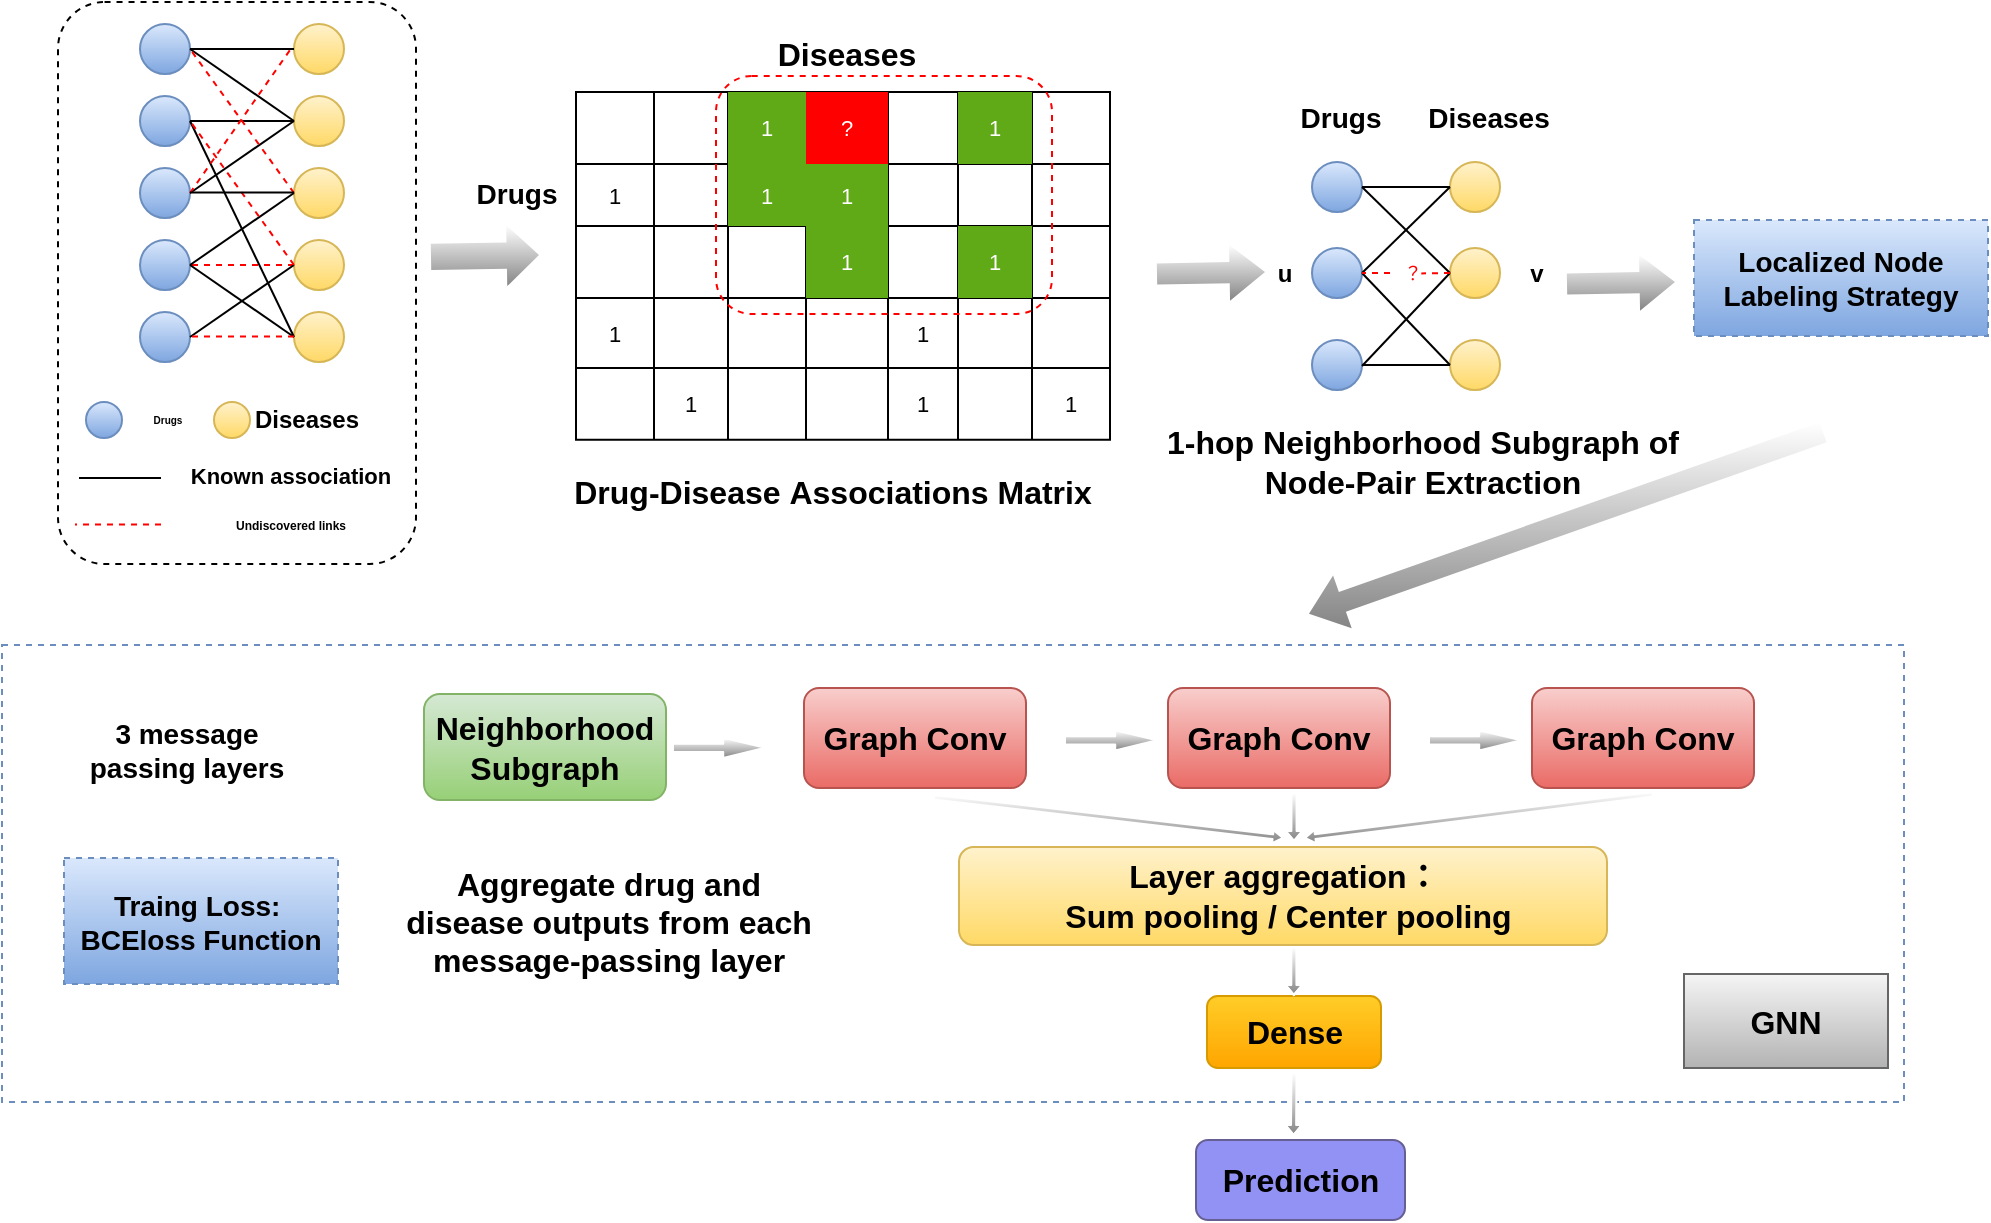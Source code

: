 <mxfile version="20.2.0" type="github" pages="4">
  <diagram id="nzichOOmSURMl8vuzd4C" name="Page-1">
    <mxGraphModel dx="1150" dy="1635" grid="0" gridSize="10" guides="1" tooltips="1" connect="1" arrows="1" fold="1" page="0" pageScale="1" pageWidth="1169" pageHeight="827" math="0" shadow="0">
      <root>
        <mxCell id="0" />
        <mxCell id="1" style="" parent="0" />
        <mxCell id="6YiGRtF6zz8yhD4ga1EQ-23" value="" style="rounded=1;whiteSpace=wrap;html=1;glass=1;fillColor=none;dashed=1;strokeWidth=1;shadow=0;arcSize=13;" parent="1" vertex="1">
          <mxGeometry x="621" y="-544" width="179" height="281" as="geometry" />
        </mxCell>
        <mxCell id="6YiGRtF6zz8yhD4ga1EQ-24" value="" style="ellipse;whiteSpace=wrap;html=1;aspect=fixed;rounded=0;sketch=0;strokeWidth=1;fillColor=#dae8fc;strokeColor=#6c8ebf;gradientColor=#7ea6e0;" parent="1" vertex="1">
          <mxGeometry x="662" y="-533" width="25" height="25" as="geometry" />
        </mxCell>
        <mxCell id="6YiGRtF6zz8yhD4ga1EQ-25" value="" style="ellipse;whiteSpace=wrap;html=1;aspect=fixed;rounded=0;sketch=0;strokeWidth=1;fillColor=#dae8fc;strokeColor=#6c8ebf;gradientColor=#7ea6e0;" parent="1" vertex="1">
          <mxGeometry x="662" y="-497" width="25" height="25" as="geometry" />
        </mxCell>
        <mxCell id="6YiGRtF6zz8yhD4ga1EQ-26" value="" style="ellipse;whiteSpace=wrap;html=1;aspect=fixed;rounded=0;sketch=0;strokeWidth=1;fillColor=#dae8fc;strokeColor=#6c8ebf;gradientColor=#7ea6e0;" parent="1" vertex="1">
          <mxGeometry x="662" y="-461" width="25" height="25" as="geometry" />
        </mxCell>
        <mxCell id="6YiGRtF6zz8yhD4ga1EQ-27" value="" style="ellipse;whiteSpace=wrap;html=1;aspect=fixed;rounded=0;sketch=0;strokeWidth=1;fillColor=#dae8fc;strokeColor=#6c8ebf;gradientColor=#7ea6e0;" parent="1" vertex="1">
          <mxGeometry x="662" y="-425" width="25" height="25" as="geometry" />
        </mxCell>
        <mxCell id="6YiGRtF6zz8yhD4ga1EQ-28" value="" style="ellipse;whiteSpace=wrap;html=1;aspect=fixed;rounded=0;sketch=0;strokeWidth=1;fillColor=#dae8fc;strokeColor=#6c8ebf;gradientColor=#7ea6e0;" parent="1" vertex="1">
          <mxGeometry x="662" y="-389" width="25" height="25" as="geometry" />
        </mxCell>
        <mxCell id="6YiGRtF6zz8yhD4ga1EQ-29" value="" style="ellipse;whiteSpace=wrap;html=1;aspect=fixed;rounded=0;sketch=0;strokeWidth=1;fillColor=#fff2cc;strokeColor=#d6b656;gradientColor=#ffd966;" parent="1" vertex="1">
          <mxGeometry x="739" y="-533" width="25" height="25" as="geometry" />
        </mxCell>
        <mxCell id="6YiGRtF6zz8yhD4ga1EQ-30" value="" style="ellipse;whiteSpace=wrap;html=1;aspect=fixed;rounded=0;sketch=0;strokeWidth=1;fillColor=#fff2cc;strokeColor=#d6b656;gradientColor=#ffd966;" parent="1" vertex="1">
          <mxGeometry x="739" y="-497" width="25" height="25" as="geometry" />
        </mxCell>
        <mxCell id="6YiGRtF6zz8yhD4ga1EQ-31" value="" style="ellipse;whiteSpace=wrap;html=1;aspect=fixed;rounded=0;sketch=0;strokeWidth=1;fillColor=#fff2cc;strokeColor=#d6b656;gradientColor=#ffd966;" parent="1" vertex="1">
          <mxGeometry x="739" y="-461" width="25" height="25" as="geometry" />
        </mxCell>
        <mxCell id="6YiGRtF6zz8yhD4ga1EQ-32" value="" style="ellipse;whiteSpace=wrap;html=1;aspect=fixed;rounded=0;sketch=0;strokeWidth=1;fillColor=#fff2cc;strokeColor=#d6b656;gradientColor=#ffd966;" parent="1" vertex="1">
          <mxGeometry x="739" y="-425" width="25" height="25" as="geometry" />
        </mxCell>
        <mxCell id="6YiGRtF6zz8yhD4ga1EQ-33" value="" style="ellipse;whiteSpace=wrap;html=1;aspect=fixed;rounded=0;sketch=0;strokeWidth=1;fillColor=#fff2cc;strokeColor=#d6b656;gradientColor=#ffd966;" parent="1" vertex="1">
          <mxGeometry x="739" y="-389" width="25" height="25" as="geometry" />
        </mxCell>
        <mxCell id="6YiGRtF6zz8yhD4ga1EQ-34" value="" style="endArrow=none;html=1;rounded=1;sketch=0;curved=0;entryX=0;entryY=0.5;entryDx=0;entryDy=0;exitX=1;exitY=0.5;exitDx=0;exitDy=0;" parent="1" source="6YiGRtF6zz8yhD4ga1EQ-24" target="6YiGRtF6zz8yhD4ga1EQ-29" edge="1">
          <mxGeometry width="50" height="50" relative="1" as="geometry">
            <mxPoint x="694" y="-479" as="sourcePoint" />
            <mxPoint x="744" y="-529" as="targetPoint" />
          </mxGeometry>
        </mxCell>
        <mxCell id="6YiGRtF6zz8yhD4ga1EQ-35" value="" style="endArrow=none;html=1;rounded=1;sketch=0;curved=0;entryX=1;entryY=0.5;entryDx=0;entryDy=0;exitX=0;exitY=0.5;exitDx=0;exitDy=0;" parent="1" source="6YiGRtF6zz8yhD4ga1EQ-30" target="6YiGRtF6zz8yhD4ga1EQ-24" edge="1">
          <mxGeometry width="50" height="50" relative="1" as="geometry">
            <mxPoint x="778" y="-377" as="sourcePoint" />
            <mxPoint x="828" y="-427" as="targetPoint" />
          </mxGeometry>
        </mxCell>
        <mxCell id="6YiGRtF6zz8yhD4ga1EQ-36" value="" style="endArrow=none;html=1;rounded=1;sketch=0;curved=0;exitX=0;exitY=0.5;exitDx=0;exitDy=0;entryX=1;entryY=0.5;entryDx=0;entryDy=0;" parent="1" source="6YiGRtF6zz8yhD4ga1EQ-30" target="6YiGRtF6zz8yhD4ga1EQ-25" edge="1">
          <mxGeometry width="50" height="50" relative="1" as="geometry">
            <mxPoint x="777.0" y="-474.5" as="sourcePoint" />
            <mxPoint x="697" y="-510.5" as="targetPoint" />
          </mxGeometry>
        </mxCell>
        <mxCell id="6YiGRtF6zz8yhD4ga1EQ-41" value="" style="endArrow=none;html=1;rounded=1;sketch=0;curved=0;exitX=0;exitY=0.5;exitDx=0;exitDy=0;entryX=1;entryY=0.5;entryDx=0;entryDy=0;" parent="1" edge="1">
          <mxGeometry width="50" height="50" relative="1" as="geometry">
            <mxPoint x="739" y="-484.5" as="sourcePoint" />
            <mxPoint x="687" y="-448.5" as="targetPoint" />
          </mxGeometry>
        </mxCell>
        <mxCell id="6YiGRtF6zz8yhD4ga1EQ-42" value="" style="endArrow=none;html=1;rounded=1;sketch=0;curved=0;exitX=0;exitY=0.5;exitDx=0;exitDy=0;entryX=1;entryY=0.5;entryDx=0;entryDy=0;dashed=1;strokeColor=#FF0000;" parent="1" source="6YiGRtF6zz8yhD4ga1EQ-32" target="6YiGRtF6zz8yhD4ga1EQ-27" edge="1">
          <mxGeometry width="50" height="50" relative="1" as="geometry">
            <mxPoint x="749" y="-474.5" as="sourcePoint" />
            <mxPoint x="697" y="-438.5" as="targetPoint" />
          </mxGeometry>
        </mxCell>
        <mxCell id="6YiGRtF6zz8yhD4ga1EQ-43" value="" style="endArrow=none;html=1;rounded=1;sketch=0;curved=0;exitX=0;exitY=0.5;exitDx=0;exitDy=0;entryX=1;entryY=0.5;entryDx=0;entryDy=0;" parent="1" source="6YiGRtF6zz8yhD4ga1EQ-32" target="6YiGRtF6zz8yhD4ga1EQ-28" edge="1">
          <mxGeometry width="50" height="50" relative="1" as="geometry">
            <mxPoint x="749" y="-402.5" as="sourcePoint" />
            <mxPoint x="697" y="-402.5" as="targetPoint" />
          </mxGeometry>
        </mxCell>
        <mxCell id="6YiGRtF6zz8yhD4ga1EQ-44" value="" style="endArrow=none;html=1;rounded=1;sketch=0;curved=0;exitX=0;exitY=0.5;exitDx=0;exitDy=0;entryX=1;entryY=0.5;entryDx=0;entryDy=0;" parent="1" source="6YiGRtF6zz8yhD4ga1EQ-31" target="6YiGRtF6zz8yhD4ga1EQ-27" edge="1">
          <mxGeometry width="50" height="50" relative="1" as="geometry">
            <mxPoint x="759" y="-392.5" as="sourcePoint" />
            <mxPoint x="707" y="-392.5" as="targetPoint" />
          </mxGeometry>
        </mxCell>
        <mxCell id="6YiGRtF6zz8yhD4ga1EQ-45" value="" style="endArrow=none;html=1;rounded=1;sketch=0;curved=0;exitX=0;exitY=0.5;exitDx=0;exitDy=0;entryX=1;entryY=0.5;entryDx=0;entryDy=0;" parent="1" source="6YiGRtF6zz8yhD4ga1EQ-33" target="6YiGRtF6zz8yhD4ga1EQ-27" edge="1">
          <mxGeometry width="50" height="50" relative="1" as="geometry">
            <mxPoint x="769" y="-382.5" as="sourcePoint" />
            <mxPoint x="717" y="-382.5" as="targetPoint" />
          </mxGeometry>
        </mxCell>
        <mxCell id="6YiGRtF6zz8yhD4ga1EQ-46" value="" style="endArrow=none;html=1;rounded=1;sketch=0;curved=0;exitX=0;exitY=0.5;exitDx=0;exitDy=0;entryX=1;entryY=0.5;entryDx=0;entryDy=0;" parent="1" source="6YiGRtF6zz8yhD4ga1EQ-33" target="6YiGRtF6zz8yhD4ga1EQ-25" edge="1">
          <mxGeometry width="50" height="50" relative="1" as="geometry">
            <mxPoint x="779" y="-372.5" as="sourcePoint" />
            <mxPoint x="727" y="-372" as="targetPoint" />
          </mxGeometry>
        </mxCell>
        <mxCell id="6YiGRtF6zz8yhD4ga1EQ-47" value="" style="endArrow=none;html=1;rounded=1;sketch=0;curved=0;exitX=0;exitY=0.5;exitDx=0;exitDy=0;entryX=1;entryY=0.5;entryDx=0;entryDy=0;strokeColor=#FF0000;dashed=1;" parent="1" edge="1">
          <mxGeometry width="50" height="50" relative="1" as="geometry">
            <mxPoint x="739" y="-376.78" as="sourcePoint" />
            <mxPoint x="687" y="-376.78" as="targetPoint" />
          </mxGeometry>
        </mxCell>
        <mxCell id="6YiGRtF6zz8yhD4ga1EQ-48" value="" style="endArrow=none;html=1;rounded=1;sketch=0;curved=0;exitX=0;exitY=0.5;exitDx=0;exitDy=0;entryX=1;entryY=0.5;entryDx=0;entryDy=0;strokeColor=#FF0000;dashed=1;" parent="1" source="6YiGRtF6zz8yhD4ga1EQ-31" target="6YiGRtF6zz8yhD4ga1EQ-24" edge="1">
          <mxGeometry width="50" height="50" relative="1" as="geometry">
            <mxPoint x="749" y="-366.78" as="sourcePoint" />
            <mxPoint x="697" y="-366.78" as="targetPoint" />
          </mxGeometry>
        </mxCell>
        <mxCell id="6YiGRtF6zz8yhD4ga1EQ-49" value="" style="endArrow=none;html=1;rounded=1;sketch=0;curved=0;exitX=1;exitY=0.5;exitDx=0;exitDy=0;strokeColor=#FF0000;dashed=1;" parent="1" source="6YiGRtF6zz8yhD4ga1EQ-26" edge="1">
          <mxGeometry width="50" height="50" relative="1" as="geometry">
            <mxPoint x="759" y="-356.78" as="sourcePoint" />
            <mxPoint x="737" y="-520" as="targetPoint" />
          </mxGeometry>
        </mxCell>
        <mxCell id="6YiGRtF6zz8yhD4ga1EQ-50" value="" style="endArrow=none;html=1;rounded=1;sketch=0;curved=0;exitX=0;exitY=0.5;exitDx=0;exitDy=0;entryX=1;entryY=0.5;entryDx=0;entryDy=0;strokeColor=#FF0000;dashed=1;" parent="1" source="6YiGRtF6zz8yhD4ga1EQ-32" target="6YiGRtF6zz8yhD4ga1EQ-25" edge="1">
          <mxGeometry width="50" height="50" relative="1" as="geometry">
            <mxPoint x="769" y="-346.78" as="sourcePoint" />
            <mxPoint x="717" y="-346.78" as="targetPoint" />
          </mxGeometry>
        </mxCell>
        <mxCell id="6YiGRtF6zz8yhD4ga1EQ-53" value="" style="endArrow=none;html=1;rounded=1;sketch=0;curved=0;exitX=0;exitY=0.5;exitDx=0;exitDy=0;entryX=1;entryY=0.5;entryDx=0;entryDy=0;strokeColor=#000000;" parent="1" edge="1">
          <mxGeometry width="50" height="50" relative="1" as="geometry">
            <mxPoint x="739" y="-448.78" as="sourcePoint" />
            <mxPoint x="687" y="-448.78" as="targetPoint" />
          </mxGeometry>
        </mxCell>
        <mxCell id="6YiGRtF6zz8yhD4ga1EQ-55" value="" style="ellipse;whiteSpace=wrap;html=1;aspect=fixed;rounded=0;sketch=0;strokeWidth=1;fillColor=#dae8fc;strokeColor=#6c8ebf;gradientColor=#7ea6e0;" parent="1" vertex="1">
          <mxGeometry x="635" y="-344" width="18" height="18" as="geometry" />
        </mxCell>
        <mxCell id="6YiGRtF6zz8yhD4ga1EQ-57" value="&lt;p&gt;&lt;font style=&quot;font-size: 6px&quot;&gt;&lt;b&gt;Undiscovered links&lt;/b&gt;&lt;/font&gt;&lt;/p&gt;" style="text;html=1;align=center;verticalAlign=middle;resizable=0;points=[];autosize=1;strokeColor=none;fillColor=none;strokeWidth=1;" parent="1" vertex="1">
          <mxGeometry x="676.75" y="-305" width="120" height="42" as="geometry" />
        </mxCell>
        <mxCell id="6YiGRtF6zz8yhD4ga1EQ-59" value="&lt;b&gt;Diseases&lt;/b&gt;" style="text;html=1;align=center;verticalAlign=middle;resizable=0;points=[];autosize=1;strokeColor=none;fillColor=none;" parent="1" vertex="1">
          <mxGeometry x="714" y="-344" width="62" height="18" as="geometry" />
        </mxCell>
        <mxCell id="6YiGRtF6zz8yhD4ga1EQ-60" value="&lt;p&gt;&lt;font style=&quot;font-size: 5px&quot;&gt;&lt;b&gt;Drugs&lt;/b&gt;&lt;/font&gt;&lt;/p&gt;" style="text;html=1;strokeColor=none;fillColor=none;align=center;verticalAlign=middle;whiteSpace=wrap;rounded=0;sketch=0;fontSize=6;" parent="1" vertex="1">
          <mxGeometry x="658" y="-345" width="36" height="19" as="geometry" />
        </mxCell>
        <mxCell id="6YiGRtF6zz8yhD4ga1EQ-68" value="" style="ellipse;whiteSpace=wrap;html=1;aspect=fixed;rounded=0;sketch=0;strokeWidth=1;fillColor=#fff2cc;strokeColor=#d6b656;gradientColor=#ffd966;" parent="1" vertex="1">
          <mxGeometry x="699" y="-344" width="18" height="18" as="geometry" />
        </mxCell>
        <mxCell id="6YiGRtF6zz8yhD4ga1EQ-76" value="" style="endArrow=none;html=1;rounded=1;sketch=0;fontSize=6;strokeColor=#000000;curved=0;strokeWidth=1;labelBackgroundColor=none;" parent="1" edge="1">
          <mxGeometry width="50" height="50" relative="1" as="geometry">
            <mxPoint x="672.5" y="-306" as="sourcePoint" />
            <mxPoint x="631.5" y="-306" as="targetPoint" />
          </mxGeometry>
        </mxCell>
        <mxCell id="6YiGRtF6zz8yhD4ga1EQ-77" value="&lt;font style=&quot;font-size: 11px&quot;&gt;&lt;b&gt;Known association&lt;/b&gt;&lt;/font&gt;" style="text;html=1;strokeColor=none;fillColor=none;align=center;verticalAlign=middle;whiteSpace=wrap;rounded=0;sketch=0;fontSize=6;" parent="1" vertex="1">
          <mxGeometry x="675.5" y="-314" width="122.5" height="14" as="geometry" />
        </mxCell>
        <mxCell id="6YiGRtF6zz8yhD4ga1EQ-79" value="" style="endArrow=none;html=1;rounded=1;sketch=0;curved=0;strokeColor=#FF0000;dashed=1;" parent="1" edge="1">
          <mxGeometry width="50" height="50" relative="1" as="geometry">
            <mxPoint x="672.5" y="-282.788" as="sourcePoint" />
            <mxPoint x="629.5" y="-282.788" as="targetPoint" />
          </mxGeometry>
        </mxCell>
        <mxCell id="6YiGRtF6zz8yhD4ga1EQ-81" style="edgeStyle=orthogonalEdgeStyle;curved=0;rounded=1;sketch=0;orthogonalLoop=1;jettySize=auto;html=1;exitX=0.5;exitY=1;exitDx=0;exitDy=0;fontSize=11;strokeColor=#000000;strokeWidth=1;" parent="1" source="6YiGRtF6zz8yhD4ga1EQ-23" target="6YiGRtF6zz8yhD4ga1EQ-23" edge="1">
          <mxGeometry relative="1" as="geometry" />
        </mxCell>
        <mxCell id="6YiGRtF6zz8yhD4ga1EQ-114" value="" style="shape=table;startSize=0;container=1;collapsible=0;childLayout=tableLayout;rounded=0;shadow=0;sketch=0;fontSize=11;strokeWidth=1;" parent="1" vertex="1">
          <mxGeometry x="880" y="-499" width="267" height="173.905" as="geometry" />
        </mxCell>
        <mxCell id="6YiGRtF6zz8yhD4ga1EQ-115" value="" style="shape=tableRow;horizontal=0;startSize=0;swimlaneHead=0;swimlaneBody=0;top=0;left=0;bottom=0;right=0;collapsible=0;dropTarget=0;fillColor=none;points=[[0,0.5],[1,0.5]];portConstraint=eastwest;rounded=0;shadow=0;sketch=0;fontSize=11;strokeWidth=1;strokeColor=#000000;" parent="6YiGRtF6zz8yhD4ga1EQ-114" vertex="1">
          <mxGeometry width="267" height="36" as="geometry" />
        </mxCell>
        <mxCell id="6YiGRtF6zz8yhD4ga1EQ-116" value="" style="shape=partialRectangle;html=1;whiteSpace=wrap;connectable=0;overflow=hidden;fillColor=none;top=0;left=0;bottom=0;right=0;pointerEvents=1;rounded=0;shadow=0;sketch=0;fontSize=11;strokeWidth=1;" parent="6YiGRtF6zz8yhD4ga1EQ-115" vertex="1">
          <mxGeometry width="39" height="36" as="geometry">
            <mxRectangle width="39" height="36" as="alternateBounds" />
          </mxGeometry>
        </mxCell>
        <mxCell id="6YiGRtF6zz8yhD4ga1EQ-117" value="" style="shape=partialRectangle;html=1;whiteSpace=wrap;connectable=0;overflow=hidden;fillColor=none;top=0;left=0;bottom=0;right=0;pointerEvents=1;rounded=0;shadow=0;sketch=0;fontSize=11;strokeWidth=1;" parent="6YiGRtF6zz8yhD4ga1EQ-115" vertex="1">
          <mxGeometry x="39" width="37" height="36" as="geometry">
            <mxRectangle width="37" height="36" as="alternateBounds" />
          </mxGeometry>
        </mxCell>
        <mxCell id="6YiGRtF6zz8yhD4ga1EQ-118" value="1" style="shape=partialRectangle;html=1;whiteSpace=wrap;connectable=0;overflow=hidden;fillColor=#60a917;top=0;left=0;bottom=0;right=0;pointerEvents=1;rounded=0;shadow=0;sketch=0;fontSize=11;strokeWidth=1;fontColor=#ffffff;strokeColor=#2D7600;" parent="6YiGRtF6zz8yhD4ga1EQ-115" vertex="1">
          <mxGeometry x="76" width="39" height="36" as="geometry">
            <mxRectangle width="39" height="36" as="alternateBounds" />
          </mxGeometry>
        </mxCell>
        <mxCell id="6YiGRtF6zz8yhD4ga1EQ-119" value="?" style="shape=partialRectangle;html=1;whiteSpace=wrap;connectable=0;overflow=hidden;fillColor=#FF0000;top=0;left=0;bottom=0;right=0;pointerEvents=1;rounded=0;shadow=0;sketch=0;fontSize=11;strokeWidth=1;strokeColor=#2D7600;fontColor=#ffffff;" parent="6YiGRtF6zz8yhD4ga1EQ-115" vertex="1">
          <mxGeometry x="115" width="41" height="36" as="geometry">
            <mxRectangle width="41" height="36" as="alternateBounds" />
          </mxGeometry>
        </mxCell>
        <mxCell id="6YiGRtF6zz8yhD4ga1EQ-120" value="" style="shape=partialRectangle;html=1;whiteSpace=wrap;connectable=0;overflow=hidden;fillColor=none;top=0;left=0;bottom=0;right=0;pointerEvents=1;rounded=0;shadow=0;sketch=0;fontSize=11;strokeWidth=1;" parent="6YiGRtF6zz8yhD4ga1EQ-115" vertex="1">
          <mxGeometry x="156" width="35" height="36" as="geometry">
            <mxRectangle width="35" height="36" as="alternateBounds" />
          </mxGeometry>
        </mxCell>
        <mxCell id="6YiGRtF6zz8yhD4ga1EQ-121" value="1" style="shape=partialRectangle;html=1;whiteSpace=wrap;connectable=0;overflow=hidden;fillColor=#60a917;top=0;left=0;bottom=0;right=0;pointerEvents=1;rounded=0;shadow=0;sketch=0;fontSize=11;strokeWidth=1;strokeColor=#2D7600;fontColor=#ffffff;" parent="6YiGRtF6zz8yhD4ga1EQ-115" vertex="1">
          <mxGeometry x="191" width="37" height="36" as="geometry">
            <mxRectangle width="37" height="36" as="alternateBounds" />
          </mxGeometry>
        </mxCell>
        <mxCell id="6YiGRtF6zz8yhD4ga1EQ-122" value="" style="shape=partialRectangle;html=1;whiteSpace=wrap;connectable=0;overflow=hidden;top=0;left=0;bottom=0;right=0;pointerEvents=1;rounded=0;shadow=0;sketch=0;fontSize=11;strokeWidth=1;fillColor=none;" parent="6YiGRtF6zz8yhD4ga1EQ-115" vertex="1">
          <mxGeometry x="228" width="39" height="36" as="geometry">
            <mxRectangle width="39" height="36" as="alternateBounds" />
          </mxGeometry>
        </mxCell>
        <mxCell id="6YiGRtF6zz8yhD4ga1EQ-123" value="" style="shape=tableRow;horizontal=0;startSize=0;swimlaneHead=0;swimlaneBody=0;top=0;left=0;bottom=0;right=0;collapsible=0;dropTarget=0;fillColor=none;points=[[0,0.5],[1,0.5]];portConstraint=eastwest;rounded=0;shadow=0;sketch=0;fontSize=11;strokeWidth=1;" parent="6YiGRtF6zz8yhD4ga1EQ-114" vertex="1">
          <mxGeometry y="36" width="267" height="31" as="geometry" />
        </mxCell>
        <mxCell id="6YiGRtF6zz8yhD4ga1EQ-124" value="1" style="shape=partialRectangle;html=1;whiteSpace=wrap;connectable=0;overflow=hidden;fillColor=none;top=0;left=0;bottom=0;right=0;pointerEvents=1;rounded=0;shadow=0;sketch=0;fontSize=11;strokeWidth=1;" parent="6YiGRtF6zz8yhD4ga1EQ-123" vertex="1">
          <mxGeometry width="39" height="31" as="geometry">
            <mxRectangle width="39" height="31" as="alternateBounds" />
          </mxGeometry>
        </mxCell>
        <mxCell id="6YiGRtF6zz8yhD4ga1EQ-125" value="" style="shape=partialRectangle;html=1;whiteSpace=wrap;connectable=0;overflow=hidden;fillColor=none;top=0;left=0;bottom=0;right=0;pointerEvents=1;rounded=0;shadow=0;sketch=0;fontSize=11;strokeWidth=1;" parent="6YiGRtF6zz8yhD4ga1EQ-123" vertex="1">
          <mxGeometry x="39" width="37" height="31" as="geometry">
            <mxRectangle width="37" height="31" as="alternateBounds" />
          </mxGeometry>
        </mxCell>
        <mxCell id="6YiGRtF6zz8yhD4ga1EQ-126" value="1" style="shape=partialRectangle;html=1;whiteSpace=wrap;connectable=0;overflow=hidden;top=0;left=0;bottom=0;right=0;pointerEvents=1;rounded=0;shadow=0;sketch=0;fontSize=11;strokeWidth=1;fillColor=#60a917;fontColor=#ffffff;strokeColor=#2D7600;" parent="6YiGRtF6zz8yhD4ga1EQ-123" vertex="1">
          <mxGeometry x="76" width="39" height="31" as="geometry">
            <mxRectangle width="39" height="31" as="alternateBounds" />
          </mxGeometry>
        </mxCell>
        <mxCell id="6YiGRtF6zz8yhD4ga1EQ-127" value="1" style="shape=partialRectangle;html=1;whiteSpace=wrap;connectable=0;overflow=hidden;fillColor=#60a917;top=0;left=0;bottom=0;right=0;pointerEvents=1;rounded=0;shadow=0;sketch=0;fontSize=11;strokeWidth=1;strokeColor=#2D7600;fontColor=#ffffff;" parent="6YiGRtF6zz8yhD4ga1EQ-123" vertex="1">
          <mxGeometry x="115" width="41" height="31" as="geometry">
            <mxRectangle width="41" height="31" as="alternateBounds" />
          </mxGeometry>
        </mxCell>
        <mxCell id="6YiGRtF6zz8yhD4ga1EQ-128" value="" style="shape=partialRectangle;html=1;whiteSpace=wrap;connectable=0;overflow=hidden;fillColor=none;top=0;left=0;bottom=0;right=0;pointerEvents=1;rounded=0;shadow=0;sketch=0;fontSize=11;strokeWidth=1;fontColor=#ffffff;strokeColor=#2D7600;" parent="6YiGRtF6zz8yhD4ga1EQ-123" vertex="1">
          <mxGeometry x="156" width="35" height="31" as="geometry">
            <mxRectangle width="35" height="31" as="alternateBounds" />
          </mxGeometry>
        </mxCell>
        <mxCell id="6YiGRtF6zz8yhD4ga1EQ-129" value="" style="shape=partialRectangle;html=1;whiteSpace=wrap;connectable=0;overflow=hidden;fillColor=none;top=0;left=0;bottom=0;right=0;pointerEvents=1;rounded=0;shadow=0;sketch=0;fontSize=11;strokeWidth=1;strokeColor=#2D7600;fontColor=#ffffff;" parent="6YiGRtF6zz8yhD4ga1EQ-123" vertex="1">
          <mxGeometry x="191" width="37" height="31" as="geometry">
            <mxRectangle width="37" height="31" as="alternateBounds" />
          </mxGeometry>
        </mxCell>
        <mxCell id="6YiGRtF6zz8yhD4ga1EQ-130" value="" style="shape=partialRectangle;html=1;whiteSpace=wrap;connectable=0;overflow=hidden;fillColor=none;top=0;left=0;bottom=0;right=0;pointerEvents=1;rounded=0;shadow=0;sketch=0;fontSize=11;strokeWidth=1;" parent="6YiGRtF6zz8yhD4ga1EQ-123" vertex="1">
          <mxGeometry x="228" width="39" height="31" as="geometry">
            <mxRectangle width="39" height="31" as="alternateBounds" />
          </mxGeometry>
        </mxCell>
        <mxCell id="6YiGRtF6zz8yhD4ga1EQ-131" value="" style="shape=tableRow;horizontal=0;startSize=0;swimlaneHead=0;swimlaneBody=0;top=0;left=0;bottom=0;right=0;collapsible=0;dropTarget=0;fillColor=none;points=[[0,0.5],[1,0.5]];portConstraint=eastwest;rounded=0;shadow=0;sketch=0;fontSize=11;strokeWidth=1;" parent="6YiGRtF6zz8yhD4ga1EQ-114" vertex="1">
          <mxGeometry y="67" width="267" height="36" as="geometry" />
        </mxCell>
        <mxCell id="6YiGRtF6zz8yhD4ga1EQ-132" value="" style="shape=partialRectangle;html=1;whiteSpace=wrap;connectable=0;overflow=hidden;fillColor=none;top=0;left=0;bottom=0;right=0;pointerEvents=1;rounded=0;shadow=0;sketch=0;fontSize=11;strokeWidth=1;" parent="6YiGRtF6zz8yhD4ga1EQ-131" vertex="1">
          <mxGeometry width="39" height="36" as="geometry">
            <mxRectangle width="39" height="36" as="alternateBounds" />
          </mxGeometry>
        </mxCell>
        <mxCell id="6YiGRtF6zz8yhD4ga1EQ-133" value="" style="shape=partialRectangle;html=1;whiteSpace=wrap;connectable=0;overflow=hidden;fillColor=none;top=0;left=0;bottom=0;right=0;pointerEvents=1;rounded=0;shadow=0;sketch=0;fontSize=11;strokeWidth=1;" parent="6YiGRtF6zz8yhD4ga1EQ-131" vertex="1">
          <mxGeometry x="39" width="37" height="36" as="geometry">
            <mxRectangle width="37" height="36" as="alternateBounds" />
          </mxGeometry>
        </mxCell>
        <mxCell id="6YiGRtF6zz8yhD4ga1EQ-134" value="" style="shape=partialRectangle;html=1;whiteSpace=wrap;connectable=0;overflow=hidden;fillColor=none;top=0;left=0;bottom=0;right=0;pointerEvents=1;rounded=0;shadow=0;sketch=0;fontSize=11;strokeWidth=1;fontColor=#ffffff;strokeColor=#2D7600;" parent="6YiGRtF6zz8yhD4ga1EQ-131" vertex="1">
          <mxGeometry x="76" width="39" height="36" as="geometry">
            <mxRectangle width="39" height="36" as="alternateBounds" />
          </mxGeometry>
        </mxCell>
        <mxCell id="6YiGRtF6zz8yhD4ga1EQ-135" value="1" style="shape=partialRectangle;html=1;whiteSpace=wrap;connectable=0;overflow=hidden;fillColor=#60a917;top=0;left=0;bottom=0;right=0;pointerEvents=1;rounded=0;shadow=0;sketch=0;fontSize=11;strokeWidth=1;fontColor=#ffffff;strokeColor=#2D7600;" parent="6YiGRtF6zz8yhD4ga1EQ-131" vertex="1">
          <mxGeometry x="115" width="41" height="36" as="geometry">
            <mxRectangle width="41" height="36" as="alternateBounds" />
          </mxGeometry>
        </mxCell>
        <mxCell id="6YiGRtF6zz8yhD4ga1EQ-136" value="" style="shape=partialRectangle;html=1;whiteSpace=wrap;connectable=0;overflow=hidden;fillColor=none;top=0;left=0;bottom=0;right=0;pointerEvents=1;rounded=0;shadow=0;sketch=0;fontSize=11;strokeWidth=1;" parent="6YiGRtF6zz8yhD4ga1EQ-131" vertex="1">
          <mxGeometry x="156" width="35" height="36" as="geometry">
            <mxRectangle width="35" height="36" as="alternateBounds" />
          </mxGeometry>
        </mxCell>
        <mxCell id="6YiGRtF6zz8yhD4ga1EQ-137" value="1" style="shape=partialRectangle;html=1;whiteSpace=wrap;connectable=0;overflow=hidden;fillColor=#60a917;top=0;left=0;bottom=0;right=0;pointerEvents=1;rounded=0;shadow=0;sketch=0;fontSize=11;strokeWidth=1;strokeColor=#2D7600;fontColor=#ffffff;" parent="6YiGRtF6zz8yhD4ga1EQ-131" vertex="1">
          <mxGeometry x="191" width="37" height="36" as="geometry">
            <mxRectangle width="37" height="36" as="alternateBounds" />
          </mxGeometry>
        </mxCell>
        <mxCell id="6YiGRtF6zz8yhD4ga1EQ-138" value="" style="shape=partialRectangle;html=1;whiteSpace=wrap;connectable=0;overflow=hidden;fillColor=none;top=0;left=0;bottom=0;right=0;pointerEvents=1;rounded=0;shadow=0;sketch=0;fontSize=11;strokeWidth=1;strokeColor=#2D7600;fontColor=#ffffff;" parent="6YiGRtF6zz8yhD4ga1EQ-131" vertex="1">
          <mxGeometry x="228" width="39" height="36" as="geometry">
            <mxRectangle width="39" height="36" as="alternateBounds" />
          </mxGeometry>
        </mxCell>
        <mxCell id="6YiGRtF6zz8yhD4ga1EQ-139" value="" style="shape=tableRow;horizontal=0;startSize=0;swimlaneHead=0;swimlaneBody=0;top=0;left=0;bottom=0;right=0;collapsible=0;dropTarget=0;fillColor=none;points=[[0,0.5],[1,0.5]];portConstraint=eastwest;rounded=0;shadow=0;sketch=0;fontSize=11;strokeWidth=1;" parent="6YiGRtF6zz8yhD4ga1EQ-114" vertex="1">
          <mxGeometry y="103" width="267" height="35" as="geometry" />
        </mxCell>
        <mxCell id="6YiGRtF6zz8yhD4ga1EQ-140" value="1" style="shape=partialRectangle;html=1;whiteSpace=wrap;connectable=0;overflow=hidden;fillColor=none;top=0;left=0;bottom=0;right=0;pointerEvents=1;rounded=0;shadow=0;sketch=0;fontSize=11;strokeWidth=1;" parent="6YiGRtF6zz8yhD4ga1EQ-139" vertex="1">
          <mxGeometry width="39" height="35" as="geometry">
            <mxRectangle width="39" height="35" as="alternateBounds" />
          </mxGeometry>
        </mxCell>
        <mxCell id="6YiGRtF6zz8yhD4ga1EQ-141" value="" style="shape=partialRectangle;html=1;whiteSpace=wrap;connectable=0;overflow=hidden;fillColor=none;top=0;left=0;bottom=0;right=0;pointerEvents=1;rounded=0;shadow=0;sketch=0;fontSize=11;strokeWidth=1;" parent="6YiGRtF6zz8yhD4ga1EQ-139" vertex="1">
          <mxGeometry x="39" width="37" height="35" as="geometry">
            <mxRectangle width="37" height="35" as="alternateBounds" />
          </mxGeometry>
        </mxCell>
        <mxCell id="6YiGRtF6zz8yhD4ga1EQ-142" value="" style="shape=partialRectangle;html=1;whiteSpace=wrap;connectable=0;overflow=hidden;fillColor=none;top=0;left=0;bottom=0;right=0;pointerEvents=1;rounded=0;shadow=0;sketch=0;fontSize=11;strokeWidth=1;" parent="6YiGRtF6zz8yhD4ga1EQ-139" vertex="1">
          <mxGeometry x="76" width="39" height="35" as="geometry">
            <mxRectangle width="39" height="35" as="alternateBounds" />
          </mxGeometry>
        </mxCell>
        <mxCell id="6YiGRtF6zz8yhD4ga1EQ-143" value="" style="shape=partialRectangle;html=1;whiteSpace=wrap;connectable=0;overflow=hidden;fillColor=none;top=0;left=0;bottom=0;right=0;pointerEvents=1;rounded=0;shadow=0;sketch=0;fontSize=11;strokeWidth=1;" parent="6YiGRtF6zz8yhD4ga1EQ-139" vertex="1">
          <mxGeometry x="115" width="41" height="35" as="geometry">
            <mxRectangle width="41" height="35" as="alternateBounds" />
          </mxGeometry>
        </mxCell>
        <mxCell id="6YiGRtF6zz8yhD4ga1EQ-144" value="1" style="shape=partialRectangle;html=1;whiteSpace=wrap;connectable=0;overflow=hidden;fillColor=none;top=0;left=0;bottom=0;right=0;pointerEvents=1;rounded=0;shadow=0;sketch=0;fontSize=11;strokeWidth=1;" parent="6YiGRtF6zz8yhD4ga1EQ-139" vertex="1">
          <mxGeometry x="156" width="35" height="35" as="geometry">
            <mxRectangle width="35" height="35" as="alternateBounds" />
          </mxGeometry>
        </mxCell>
        <mxCell id="6YiGRtF6zz8yhD4ga1EQ-145" value="" style="shape=partialRectangle;html=1;whiteSpace=wrap;connectable=0;overflow=hidden;fillColor=none;top=0;left=0;bottom=0;right=0;pointerEvents=1;rounded=0;shadow=0;sketch=0;fontSize=11;strokeWidth=1;" parent="6YiGRtF6zz8yhD4ga1EQ-139" vertex="1">
          <mxGeometry x="191" width="37" height="35" as="geometry">
            <mxRectangle width="37" height="35" as="alternateBounds" />
          </mxGeometry>
        </mxCell>
        <mxCell id="6YiGRtF6zz8yhD4ga1EQ-146" value="" style="shape=partialRectangle;html=1;whiteSpace=wrap;connectable=0;overflow=hidden;fillColor=none;top=0;left=0;bottom=0;right=0;pointerEvents=1;rounded=0;shadow=0;sketch=0;fontSize=11;strokeWidth=1;" parent="6YiGRtF6zz8yhD4ga1EQ-139" vertex="1">
          <mxGeometry x="228" width="39" height="35" as="geometry">
            <mxRectangle width="39" height="35" as="alternateBounds" />
          </mxGeometry>
        </mxCell>
        <mxCell id="6YiGRtF6zz8yhD4ga1EQ-147" value="" style="shape=tableRow;horizontal=0;startSize=0;swimlaneHead=0;swimlaneBody=0;top=0;left=0;bottom=0;right=0;collapsible=0;dropTarget=0;fillColor=none;points=[[0,0.5],[1,0.5]];portConstraint=eastwest;rounded=0;shadow=0;sketch=0;fontSize=11;strokeWidth=1;" parent="6YiGRtF6zz8yhD4ga1EQ-114" vertex="1">
          <mxGeometry y="138" width="267" height="36" as="geometry" />
        </mxCell>
        <mxCell id="6YiGRtF6zz8yhD4ga1EQ-148" value="" style="shape=partialRectangle;html=1;whiteSpace=wrap;connectable=0;overflow=hidden;fillColor=none;top=0;left=0;bottom=0;right=0;pointerEvents=1;rounded=0;shadow=0;sketch=0;fontSize=11;strokeWidth=1;" parent="6YiGRtF6zz8yhD4ga1EQ-147" vertex="1">
          <mxGeometry width="39" height="36" as="geometry">
            <mxRectangle width="39" height="36" as="alternateBounds" />
          </mxGeometry>
        </mxCell>
        <mxCell id="6YiGRtF6zz8yhD4ga1EQ-149" value="1" style="shape=partialRectangle;html=1;whiteSpace=wrap;connectable=0;overflow=hidden;fillColor=none;top=0;left=0;bottom=0;right=0;pointerEvents=1;rounded=0;shadow=0;sketch=0;fontSize=11;strokeWidth=1;" parent="6YiGRtF6zz8yhD4ga1EQ-147" vertex="1">
          <mxGeometry x="39" width="37" height="36" as="geometry">
            <mxRectangle width="37" height="36" as="alternateBounds" />
          </mxGeometry>
        </mxCell>
        <mxCell id="6YiGRtF6zz8yhD4ga1EQ-150" value="" style="shape=partialRectangle;html=1;whiteSpace=wrap;connectable=0;overflow=hidden;fillColor=none;top=0;left=0;bottom=0;right=0;pointerEvents=1;rounded=0;shadow=0;sketch=0;fontSize=11;strokeWidth=1;" parent="6YiGRtF6zz8yhD4ga1EQ-147" vertex="1">
          <mxGeometry x="76" width="39" height="36" as="geometry">
            <mxRectangle width="39" height="36" as="alternateBounds" />
          </mxGeometry>
        </mxCell>
        <mxCell id="6YiGRtF6zz8yhD4ga1EQ-151" value="" style="shape=partialRectangle;html=1;whiteSpace=wrap;connectable=0;overflow=hidden;fillColor=none;top=0;left=0;bottom=0;right=0;pointerEvents=1;rounded=0;shadow=0;sketch=0;fontSize=11;strokeWidth=1;" parent="6YiGRtF6zz8yhD4ga1EQ-147" vertex="1">
          <mxGeometry x="115" width="41" height="36" as="geometry">
            <mxRectangle width="41" height="36" as="alternateBounds" />
          </mxGeometry>
        </mxCell>
        <mxCell id="6YiGRtF6zz8yhD4ga1EQ-152" value="1" style="shape=partialRectangle;html=1;whiteSpace=wrap;connectable=0;overflow=hidden;fillColor=none;top=0;left=0;bottom=0;right=0;pointerEvents=1;rounded=0;shadow=0;sketch=0;fontSize=11;strokeWidth=1;" parent="6YiGRtF6zz8yhD4ga1EQ-147" vertex="1">
          <mxGeometry x="156" width="35" height="36" as="geometry">
            <mxRectangle width="35" height="36" as="alternateBounds" />
          </mxGeometry>
        </mxCell>
        <mxCell id="6YiGRtF6zz8yhD4ga1EQ-153" value="" style="shape=partialRectangle;html=1;whiteSpace=wrap;connectable=0;overflow=hidden;fillColor=none;top=0;left=0;bottom=0;right=0;pointerEvents=1;rounded=0;shadow=0;sketch=0;fontSize=11;strokeWidth=1;" parent="6YiGRtF6zz8yhD4ga1EQ-147" vertex="1">
          <mxGeometry x="191" width="37" height="36" as="geometry">
            <mxRectangle width="37" height="36" as="alternateBounds" />
          </mxGeometry>
        </mxCell>
        <mxCell id="6YiGRtF6zz8yhD4ga1EQ-154" value="1" style="shape=partialRectangle;html=1;whiteSpace=wrap;connectable=0;overflow=hidden;fillColor=none;top=0;left=0;bottom=0;right=0;pointerEvents=1;rounded=0;shadow=0;sketch=0;fontSize=11;strokeWidth=1;" parent="6YiGRtF6zz8yhD4ga1EQ-147" vertex="1">
          <mxGeometry x="228" width="39" height="36" as="geometry">
            <mxRectangle width="39" height="36" as="alternateBounds" />
          </mxGeometry>
        </mxCell>
        <mxCell id="6YiGRtF6zz8yhD4ga1EQ-155" value="&lt;b&gt;&lt;font style=&quot;font-size: 14px&quot;&gt;Drugs&lt;/font&gt;&lt;/b&gt;" style="text;html=1;align=center;verticalAlign=middle;resizable=0;points=[];autosize=1;strokeColor=none;fillColor=none;fontSize=11;" parent="1" vertex="1">
          <mxGeometry x="825" y="-457" width="50" height="17" as="geometry" />
        </mxCell>
        <mxCell id="6YiGRtF6zz8yhD4ga1EQ-156" value="&lt;b&gt;&lt;font style=&quot;font-size: 16px&quot;&gt;Diseases&lt;/font&gt;&lt;/b&gt;" style="text;html=1;align=center;verticalAlign=middle;resizable=0;points=[];autosize=1;strokeColor=none;fillColor=none;fontSize=11;" parent="1" vertex="1">
          <mxGeometry x="975" y="-528" width="79" height="19" as="geometry" />
        </mxCell>
        <mxCell id="6YiGRtF6zz8yhD4ga1EQ-166" value="&lt;span lang=&quot;EN-US&quot;&gt;&lt;font&gt;&lt;b&gt;&lt;font style=&quot;font-size: 16px&quot;&gt;Drug-Disease&amp;nbsp;Associations Matrix&lt;/font&gt;&lt;/b&gt;&lt;br&gt;&lt;/font&gt;&lt;/span&gt;" style="text;html=1;align=center;verticalAlign=middle;resizable=0;points=[];autosize=1;strokeColor=none;fillColor=none;fontSize=11;" parent="1" vertex="1">
          <mxGeometry x="874" y="-309" width="268" height="19" as="geometry" />
        </mxCell>
        <mxCell id="6YiGRtF6zz8yhD4ga1EQ-170" value="" style="ellipse;whiteSpace=wrap;html=1;aspect=fixed;rounded=0;sketch=0;strokeWidth=1;fillColor=#dae8fc;strokeColor=#6c8ebf;gradientColor=#7ea6e0;" parent="1" vertex="1">
          <mxGeometry x="1248" y="-464" width="25" height="25" as="geometry" />
        </mxCell>
        <mxCell id="6YiGRtF6zz8yhD4ga1EQ-171" value="" style="ellipse;whiteSpace=wrap;html=1;aspect=fixed;rounded=0;sketch=0;strokeWidth=1;fillColor=#fff2cc;strokeColor=#d6b656;gradientColor=#ffd966;" parent="1" vertex="1">
          <mxGeometry x="1317" y="-464" width="25" height="25" as="geometry" />
        </mxCell>
        <mxCell id="6YiGRtF6zz8yhD4ga1EQ-173" value="" style="ellipse;whiteSpace=wrap;html=1;aspect=fixed;rounded=0;sketch=0;strokeWidth=1;fillColor=#dae8fc;strokeColor=#6c8ebf;gradientColor=#7ea6e0;" parent="1" vertex="1">
          <mxGeometry x="1248" y="-421" width="25" height="25" as="geometry" />
        </mxCell>
        <mxCell id="6YiGRtF6zz8yhD4ga1EQ-174" value="" style="ellipse;whiteSpace=wrap;html=1;aspect=fixed;rounded=0;sketch=0;strokeWidth=1;fillColor=#dae8fc;strokeColor=#6c8ebf;gradientColor=#7ea6e0;" parent="1" vertex="1">
          <mxGeometry x="1248" y="-375" width="25" height="25" as="geometry" />
        </mxCell>
        <mxCell id="6YiGRtF6zz8yhD4ga1EQ-175" value="" style="ellipse;whiteSpace=wrap;html=1;aspect=fixed;rounded=0;sketch=0;strokeWidth=1;fillColor=#fff2cc;strokeColor=#d6b656;gradientColor=#ffd966;" parent="1" vertex="1">
          <mxGeometry x="1317" y="-375" width="25" height="25" as="geometry" />
        </mxCell>
        <mxCell id="6YiGRtF6zz8yhD4ga1EQ-176" value="" style="ellipse;whiteSpace=wrap;html=1;aspect=fixed;rounded=0;sketch=0;strokeWidth=1;fillColor=#fff2cc;strokeColor=#d6b656;gradientColor=#ffd966;" parent="1" vertex="1">
          <mxGeometry x="1317" y="-421" width="25" height="25" as="geometry" />
        </mxCell>
        <mxCell id="6YiGRtF6zz8yhD4ga1EQ-202" value="&lt;font color=&quot;#000000&quot;&gt;&lt;b&gt;u&lt;/b&gt;&lt;/font&gt;" style="text;html=1;align=center;verticalAlign=middle;resizable=0;points=[];autosize=1;strokeColor=none;fillColor=none;fontSize=12;fontColor=#FF0000;" parent="1" vertex="1">
          <mxGeometry x="1225" y="-417.5" width="17" height="18" as="geometry" />
        </mxCell>
        <mxCell id="6YiGRtF6zz8yhD4ga1EQ-205" value="&lt;font color=&quot;#000000&quot;&gt;&lt;b&gt;v&lt;/b&gt;&lt;/font&gt;" style="text;html=1;align=center;verticalAlign=middle;resizable=0;points=[];autosize=1;strokeColor=none;fillColor=none;fontSize=12;fontColor=#FF0000;" parent="1" vertex="1">
          <mxGeometry x="1351.5" y="-417.5" width="16" height="18" as="geometry" />
        </mxCell>
        <mxCell id="6YiGRtF6zz8yhD4ga1EQ-206" value="&lt;b&gt;&lt;font style=&quot;font-size: 14px&quot;&gt;Drugs&lt;/font&gt;&lt;/b&gt;" style="text;html=1;align=center;verticalAlign=middle;resizable=0;points=[];autosize=1;strokeColor=none;fillColor=none;fontSize=11;" parent="1" vertex="1">
          <mxGeometry x="1236.5" y="-495" width="50" height="17" as="geometry" />
        </mxCell>
        <mxCell id="6YiGRtF6zz8yhD4ga1EQ-207" value="&lt;b&gt;&lt;font style=&quot;font-size: 14px&quot;&gt;Diseases&lt;/font&gt;&lt;/b&gt;" style="text;html=1;align=center;verticalAlign=middle;resizable=0;points=[];autosize=1;strokeColor=none;fillColor=none;fontSize=11;" parent="1" vertex="1">
          <mxGeometry x="1300" y="-495" width="71" height="17" as="geometry" />
        </mxCell>
        <mxCell id="6YiGRtF6zz8yhD4ga1EQ-231" value="" style="endArrow=none;html=1;rounded=1;labelBackgroundColor=none;sketch=0;fontSize=12;fontColor=#000000;strokeColor=#000000;strokeWidth=1;curved=0;exitX=0;exitY=0.5;exitDx=0;exitDy=0;entryX=1;entryY=0.5;entryDx=0;entryDy=0;" parent="1" source="6YiGRtF6zz8yhD4ga1EQ-175" target="6YiGRtF6zz8yhD4ga1EQ-174" edge="1">
          <mxGeometry width="50" height="50" relative="1" as="geometry">
            <mxPoint x="1346.5" y="-398.5" as="sourcePoint" />
            <mxPoint x="1293" y="-399" as="targetPoint" />
          </mxGeometry>
        </mxCell>
        <mxCell id="6YiGRtF6zz8yhD4ga1EQ-240" value="" style="endArrow=none;html=1;rounded=1;labelBackgroundColor=none;sketch=0;fontSize=12;fontColor=#000000;strokeColor=#000000;strokeWidth=1;curved=0;exitX=0;exitY=0.5;exitDx=0;exitDy=0;entryX=1;entryY=0.5;entryDx=0;entryDy=0;" parent="1" source="6YiGRtF6zz8yhD4ga1EQ-171" target="6YiGRtF6zz8yhD4ga1EQ-173" edge="1">
          <mxGeometry width="50" height="50" relative="1" as="geometry">
            <mxPoint x="1327.0" y="-352.5" as="sourcePoint" />
            <mxPoint x="1283.0" y="-352.5" as="targetPoint" />
          </mxGeometry>
        </mxCell>
        <mxCell id="6YiGRtF6zz8yhD4ga1EQ-241" value="" style="endArrow=none;html=1;rounded=1;labelBackgroundColor=none;sketch=0;fontSize=12;fontColor=#000000;strokeColor=#000000;strokeWidth=1;curved=0;exitX=0;exitY=0.5;exitDx=0;exitDy=0;entryX=1;entryY=0.5;entryDx=0;entryDy=0;" parent="1" source="6YiGRtF6zz8yhD4ga1EQ-175" target="6YiGRtF6zz8yhD4ga1EQ-173" edge="1">
          <mxGeometry width="50" height="50" relative="1" as="geometry">
            <mxPoint x="1327" y="-441.5" as="sourcePoint" />
            <mxPoint x="1283" y="-398.5" as="targetPoint" />
          </mxGeometry>
        </mxCell>
        <mxCell id="6YiGRtF6zz8yhD4ga1EQ-242" value="" style="endArrow=none;html=1;rounded=1;labelBackgroundColor=none;sketch=0;fontSize=12;fontColor=#000000;strokeColor=#000000;strokeWidth=1;curved=0;exitX=0;exitY=0.5;exitDx=0;exitDy=0;entryX=1;entryY=0.5;entryDx=0;entryDy=0;" parent="1" source="6YiGRtF6zz8yhD4ga1EQ-171" target="6YiGRtF6zz8yhD4ga1EQ-170" edge="1">
          <mxGeometry width="50" height="50" relative="1" as="geometry">
            <mxPoint x="1327.0" y="-441.5" as="sourcePoint" />
            <mxPoint x="1283.0" y="-398.5" as="targetPoint" />
          </mxGeometry>
        </mxCell>
        <mxCell id="6YiGRtF6zz8yhD4ga1EQ-243" value="" style="endArrow=none;html=1;rounded=1;labelBackgroundColor=none;sketch=0;fontSize=12;fontColor=#000000;strokeColor=#000000;strokeWidth=1;curved=0;exitX=0;exitY=0.5;exitDx=0;exitDy=0;entryX=1;entryY=0.5;entryDx=0;entryDy=0;" parent="1" source="6YiGRtF6zz8yhD4ga1EQ-176" target="6YiGRtF6zz8yhD4ga1EQ-170" edge="1">
          <mxGeometry width="50" height="50" relative="1" as="geometry">
            <mxPoint x="1327.0" y="-441.5" as="sourcePoint" />
            <mxPoint x="1283.0" y="-441.5" as="targetPoint" />
          </mxGeometry>
        </mxCell>
        <mxCell id="6YiGRtF6zz8yhD4ga1EQ-244" value="" style="endArrow=none;html=1;rounded=1;labelBackgroundColor=none;sketch=0;fontSize=12;fontColor=#000000;strokeColor=#000000;strokeWidth=1;curved=0;exitX=0;exitY=0.5;exitDx=0;exitDy=0;" parent="1" source="6YiGRtF6zz8yhD4ga1EQ-176" edge="1">
          <mxGeometry width="50" height="50" relative="1" as="geometry">
            <mxPoint x="1327.0" y="-352.5" as="sourcePoint" />
            <mxPoint x="1273" y="-362" as="targetPoint" />
          </mxGeometry>
        </mxCell>
        <mxCell id="6YiGRtF6zz8yhD4ga1EQ-277" value="" style="endArrow=none;dashed=1;html=1;rounded=1;labelBackgroundColor=none;sketch=0;fontSize=9;fontColor=#FF0000;strokeColor=#FF0000;strokeWidth=1;curved=0;entryX=1;entryY=0.5;entryDx=0;entryDy=0;" parent="1" source="6YiGRtF6zz8yhD4ga1EQ-280" target="6YiGRtF6zz8yhD4ga1EQ-173" edge="1">
          <mxGeometry width="50" height="50" relative="1" as="geometry">
            <mxPoint x="1289.805" y="-408.343" as="sourcePoint" />
            <mxPoint x="1379" y="-452" as="targetPoint" />
          </mxGeometry>
        </mxCell>
        <mxCell id="6YiGRtF6zz8yhD4ga1EQ-279" value="" style="endArrow=none;dashed=1;html=1;rounded=1;labelBackgroundColor=none;sketch=0;fontSize=9;fontColor=#FF0000;strokeColor=#FF0000;strokeWidth=1;curved=0;entryX=0.973;entryY=0.6;entryDx=0;entryDy=0;exitX=0;exitY=0.5;exitDx=0;exitDy=0;entryPerimeter=0;" parent="1" source="6YiGRtF6zz8yhD4ga1EQ-176" edge="1">
          <mxGeometry width="50" height="50" relative="1" as="geometry">
            <mxPoint x="1299.805" y="-398.344" as="sourcePoint" />
            <mxPoint x="1302.649" y="-408.3" as="targetPoint" />
          </mxGeometry>
        </mxCell>
        <mxCell id="6YiGRtF6zz8yhD4ga1EQ-280" value="？" style="text;html=1;align=center;verticalAlign=middle;resizable=0;points=[];autosize=1;strokeColor=none;fillColor=none;fontSize=9;fontColor=#FF0000;" parent="1" vertex="1">
          <mxGeometry x="1287" y="-416" width="22" height="15" as="geometry" />
        </mxCell>
        <mxCell id="6YiGRtF6zz8yhD4ga1EQ-284" value="" style="shape=flexArrow;endArrow=classic;html=1;rounded=1;labelBackgroundColor=none;sketch=0;fontSize=9;fontColor=#FF0000;strokeColor=none;strokeWidth=1;curved=0;fillColor=#858585;gradientColor=#ffffff;endWidth=16.381;endSize=5.051;width=13.143;gradientDirection=north;" parent="1" edge="1">
          <mxGeometry width="50" height="50" relative="1" as="geometry">
            <mxPoint x="807" y="-416.5" as="sourcePoint" />
            <mxPoint x="862" y="-417.5" as="targetPoint" />
          </mxGeometry>
        </mxCell>
        <mxCell id="6YiGRtF6zz8yhD4ga1EQ-286" value="&lt;b&gt;&lt;font style=&quot;font-size: 16px&quot;&gt;&lt;font color=&quot;#000000&quot;&gt;1-hop&amp;nbsp;&lt;/font&gt;&lt;span style=&quot;color: rgb(0 , 0 , 0)&quot;&gt;Neighborhood Subgraph of &lt;br&gt;Node-Pair Extraction&lt;/span&gt;&lt;/font&gt;&lt;/b&gt;&lt;font color=&quot;#000000&quot;&gt;&lt;br&gt;&lt;/font&gt;" style="text;html=1;align=center;verticalAlign=middle;resizable=0;points=[];autosize=1;strokeColor=none;fillColor=none;fontSize=9;fontColor=#FF0000;" parent="1" vertex="1">
          <mxGeometry x="1170" y="-328" width="266" height="28" as="geometry" />
        </mxCell>
        <mxCell id="6YiGRtF6zz8yhD4ga1EQ-287" value="" style="shape=flexArrow;endArrow=classic;html=1;rounded=1;labelBackgroundColor=none;sketch=0;fontSize=9;fontColor=#FF0000;strokeColor=none;strokeWidth=1;curved=0;fillColor=#858585;gradientColor=#ffffff;endWidth=16.381;endSize=5.576;width=10.588;gradientDirection=north;" parent="1" edge="1">
          <mxGeometry width="50" height="50" relative="1" as="geometry">
            <mxPoint x="1170" y="-408" as="sourcePoint" />
            <mxPoint x="1225" y="-409" as="targetPoint" />
          </mxGeometry>
        </mxCell>
        <mxCell id="6YiGRtF6zz8yhD4ga1EQ-288" value="" style="shape=flexArrow;endArrow=classic;html=1;rounded=1;labelBackgroundColor=none;sketch=0;fontSize=9;fontColor=#FF0000;strokeColor=none;strokeWidth=1;curved=0;fillColor=#858585;gradientColor=#ffffff;endWidth=16.381;endSize=5.576;width=10.588;gradientDirection=north;" parent="1" edge="1">
          <mxGeometry width="50" height="50" relative="1" as="geometry">
            <mxPoint x="1375" y="-403" as="sourcePoint" />
            <mxPoint x="1430" y="-404" as="targetPoint" />
          </mxGeometry>
        </mxCell>
        <mxCell id="6YiGRtF6zz8yhD4ga1EQ-289" value="&lt;b&gt;&lt;font style=&quot;font-size: 14px&quot;&gt;Localized Node Labeling Strategy&lt;/font&gt;&lt;/b&gt;" style="rounded=0;whiteSpace=wrap;html=1;shadow=0;dashed=1;sketch=0;fontSize=9;strokeColor=#6c8ebf;strokeWidth=1;fillColor=#dae8fc;gradientColor=#7ea6e0;" parent="1" vertex="1">
          <mxGeometry x="1439" y="-435" width="147" height="58" as="geometry" />
        </mxCell>
        <mxCell id="6YiGRtF6zz8yhD4ga1EQ-290" value="" style="shape=flexArrow;endArrow=classic;html=1;rounded=1;labelBackgroundColor=none;sketch=0;fontSize=9;fontColor=#FF0000;strokeColor=none;strokeWidth=1;curved=0;fillColor=#858585;gradientColor=#ffffff;endWidth=16.381;endSize=5.576;width=10.588;gradientDirection=north;" parent="1" edge="1">
          <mxGeometry width="50" height="50" relative="1" as="geometry">
            <mxPoint x="1504" y="-329" as="sourcePoint" />
            <mxPoint x="1246" y="-238" as="targetPoint" />
          </mxGeometry>
        </mxCell>
        <mxCell id="6YiGRtF6zz8yhD4ga1EQ-293" value="" style="rounded=0;whiteSpace=wrap;html=1;shadow=0;dashed=1;sketch=0;fontSize=9;strokeColor=#6c8ebf;strokeWidth=1;fillColor=none;gradientColor=#7ea6e0;" parent="1" vertex="1">
          <mxGeometry x="593" y="-222.5" width="951" height="228.5" as="geometry" />
        </mxCell>
        <mxCell id="ScYJKdfdVPh8Kv62-0MV-1" value="&lt;b&gt;&lt;font style=&quot;font-size: 16px&quot;&gt;Graph Conv&lt;/font&gt;&lt;/b&gt;" style="rounded=1;whiteSpace=wrap;html=1;shadow=0;sketch=0;fontSize=9;strokeColor=#b85450;strokeWidth=1;fillColor=#f8cecc;gradientColor=#ea6b66;" parent="1" vertex="1">
          <mxGeometry x="994" y="-201" width="111" height="50" as="geometry" />
        </mxCell>
        <mxCell id="ScYJKdfdVPh8Kv62-0MV-5" value="&lt;b&gt;&lt;font style=&quot;font-size: 14px&quot;&gt;3 message &lt;br&gt;passing layers&lt;/font&gt;&lt;/b&gt;" style="text;html=1;align=center;verticalAlign=middle;resizable=0;points=[];autosize=1;strokeColor=none;fillColor=none;fontSize=9;fontColor=#000000;" parent="1" vertex="1">
          <mxGeometry x="631" y="-183.5" width="107" height="27" as="geometry" />
        </mxCell>
        <mxCell id="ScYJKdfdVPh8Kv62-0MV-6" value="&lt;font style=&quot;font-size: 14px&quot;&gt;&lt;b&gt;Traing Loss:&amp;nbsp;&lt;/b&gt;&lt;br&gt;&lt;b&gt;BCEloss Function&lt;/b&gt;&lt;/font&gt;" style="rounded=0;whiteSpace=wrap;html=1;shadow=0;dashed=1;sketch=0;fontSize=9;strokeColor=#6c8ebf;strokeWidth=1;fillColor=#dae8fc;gradientColor=#7ea6e0;" parent="1" vertex="1">
          <mxGeometry x="624" y="-116" width="137" height="63" as="geometry" />
        </mxCell>
        <mxCell id="ScYJKdfdVPh8Kv62-0MV-7" value="&lt;b style=&quot;color: rgb(255 , 0 , 0)&quot;&gt;&lt;span style=&quot;color: rgb(0 , 0 , 0)&quot;&gt;&lt;font style=&quot;font-size: 16px&quot;&gt;Neighborhood Subgraph&lt;/font&gt;&lt;/span&gt;&lt;/b&gt;" style="rounded=1;whiteSpace=wrap;html=1;shadow=0;sketch=0;fontSize=9;strokeColor=#82b366;strokeWidth=1;fillColor=#d5e8d4;gradientColor=#97d077;" parent="1" vertex="1">
          <mxGeometry x="804" y="-198" width="121" height="53" as="geometry" />
        </mxCell>
        <mxCell id="ScYJKdfdVPh8Kv62-0MV-8" value="" style="shape=flexArrow;endArrow=classic;html=1;rounded=1;labelBackgroundColor=none;sketch=0;fontSize=9;fontColor=#000000;strokeColor=#FFFFFF;strokeWidth=1;fillColor=#858585;gradientColor=#ffffff;gradientDirection=north;curved=0;width=4.167;endSize=6.633;endWidth=4.861;" parent="1" edge="1">
          <mxGeometry width="50" height="50" relative="1" as="geometry">
            <mxPoint x="928" y="-171.09" as="sourcePoint" />
            <mxPoint x="975" y="-171.09" as="targetPoint" />
          </mxGeometry>
        </mxCell>
        <mxCell id="ScYJKdfdVPh8Kv62-0MV-9" value="" style="shape=flexArrow;endArrow=classic;html=1;rounded=1;labelBackgroundColor=none;sketch=0;fontSize=9;fontColor=#000000;strokeColor=#FFFFFF;strokeWidth=1;fillColor=#858585;gradientColor=#ffffff;gradientDirection=north;curved=0;width=4.167;endSize=6.633;endWidth=4.861;" parent="1" edge="1">
          <mxGeometry width="50" height="50" relative="1" as="geometry">
            <mxPoint x="1124" y="-174.84" as="sourcePoint" />
            <mxPoint x="1171" y="-174.84" as="targetPoint" />
          </mxGeometry>
        </mxCell>
        <mxCell id="ScYJKdfdVPh8Kv62-0MV-10" value="" style="shape=flexArrow;endArrow=classic;html=1;rounded=1;labelBackgroundColor=none;sketch=0;fontSize=9;fontColor=#000000;strokeColor=#FFFFFF;strokeWidth=1;fillColor=#858585;gradientColor=#ffffff;gradientDirection=north;curved=0;width=4.167;endSize=6.633;endWidth=4.861;" parent="1" edge="1">
          <mxGeometry width="50" height="50" relative="1" as="geometry">
            <mxPoint x="1306" y="-174.84" as="sourcePoint" />
            <mxPoint x="1353" y="-174.84" as="targetPoint" />
          </mxGeometry>
        </mxCell>
        <mxCell id="ScYJKdfdVPh8Kv62-0MV-11" value="" style="endArrow=classic;html=1;rounded=1;labelBackgroundColor=none;sketch=0;fontSize=9;fontColor=#000000;strokeColor=#FFFFFF;strokeWidth=1;fillColor=#858585;gradientColor=#ffffff;gradientDirection=north;curved=0;startArrow=none;" parent="1" source="ScYJKdfdVPh8Kv62-0MV-22" edge="1">
          <mxGeometry width="50" height="50" relative="1" as="geometry">
            <mxPoint x="1211" y="-59" as="sourcePoint" />
            <mxPoint x="1261" y="-109" as="targetPoint" />
          </mxGeometry>
        </mxCell>
        <mxCell id="ScYJKdfdVPh8Kv62-0MV-22" value="&lt;b&gt;&lt;font style=&quot;font-size: 16px&quot;&gt;Layer aggregation：&lt;br&gt;&amp;nbsp;Sum pooling / Center pooling&lt;/font&gt;&lt;/b&gt;" style="rounded=1;whiteSpace=wrap;html=1;shadow=0;sketch=0;fontSize=9;strokeColor=#d6b656;strokeWidth=1;fillColor=#fff2cc;gradientColor=#ffd966;" parent="1" vertex="1">
          <mxGeometry x="1071.5" y="-121.5" width="324" height="49" as="geometry" />
        </mxCell>
        <mxCell id="ScYJKdfdVPh8Kv62-0MV-30" value="&lt;b&gt;&lt;font style=&quot;font-size: 16px&quot;&gt;Dense&lt;/font&gt;&lt;/b&gt;" style="rounded=1;whiteSpace=wrap;html=1;shadow=0;sketch=0;fontSize=9;strokeColor=#d79b00;strokeWidth=1;fillColor=#ffcd28;gradientColor=#ffa500;" parent="1" vertex="1">
          <mxGeometry x="1195.5" y="-47" width="87" height="36" as="geometry" />
        </mxCell>
        <mxCell id="ScYJKdfdVPh8Kv62-0MV-31" value="" style="shape=flexArrow;endArrow=classic;html=1;rounded=1;labelBackgroundColor=none;sketch=0;fontSize=9;fontColor=#000000;strokeColor=#FFFFFF;strokeWidth=1;fillColor=#858585;gradientColor=#ffffff;gradientDirection=north;curved=0;width=2.381;endSize=1.379;endWidth=3.201;" parent="1" edge="1">
          <mxGeometry width="50" height="50" relative="1" as="geometry">
            <mxPoint x="1058.5" y="-146.5" as="sourcePoint" />
            <mxPoint x="1234" y="-126" as="targetPoint" />
          </mxGeometry>
        </mxCell>
        <mxCell id="ScYJKdfdVPh8Kv62-0MV-32" value="" style="shape=flexArrow;endArrow=classic;html=1;rounded=1;labelBackgroundColor=none;sketch=0;fontSize=9;fontColor=#000000;strokeColor=#FFFFFF;strokeWidth=1;fillColor=#858585;gradientColor=#ffffff;gradientDirection=north;curved=0;width=2.558;endSize=1.352;endWidth=4.861;" parent="1" edge="1">
          <mxGeometry width="50" height="50" relative="1" as="geometry">
            <mxPoint x="1239" y="-149" as="sourcePoint" />
            <mxPoint x="1239" y="-124" as="targetPoint" />
            <Array as="points">
              <mxPoint x="1239" y="-131" />
            </Array>
          </mxGeometry>
        </mxCell>
        <mxCell id="ScYJKdfdVPh8Kv62-0MV-41" value="" style="shape=flexArrow;endArrow=classic;html=1;rounded=1;labelBackgroundColor=none;sketch=0;fontSize=9;fontColor=#000000;strokeColor=#FFFFFF;strokeWidth=1;fillColor=#858585;gradientColor=#ffffff;gradientDirection=north;curved=0;width=2.381;endSize=1.379;endWidth=3.201;" parent="1" edge="1">
          <mxGeometry width="50" height="50" relative="1" as="geometry">
            <mxPoint x="1419" y="-148" as="sourcePoint" />
            <mxPoint x="1244" y="-126" as="targetPoint" />
          </mxGeometry>
        </mxCell>
        <mxCell id="ScYJKdfdVPh8Kv62-0MV-42" value="" style="shape=flexArrow;endArrow=classic;html=1;rounded=1;labelBackgroundColor=none;sketch=0;fontSize=9;fontColor=#000000;strokeColor=#FFFFFF;strokeWidth=1;fillColor=#858585;gradientColor=#ffffff;gradientDirection=north;curved=0;width=2.558;endSize=1.352;endWidth=4.861;" parent="1" edge="1">
          <mxGeometry width="50" height="50" relative="1" as="geometry">
            <mxPoint x="1238.93" y="-72" as="sourcePoint" />
            <mxPoint x="1238.93" y="-47" as="targetPoint" />
            <Array as="points">
              <mxPoint x="1238.93" y="-54" />
            </Array>
          </mxGeometry>
        </mxCell>
        <mxCell id="ScYJKdfdVPh8Kv62-0MV-44" value="&lt;b style=&quot;color: rgb(255 , 0 , 0)&quot;&gt;&lt;span style=&quot;color: rgb(0 , 0 , 0)&quot;&gt;&lt;font style=&quot;font-size: 16px&quot;&gt;GNN&lt;/font&gt;&lt;/span&gt;&lt;/b&gt;" style="rounded=0;whiteSpace=wrap;html=1;shadow=0;sketch=0;fontSize=9;strokeColor=#666666;strokeWidth=1;fillColor=#f5f5f5;gradientColor=#b3b3b3;" parent="1" vertex="1">
          <mxGeometry x="1434" y="-58" width="102" height="47" as="geometry" />
        </mxCell>
        <mxCell id="ScYJKdfdVPh8Kv62-0MV-45" value="&lt;b&gt;&lt;font style=&quot;font-size: 16px&quot;&gt;Aggregate drug and &lt;br&gt;disease outputs from each &lt;br&gt;message-passing layer&lt;/font&gt;&lt;/b&gt;" style="text;html=1;align=center;verticalAlign=middle;resizable=0;points=[];autosize=1;strokeColor=none;fillColor=none;fontSize=9;fontColor=#000000;" parent="1" vertex="1">
          <mxGeometry x="789" y="-105" width="213" height="41" as="geometry" />
        </mxCell>
        <mxCell id="ScYJKdfdVPh8Kv62-0MV-46" value="" style="shape=flexArrow;endArrow=classic;html=1;rounded=1;labelBackgroundColor=none;sketch=0;fontSize=9;fontColor=#000000;strokeColor=#FFFFFF;strokeWidth=1;fillColor=#858585;gradientColor=#ffffff;gradientDirection=north;curved=0;width=2.558;endSize=1.352;endWidth=4.861;" parent="1" edge="1">
          <mxGeometry width="50" height="50" relative="1" as="geometry">
            <mxPoint x="1239" y="-9" as="sourcePoint" />
            <mxPoint x="1238.8" y="23" as="targetPoint" />
            <Array as="points">
              <mxPoint x="1238.8" y="16" />
            </Array>
          </mxGeometry>
        </mxCell>
        <mxCell id="ScYJKdfdVPh8Kv62-0MV-47" value="&lt;font color=&quot;#000000&quot; style=&quot;font-size: 16px&quot;&gt;&lt;b&gt;Prediction&lt;/b&gt;&lt;/font&gt;" style="rounded=1;whiteSpace=wrap;html=1;shadow=0;sketch=0;fontSize=9;strokeColor=#655F94;strokeWidth=1;fillColor=#9292F5;" parent="1" vertex="1">
          <mxGeometry x="1190" y="25" width="104.5" height="40" as="geometry" />
        </mxCell>
        <mxCell id="ScYJKdfdVPh8Kv62-0MV-48" value="&lt;b&gt;&lt;font style=&quot;font-size: 16px&quot;&gt;Graph Conv&lt;/font&gt;&lt;/b&gt;" style="rounded=1;whiteSpace=wrap;html=1;shadow=0;sketch=0;fontSize=9;strokeColor=#b85450;strokeWidth=1;fillColor=#f8cecc;gradientColor=#ea6b66;" parent="1" vertex="1">
          <mxGeometry x="1176" y="-201" width="111" height="50" as="geometry" />
        </mxCell>
        <mxCell id="ScYJKdfdVPh8Kv62-0MV-49" value="&lt;b&gt;&lt;font style=&quot;font-size: 16px&quot;&gt;Graph Conv&lt;/font&gt;&lt;/b&gt;" style="rounded=1;whiteSpace=wrap;html=1;shadow=0;sketch=0;fontSize=9;strokeColor=#b85450;strokeWidth=1;fillColor=#f8cecc;gradientColor=#ea6b66;" parent="1" vertex="1">
          <mxGeometry x="1358" y="-201" width="111" height="50" as="geometry" />
        </mxCell>
        <mxCell id="6YiGRtF6zz8yhD4ga1EQ-163" value="未命名图层" style="" parent="0" />
        <mxCell id="6YiGRtF6zz8yhD4ga1EQ-164" value="" style="rounded=1;whiteSpace=wrap;html=1;shadow=0;dashed=1;sketch=0;fontSize=11;strokeWidth=1;gradientColor=none;fillColor=none;strokeColor=#FF0000;" parent="6YiGRtF6zz8yhD4ga1EQ-163" vertex="1">
          <mxGeometry x="950" y="-507" width="168" height="119" as="geometry" />
        </mxCell>
      </root>
    </mxGraphModel>
  </diagram>
  <diagram id="VtzcvoEuWFUkIUeKse1d" name="第 2 页">
    <mxGraphModel dx="1150" dy="1635" grid="0" gridSize="10" guides="1" tooltips="1" connect="1" arrows="1" fold="1" page="0" pageScale="1" pageWidth="1169" pageHeight="827" math="0" shadow="0">
      <root>
        <mxCell id="0" />
        <mxCell id="1" parent="0" />
        <mxCell id="23pJZIWyzSni5zogjpeQ-1" value="" style="rounded=1;whiteSpace=wrap;html=1;glass=1;fillColor=none;dashed=1;strokeWidth=1;shadow=0;arcSize=13;" parent="1" vertex="1">
          <mxGeometry x="794.5" y="-555" width="179" height="281" as="geometry" />
        </mxCell>
        <mxCell id="23pJZIWyzSni5zogjpeQ-2" value="" style="ellipse;whiteSpace=wrap;html=1;aspect=fixed;rounded=0;sketch=0;strokeWidth=1;fillColor=#dae8fc;strokeColor=#6c8ebf;gradientColor=#7ea6e0;" parent="1" vertex="1">
          <mxGeometry x="835.5" y="-544" width="25" height="25" as="geometry" />
        </mxCell>
        <mxCell id="23pJZIWyzSni5zogjpeQ-3" value="" style="ellipse;whiteSpace=wrap;html=1;aspect=fixed;rounded=0;sketch=0;strokeWidth=1;fillColor=#dae8fc;strokeColor=#6c8ebf;gradientColor=#7ea6e0;" parent="1" vertex="1">
          <mxGeometry x="835.5" y="-508" width="25" height="25" as="geometry" />
        </mxCell>
        <mxCell id="23pJZIWyzSni5zogjpeQ-4" value="" style="ellipse;whiteSpace=wrap;html=1;aspect=fixed;rounded=0;sketch=0;strokeWidth=1;fillColor=#dae8fc;strokeColor=#6c8ebf;gradientColor=#7ea6e0;" parent="1" vertex="1">
          <mxGeometry x="835.5" y="-472" width="25" height="25" as="geometry" />
        </mxCell>
        <mxCell id="23pJZIWyzSni5zogjpeQ-5" value="" style="ellipse;whiteSpace=wrap;html=1;aspect=fixed;rounded=0;sketch=0;strokeWidth=1;fillColor=#dae8fc;strokeColor=#6c8ebf;gradientColor=#7ea6e0;" parent="1" vertex="1">
          <mxGeometry x="835.5" y="-436" width="25" height="25" as="geometry" />
        </mxCell>
        <mxCell id="23pJZIWyzSni5zogjpeQ-6" value="" style="ellipse;whiteSpace=wrap;html=1;aspect=fixed;rounded=0;sketch=0;strokeWidth=1;fillColor=#dae8fc;strokeColor=#6c8ebf;gradientColor=#7ea6e0;" parent="1" vertex="1">
          <mxGeometry x="835.5" y="-400" width="25" height="25" as="geometry" />
        </mxCell>
        <mxCell id="23pJZIWyzSni5zogjpeQ-7" value="" style="ellipse;whiteSpace=wrap;html=1;aspect=fixed;rounded=0;sketch=0;strokeWidth=1;fillColor=#fff2cc;strokeColor=#d6b656;gradientColor=#ffd966;" parent="1" vertex="1">
          <mxGeometry x="912.5" y="-544" width="25" height="25" as="geometry" />
        </mxCell>
        <mxCell id="23pJZIWyzSni5zogjpeQ-8" value="" style="ellipse;whiteSpace=wrap;html=1;aspect=fixed;rounded=0;sketch=0;strokeWidth=1;fillColor=#fff2cc;strokeColor=#d6b656;gradientColor=#ffd966;" parent="1" vertex="1">
          <mxGeometry x="912.5" y="-508" width="25" height="25" as="geometry" />
        </mxCell>
        <mxCell id="23pJZIWyzSni5zogjpeQ-9" value="" style="ellipse;whiteSpace=wrap;html=1;aspect=fixed;rounded=0;sketch=0;strokeWidth=1;fillColor=#fff2cc;strokeColor=#d6b656;gradientColor=#ffd966;" parent="1" vertex="1">
          <mxGeometry x="912.5" y="-472" width="25" height="25" as="geometry" />
        </mxCell>
        <mxCell id="23pJZIWyzSni5zogjpeQ-10" value="" style="ellipse;whiteSpace=wrap;html=1;aspect=fixed;rounded=0;sketch=0;strokeWidth=1;fillColor=#fff2cc;strokeColor=#d6b656;gradientColor=#ffd966;" parent="1" vertex="1">
          <mxGeometry x="912.5" y="-436" width="25" height="25" as="geometry" />
        </mxCell>
        <mxCell id="23pJZIWyzSni5zogjpeQ-11" value="" style="ellipse;whiteSpace=wrap;html=1;aspect=fixed;rounded=0;sketch=0;strokeWidth=1;fillColor=#fff2cc;strokeColor=#d6b656;gradientColor=#ffd966;" parent="1" vertex="1">
          <mxGeometry x="912.5" y="-400" width="25" height="25" as="geometry" />
        </mxCell>
        <mxCell id="23pJZIWyzSni5zogjpeQ-12" value="" style="endArrow=none;html=1;rounded=1;sketch=0;curved=0;entryX=0;entryY=0.5;entryDx=0;entryDy=0;exitX=1;exitY=0.5;exitDx=0;exitDy=0;" parent="1" source="23pJZIWyzSni5zogjpeQ-2" target="23pJZIWyzSni5zogjpeQ-7" edge="1">
          <mxGeometry width="50" height="50" relative="1" as="geometry">
            <mxPoint x="867.5" y="-490" as="sourcePoint" />
            <mxPoint x="917.5" y="-540" as="targetPoint" />
          </mxGeometry>
        </mxCell>
        <mxCell id="23pJZIWyzSni5zogjpeQ-13" value="" style="endArrow=none;html=1;rounded=1;sketch=0;curved=0;entryX=1;entryY=0.5;entryDx=0;entryDy=0;exitX=0;exitY=0.5;exitDx=0;exitDy=0;" parent="1" source="23pJZIWyzSni5zogjpeQ-8" target="23pJZIWyzSni5zogjpeQ-2" edge="1">
          <mxGeometry width="50" height="50" relative="1" as="geometry">
            <mxPoint x="951.5" y="-388" as="sourcePoint" />
            <mxPoint x="1001.5" y="-438" as="targetPoint" />
          </mxGeometry>
        </mxCell>
        <mxCell id="23pJZIWyzSni5zogjpeQ-14" value="" style="endArrow=none;html=1;rounded=1;sketch=0;curved=0;exitX=0;exitY=0.5;exitDx=0;exitDy=0;entryX=1;entryY=0.5;entryDx=0;entryDy=0;" parent="1" source="23pJZIWyzSni5zogjpeQ-8" target="23pJZIWyzSni5zogjpeQ-3" edge="1">
          <mxGeometry width="50" height="50" relative="1" as="geometry">
            <mxPoint x="950.5" y="-485.5" as="sourcePoint" />
            <mxPoint x="870.5" y="-521.5" as="targetPoint" />
          </mxGeometry>
        </mxCell>
        <mxCell id="23pJZIWyzSni5zogjpeQ-15" value="" style="endArrow=none;html=1;rounded=1;sketch=0;curved=0;exitX=0;exitY=0.5;exitDx=0;exitDy=0;entryX=1;entryY=0.5;entryDx=0;entryDy=0;" parent="1" edge="1">
          <mxGeometry width="50" height="50" relative="1" as="geometry">
            <mxPoint x="912.5" y="-495.5" as="sourcePoint" />
            <mxPoint x="860.5" y="-459.5" as="targetPoint" />
          </mxGeometry>
        </mxCell>
        <mxCell id="23pJZIWyzSni5zogjpeQ-16" value="" style="endArrow=none;html=1;rounded=1;sketch=0;curved=0;exitX=0;exitY=0.5;exitDx=0;exitDy=0;entryX=1;entryY=0.5;entryDx=0;entryDy=0;dashed=1;strokeColor=#FF0000;" parent="1" source="23pJZIWyzSni5zogjpeQ-10" target="23pJZIWyzSni5zogjpeQ-5" edge="1">
          <mxGeometry width="50" height="50" relative="1" as="geometry">
            <mxPoint x="922.5" y="-485.5" as="sourcePoint" />
            <mxPoint x="870.5" y="-449.5" as="targetPoint" />
          </mxGeometry>
        </mxCell>
        <mxCell id="23pJZIWyzSni5zogjpeQ-17" value="" style="endArrow=none;html=1;rounded=1;sketch=0;curved=0;exitX=0;exitY=0.5;exitDx=0;exitDy=0;entryX=1;entryY=0.5;entryDx=0;entryDy=0;" parent="1" source="23pJZIWyzSni5zogjpeQ-10" target="23pJZIWyzSni5zogjpeQ-6" edge="1">
          <mxGeometry width="50" height="50" relative="1" as="geometry">
            <mxPoint x="922.5" y="-413.5" as="sourcePoint" />
            <mxPoint x="870.5" y="-413.5" as="targetPoint" />
          </mxGeometry>
        </mxCell>
        <mxCell id="23pJZIWyzSni5zogjpeQ-18" value="" style="endArrow=none;html=1;rounded=1;sketch=0;curved=0;exitX=0;exitY=0.5;exitDx=0;exitDy=0;entryX=1;entryY=0.5;entryDx=0;entryDy=0;" parent="1" source="23pJZIWyzSni5zogjpeQ-9" target="23pJZIWyzSni5zogjpeQ-5" edge="1">
          <mxGeometry width="50" height="50" relative="1" as="geometry">
            <mxPoint x="932.5" y="-403.5" as="sourcePoint" />
            <mxPoint x="880.5" y="-403.5" as="targetPoint" />
          </mxGeometry>
        </mxCell>
        <mxCell id="23pJZIWyzSni5zogjpeQ-19" value="" style="endArrow=none;html=1;rounded=1;sketch=0;curved=0;exitX=0;exitY=0.5;exitDx=0;exitDy=0;entryX=1;entryY=0.5;entryDx=0;entryDy=0;" parent="1" source="23pJZIWyzSni5zogjpeQ-11" target="23pJZIWyzSni5zogjpeQ-5" edge="1">
          <mxGeometry width="50" height="50" relative="1" as="geometry">
            <mxPoint x="942.5" y="-393.5" as="sourcePoint" />
            <mxPoint x="890.5" y="-393.5" as="targetPoint" />
          </mxGeometry>
        </mxCell>
        <mxCell id="23pJZIWyzSni5zogjpeQ-20" value="" style="endArrow=none;html=1;rounded=1;sketch=0;curved=0;exitX=0;exitY=0.5;exitDx=0;exitDy=0;entryX=1;entryY=0.5;entryDx=0;entryDy=0;" parent="1" source="23pJZIWyzSni5zogjpeQ-11" target="23pJZIWyzSni5zogjpeQ-3" edge="1">
          <mxGeometry width="50" height="50" relative="1" as="geometry">
            <mxPoint x="952.5" y="-383.5" as="sourcePoint" />
            <mxPoint x="900.5" y="-383" as="targetPoint" />
          </mxGeometry>
        </mxCell>
        <mxCell id="23pJZIWyzSni5zogjpeQ-21" value="" style="endArrow=none;html=1;rounded=1;sketch=0;curved=0;exitX=0;exitY=0.5;exitDx=0;exitDy=0;entryX=1;entryY=0.5;entryDx=0;entryDy=0;strokeColor=#FF0000;dashed=1;" parent="1" edge="1">
          <mxGeometry width="50" height="50" relative="1" as="geometry">
            <mxPoint x="912.5" y="-387.78" as="sourcePoint" />
            <mxPoint x="860.5" y="-387.78" as="targetPoint" />
          </mxGeometry>
        </mxCell>
        <mxCell id="23pJZIWyzSni5zogjpeQ-22" value="" style="endArrow=none;html=1;rounded=1;sketch=0;curved=0;exitX=0;exitY=0.5;exitDx=0;exitDy=0;entryX=1;entryY=0.5;entryDx=0;entryDy=0;strokeColor=#FF0000;dashed=1;" parent="1" source="23pJZIWyzSni5zogjpeQ-9" target="23pJZIWyzSni5zogjpeQ-2" edge="1">
          <mxGeometry width="50" height="50" relative="1" as="geometry">
            <mxPoint x="922.5" y="-377.78" as="sourcePoint" />
            <mxPoint x="870.5" y="-377.78" as="targetPoint" />
          </mxGeometry>
        </mxCell>
        <mxCell id="23pJZIWyzSni5zogjpeQ-23" value="" style="endArrow=none;html=1;rounded=1;sketch=0;curved=0;exitX=1;exitY=0.5;exitDx=0;exitDy=0;strokeColor=#FF0000;dashed=1;" parent="1" source="23pJZIWyzSni5zogjpeQ-4" edge="1">
          <mxGeometry width="50" height="50" relative="1" as="geometry">
            <mxPoint x="932.5" y="-367.78" as="sourcePoint" />
            <mxPoint x="910.5" y="-531" as="targetPoint" />
          </mxGeometry>
        </mxCell>
        <mxCell id="23pJZIWyzSni5zogjpeQ-24" value="" style="endArrow=none;html=1;rounded=1;sketch=0;curved=0;exitX=0;exitY=0.5;exitDx=0;exitDy=0;entryX=1;entryY=0.5;entryDx=0;entryDy=0;strokeColor=#FF0000;dashed=1;" parent="1" source="23pJZIWyzSni5zogjpeQ-10" target="23pJZIWyzSni5zogjpeQ-3" edge="1">
          <mxGeometry width="50" height="50" relative="1" as="geometry">
            <mxPoint x="942.5" y="-357.78" as="sourcePoint" />
            <mxPoint x="890.5" y="-357.78" as="targetPoint" />
          </mxGeometry>
        </mxCell>
        <mxCell id="23pJZIWyzSni5zogjpeQ-25" value="" style="endArrow=none;html=1;rounded=1;sketch=0;curved=0;exitX=0;exitY=0.5;exitDx=0;exitDy=0;entryX=1;entryY=0.5;entryDx=0;entryDy=0;strokeColor=#000000;" parent="1" edge="1">
          <mxGeometry width="50" height="50" relative="1" as="geometry">
            <mxPoint x="912.5" y="-459.78" as="sourcePoint" />
            <mxPoint x="860.5" y="-459.78" as="targetPoint" />
          </mxGeometry>
        </mxCell>
        <mxCell id="23pJZIWyzSni5zogjpeQ-26" value="" style="ellipse;whiteSpace=wrap;html=1;aspect=fixed;rounded=0;sketch=0;strokeWidth=1;fillColor=#dae8fc;strokeColor=#6c8ebf;gradientColor=#7ea6e0;" parent="1" vertex="1">
          <mxGeometry x="808.5" y="-355" width="18" height="18" as="geometry" />
        </mxCell>
        <mxCell id="23pJZIWyzSni5zogjpeQ-27" value="&lt;p&gt;&lt;font style=&quot;font-size: 6px&quot;&gt;&lt;b&gt;Undiscovered links&lt;/b&gt;&lt;/font&gt;&lt;/p&gt;" style="text;html=1;align=center;verticalAlign=middle;resizable=0;points=[];autosize=1;strokeColor=none;fillColor=none;strokeWidth=1;" parent="1" vertex="1">
          <mxGeometry x="850.25" y="-316" width="120" height="42" as="geometry" />
        </mxCell>
        <mxCell id="23pJZIWyzSni5zogjpeQ-28" value="&lt;b&gt;Diseases&lt;/b&gt;" style="text;html=1;align=center;verticalAlign=middle;resizable=0;points=[];autosize=1;strokeColor=none;fillColor=none;" parent="1" vertex="1">
          <mxGeometry x="887.5" y="-355" width="62" height="18" as="geometry" />
        </mxCell>
        <mxCell id="23pJZIWyzSni5zogjpeQ-29" value="&lt;p&gt;&lt;font style=&quot;font-size: 5px&quot;&gt;&lt;b&gt;Drugs&lt;/b&gt;&lt;/font&gt;&lt;/p&gt;" style="text;html=1;strokeColor=none;fillColor=none;align=center;verticalAlign=middle;whiteSpace=wrap;rounded=0;sketch=0;fontSize=6;" parent="1" vertex="1">
          <mxGeometry x="831.5" y="-356" width="36" height="19" as="geometry" />
        </mxCell>
        <mxCell id="23pJZIWyzSni5zogjpeQ-30" value="" style="ellipse;whiteSpace=wrap;html=1;aspect=fixed;rounded=0;sketch=0;strokeWidth=1;fillColor=#fff2cc;strokeColor=#d6b656;gradientColor=#ffd966;" parent="1" vertex="1">
          <mxGeometry x="872.5" y="-355" width="18" height="18" as="geometry" />
        </mxCell>
        <mxCell id="23pJZIWyzSni5zogjpeQ-31" value="" style="endArrow=none;html=1;rounded=1;sketch=0;fontSize=6;strokeColor=#000000;curved=0;strokeWidth=1;labelBackgroundColor=none;" parent="1" edge="1">
          <mxGeometry width="50" height="50" relative="1" as="geometry">
            <mxPoint x="846" y="-317" as="sourcePoint" />
            <mxPoint x="805" y="-317" as="targetPoint" />
          </mxGeometry>
        </mxCell>
        <mxCell id="23pJZIWyzSni5zogjpeQ-32" value="&lt;font style=&quot;font-size: 11px&quot;&gt;&lt;b&gt;Known association&lt;/b&gt;&lt;/font&gt;" style="text;html=1;strokeColor=none;fillColor=none;align=center;verticalAlign=middle;whiteSpace=wrap;rounded=0;sketch=0;fontSize=6;" parent="1" vertex="1">
          <mxGeometry x="849" y="-325" width="122.5" height="14" as="geometry" />
        </mxCell>
        <mxCell id="23pJZIWyzSni5zogjpeQ-33" value="" style="endArrow=none;html=1;rounded=1;sketch=0;curved=0;strokeColor=#FF0000;dashed=1;" parent="1" edge="1">
          <mxGeometry width="50" height="50" relative="1" as="geometry">
            <mxPoint x="846" y="-293.788" as="sourcePoint" />
            <mxPoint x="803" y="-293.788" as="targetPoint" />
          </mxGeometry>
        </mxCell>
        <mxCell id="23pJZIWyzSni5zogjpeQ-34" style="edgeStyle=orthogonalEdgeStyle;curved=0;rounded=1;sketch=0;orthogonalLoop=1;jettySize=auto;html=1;exitX=0.5;exitY=1;exitDx=0;exitDy=0;fontSize=11;strokeColor=#000000;strokeWidth=1;" parent="1" source="23pJZIWyzSni5zogjpeQ-1" target="23pJZIWyzSni5zogjpeQ-1" edge="1">
          <mxGeometry relative="1" as="geometry" />
        </mxCell>
        <mxCell id="23pJZIWyzSni5zogjpeQ-35" value="" style="shape=table;startSize=0;container=1;collapsible=0;childLayout=tableLayout;rounded=0;shadow=0;sketch=0;fontSize=11;strokeWidth=1;" parent="1" vertex="1">
          <mxGeometry x="1053.5" y="-510" width="267" height="173.905" as="geometry" />
        </mxCell>
        <mxCell id="23pJZIWyzSni5zogjpeQ-36" value="" style="shape=tableRow;horizontal=0;startSize=0;swimlaneHead=0;swimlaneBody=0;top=0;left=0;bottom=0;right=0;collapsible=0;dropTarget=0;fillColor=none;points=[[0,0.5],[1,0.5]];portConstraint=eastwest;rounded=0;shadow=0;sketch=0;fontSize=11;strokeWidth=1;strokeColor=#000000;" parent="23pJZIWyzSni5zogjpeQ-35" vertex="1">
          <mxGeometry width="267" height="36" as="geometry" />
        </mxCell>
        <mxCell id="23pJZIWyzSni5zogjpeQ-37" value="" style="shape=partialRectangle;html=1;whiteSpace=wrap;connectable=0;overflow=hidden;fillColor=none;top=0;left=0;bottom=0;right=0;pointerEvents=1;rounded=0;shadow=0;sketch=0;fontSize=11;strokeWidth=1;" parent="23pJZIWyzSni5zogjpeQ-36" vertex="1">
          <mxGeometry width="39" height="36" as="geometry">
            <mxRectangle width="39" height="36" as="alternateBounds" />
          </mxGeometry>
        </mxCell>
        <mxCell id="23pJZIWyzSni5zogjpeQ-38" value="" style="shape=partialRectangle;html=1;whiteSpace=wrap;connectable=0;overflow=hidden;fillColor=none;top=0;left=0;bottom=0;right=0;pointerEvents=1;rounded=0;shadow=0;sketch=0;fontSize=11;strokeWidth=1;" parent="23pJZIWyzSni5zogjpeQ-36" vertex="1">
          <mxGeometry x="39" width="37" height="36" as="geometry">
            <mxRectangle width="37" height="36" as="alternateBounds" />
          </mxGeometry>
        </mxCell>
        <mxCell id="23pJZIWyzSni5zogjpeQ-39" value="1" style="shape=partialRectangle;html=1;whiteSpace=wrap;connectable=0;overflow=hidden;fillColor=#60a917;top=0;left=0;bottom=0;right=0;pointerEvents=1;rounded=0;shadow=0;sketch=0;fontSize=11;strokeWidth=1;fontColor=#ffffff;strokeColor=#2D7600;" parent="23pJZIWyzSni5zogjpeQ-36" vertex="1">
          <mxGeometry x="76" width="39" height="36" as="geometry">
            <mxRectangle width="39" height="36" as="alternateBounds" />
          </mxGeometry>
        </mxCell>
        <mxCell id="23pJZIWyzSni5zogjpeQ-40" value="1" style="shape=partialRectangle;html=1;whiteSpace=wrap;connectable=0;overflow=hidden;fillColor=#FF0000;top=0;left=0;bottom=0;right=0;pointerEvents=1;rounded=0;shadow=0;sketch=0;fontSize=11;strokeWidth=1;strokeColor=#2D7600;fontColor=#ffffff;" parent="23pJZIWyzSni5zogjpeQ-36" vertex="1">
          <mxGeometry x="115" width="41" height="36" as="geometry">
            <mxRectangle width="41" height="36" as="alternateBounds" />
          </mxGeometry>
        </mxCell>
        <mxCell id="23pJZIWyzSni5zogjpeQ-41" value="" style="shape=partialRectangle;html=1;whiteSpace=wrap;connectable=0;overflow=hidden;fillColor=none;top=0;left=0;bottom=0;right=0;pointerEvents=1;rounded=0;shadow=0;sketch=0;fontSize=11;strokeWidth=1;" parent="23pJZIWyzSni5zogjpeQ-36" vertex="1">
          <mxGeometry x="156" width="35" height="36" as="geometry">
            <mxRectangle width="35" height="36" as="alternateBounds" />
          </mxGeometry>
        </mxCell>
        <mxCell id="23pJZIWyzSni5zogjpeQ-42" value="1" style="shape=partialRectangle;html=1;whiteSpace=wrap;connectable=0;overflow=hidden;fillColor=#60a917;top=0;left=0;bottom=0;right=0;pointerEvents=1;rounded=0;shadow=0;sketch=0;fontSize=11;strokeWidth=1;strokeColor=#2D7600;fontColor=#ffffff;" parent="23pJZIWyzSni5zogjpeQ-36" vertex="1">
          <mxGeometry x="191" width="39" height="36" as="geometry">
            <mxRectangle width="39" height="36" as="alternateBounds" />
          </mxGeometry>
        </mxCell>
        <mxCell id="23pJZIWyzSni5zogjpeQ-43" value="" style="shape=partialRectangle;html=1;whiteSpace=wrap;connectable=0;overflow=hidden;top=0;left=0;bottom=0;right=0;pointerEvents=1;rounded=0;shadow=0;sketch=0;fontSize=11;strokeWidth=1;fillColor=none;" parent="23pJZIWyzSni5zogjpeQ-36" vertex="1">
          <mxGeometry x="230" width="37" height="36" as="geometry">
            <mxRectangle width="37" height="36" as="alternateBounds" />
          </mxGeometry>
        </mxCell>
        <mxCell id="23pJZIWyzSni5zogjpeQ-44" value="" style="shape=tableRow;horizontal=0;startSize=0;swimlaneHead=0;swimlaneBody=0;top=0;left=0;bottom=0;right=0;collapsible=0;dropTarget=0;fillColor=none;points=[[0,0.5],[1,0.5]];portConstraint=eastwest;rounded=0;shadow=0;sketch=0;fontSize=11;strokeWidth=1;" parent="23pJZIWyzSni5zogjpeQ-35" vertex="1">
          <mxGeometry y="36" width="267" height="31" as="geometry" />
        </mxCell>
        <mxCell id="23pJZIWyzSni5zogjpeQ-45" value="1" style="shape=partialRectangle;html=1;whiteSpace=wrap;connectable=0;overflow=hidden;fillColor=none;top=0;left=0;bottom=0;right=0;pointerEvents=1;rounded=0;shadow=0;sketch=0;fontSize=11;strokeWidth=1;" parent="23pJZIWyzSni5zogjpeQ-44" vertex="1">
          <mxGeometry width="39" height="31" as="geometry">
            <mxRectangle width="39" height="31" as="alternateBounds" />
          </mxGeometry>
        </mxCell>
        <mxCell id="23pJZIWyzSni5zogjpeQ-46" value="" style="shape=partialRectangle;html=1;whiteSpace=wrap;connectable=0;overflow=hidden;fillColor=none;top=0;left=0;bottom=0;right=0;pointerEvents=1;rounded=0;shadow=0;sketch=0;fontSize=11;strokeWidth=1;" parent="23pJZIWyzSni5zogjpeQ-44" vertex="1">
          <mxGeometry x="39" width="37" height="31" as="geometry">
            <mxRectangle width="37" height="31" as="alternateBounds" />
          </mxGeometry>
        </mxCell>
        <mxCell id="23pJZIWyzSni5zogjpeQ-47" value="1" style="shape=partialRectangle;html=1;whiteSpace=wrap;connectable=0;overflow=hidden;top=0;left=0;bottom=0;right=0;pointerEvents=1;rounded=0;shadow=0;sketch=0;fontSize=11;strokeWidth=1;fillColor=#60a917;fontColor=#ffffff;strokeColor=#2D7600;" parent="23pJZIWyzSni5zogjpeQ-44" vertex="1">
          <mxGeometry x="76" width="39" height="31" as="geometry">
            <mxRectangle width="39" height="31" as="alternateBounds" />
          </mxGeometry>
        </mxCell>
        <mxCell id="23pJZIWyzSni5zogjpeQ-48" value="1" style="shape=partialRectangle;html=1;whiteSpace=wrap;connectable=0;overflow=hidden;fillColor=#60a917;top=0;left=0;bottom=0;right=0;pointerEvents=1;rounded=0;shadow=0;sketch=0;fontSize=11;strokeWidth=1;strokeColor=#2D7600;fontColor=#ffffff;" parent="23pJZIWyzSni5zogjpeQ-44" vertex="1">
          <mxGeometry x="115" width="41" height="31" as="geometry">
            <mxRectangle width="41" height="31" as="alternateBounds" />
          </mxGeometry>
        </mxCell>
        <mxCell id="23pJZIWyzSni5zogjpeQ-49" value="" style="shape=partialRectangle;html=1;whiteSpace=wrap;connectable=0;overflow=hidden;fillColor=none;top=0;left=0;bottom=0;right=0;pointerEvents=1;rounded=0;shadow=0;sketch=0;fontSize=11;strokeWidth=1;fontColor=#ffffff;strokeColor=#2D7600;" parent="23pJZIWyzSni5zogjpeQ-44" vertex="1">
          <mxGeometry x="156" width="35" height="31" as="geometry">
            <mxRectangle width="35" height="31" as="alternateBounds" />
          </mxGeometry>
        </mxCell>
        <mxCell id="23pJZIWyzSni5zogjpeQ-50" value="" style="shape=partialRectangle;html=1;whiteSpace=wrap;connectable=0;overflow=hidden;fillColor=none;top=0;left=0;bottom=0;right=0;pointerEvents=1;rounded=0;shadow=0;sketch=0;fontSize=11;strokeWidth=1;strokeColor=#2D7600;fontColor=#ffffff;" parent="23pJZIWyzSni5zogjpeQ-44" vertex="1">
          <mxGeometry x="191" width="39" height="31" as="geometry">
            <mxRectangle width="39" height="31" as="alternateBounds" />
          </mxGeometry>
        </mxCell>
        <mxCell id="23pJZIWyzSni5zogjpeQ-51" value="" style="shape=partialRectangle;html=1;whiteSpace=wrap;connectable=0;overflow=hidden;fillColor=none;top=0;left=0;bottom=0;right=0;pointerEvents=1;rounded=0;shadow=0;sketch=0;fontSize=11;strokeWidth=1;" parent="23pJZIWyzSni5zogjpeQ-44" vertex="1">
          <mxGeometry x="230" width="37" height="31" as="geometry">
            <mxRectangle width="37" height="31" as="alternateBounds" />
          </mxGeometry>
        </mxCell>
        <mxCell id="23pJZIWyzSni5zogjpeQ-52" value="" style="shape=tableRow;horizontal=0;startSize=0;swimlaneHead=0;swimlaneBody=0;top=0;left=0;bottom=0;right=0;collapsible=0;dropTarget=0;fillColor=none;points=[[0,0.5],[1,0.5]];portConstraint=eastwest;rounded=0;shadow=0;sketch=0;fontSize=11;strokeWidth=1;" parent="23pJZIWyzSni5zogjpeQ-35" vertex="1">
          <mxGeometry y="67" width="267" height="36" as="geometry" />
        </mxCell>
        <mxCell id="23pJZIWyzSni5zogjpeQ-53" value="" style="shape=partialRectangle;html=1;whiteSpace=wrap;connectable=0;overflow=hidden;fillColor=none;top=0;left=0;bottom=0;right=0;pointerEvents=1;rounded=0;shadow=0;sketch=0;fontSize=11;strokeWidth=1;" parent="23pJZIWyzSni5zogjpeQ-52" vertex="1">
          <mxGeometry width="39" height="36" as="geometry">
            <mxRectangle width="39" height="36" as="alternateBounds" />
          </mxGeometry>
        </mxCell>
        <mxCell id="23pJZIWyzSni5zogjpeQ-54" value="" style="shape=partialRectangle;html=1;whiteSpace=wrap;connectable=0;overflow=hidden;fillColor=none;top=0;left=0;bottom=0;right=0;pointerEvents=1;rounded=0;shadow=0;sketch=0;fontSize=11;strokeWidth=1;" parent="23pJZIWyzSni5zogjpeQ-52" vertex="1">
          <mxGeometry x="39" width="37" height="36" as="geometry">
            <mxRectangle width="37" height="36" as="alternateBounds" />
          </mxGeometry>
        </mxCell>
        <mxCell id="23pJZIWyzSni5zogjpeQ-55" value="" style="shape=partialRectangle;html=1;whiteSpace=wrap;connectable=0;overflow=hidden;fillColor=none;top=0;left=0;bottom=0;right=0;pointerEvents=1;rounded=0;shadow=0;sketch=0;fontSize=11;strokeWidth=1;fontColor=#ffffff;strokeColor=#2D7600;" parent="23pJZIWyzSni5zogjpeQ-52" vertex="1">
          <mxGeometry x="76" width="39" height="36" as="geometry">
            <mxRectangle width="39" height="36" as="alternateBounds" />
          </mxGeometry>
        </mxCell>
        <mxCell id="23pJZIWyzSni5zogjpeQ-56" value="1" style="shape=partialRectangle;html=1;whiteSpace=wrap;connectable=0;overflow=hidden;fillColor=#60a917;top=0;left=0;bottom=0;right=0;pointerEvents=1;rounded=0;shadow=0;sketch=0;fontSize=11;strokeWidth=1;fontColor=#ffffff;strokeColor=#2D7600;" parent="23pJZIWyzSni5zogjpeQ-52" vertex="1">
          <mxGeometry x="115" width="41" height="36" as="geometry">
            <mxRectangle width="41" height="36" as="alternateBounds" />
          </mxGeometry>
        </mxCell>
        <mxCell id="23pJZIWyzSni5zogjpeQ-57" value="" style="shape=partialRectangle;html=1;whiteSpace=wrap;connectable=0;overflow=hidden;fillColor=none;top=0;left=0;bottom=0;right=0;pointerEvents=1;rounded=0;shadow=0;sketch=0;fontSize=11;strokeWidth=1;" parent="23pJZIWyzSni5zogjpeQ-52" vertex="1">
          <mxGeometry x="156" width="35" height="36" as="geometry">
            <mxRectangle width="35" height="36" as="alternateBounds" />
          </mxGeometry>
        </mxCell>
        <mxCell id="23pJZIWyzSni5zogjpeQ-58" value="1" style="shape=partialRectangle;html=1;whiteSpace=wrap;connectable=0;overflow=hidden;fillColor=#60a917;top=0;left=0;bottom=0;right=0;pointerEvents=1;rounded=0;shadow=0;sketch=0;fontSize=11;strokeWidth=1;strokeColor=#2D7600;fontColor=#ffffff;" parent="23pJZIWyzSni5zogjpeQ-52" vertex="1">
          <mxGeometry x="191" width="39" height="36" as="geometry">
            <mxRectangle width="39" height="36" as="alternateBounds" />
          </mxGeometry>
        </mxCell>
        <mxCell id="23pJZIWyzSni5zogjpeQ-59" value="" style="shape=partialRectangle;html=1;whiteSpace=wrap;connectable=0;overflow=hidden;fillColor=none;top=0;left=0;bottom=0;right=0;pointerEvents=1;rounded=0;shadow=0;sketch=0;fontSize=11;strokeWidth=1;strokeColor=#2D7600;fontColor=#ffffff;" parent="23pJZIWyzSni5zogjpeQ-52" vertex="1">
          <mxGeometry x="230" width="37" height="36" as="geometry">
            <mxRectangle width="37" height="36" as="alternateBounds" />
          </mxGeometry>
        </mxCell>
        <mxCell id="23pJZIWyzSni5zogjpeQ-60" value="" style="shape=tableRow;horizontal=0;startSize=0;swimlaneHead=0;swimlaneBody=0;top=0;left=0;bottom=0;right=0;collapsible=0;dropTarget=0;fillColor=none;points=[[0,0.5],[1,0.5]];portConstraint=eastwest;rounded=0;shadow=0;sketch=0;fontSize=11;strokeWidth=1;" parent="23pJZIWyzSni5zogjpeQ-35" vertex="1">
          <mxGeometry y="103" width="267" height="35" as="geometry" />
        </mxCell>
        <mxCell id="23pJZIWyzSni5zogjpeQ-61" value="1" style="shape=partialRectangle;html=1;whiteSpace=wrap;connectable=0;overflow=hidden;fillColor=none;top=0;left=0;bottom=0;right=0;pointerEvents=1;rounded=0;shadow=0;sketch=0;fontSize=11;strokeWidth=1;" parent="23pJZIWyzSni5zogjpeQ-60" vertex="1">
          <mxGeometry width="39" height="35" as="geometry">
            <mxRectangle width="39" height="35" as="alternateBounds" />
          </mxGeometry>
        </mxCell>
        <mxCell id="23pJZIWyzSni5zogjpeQ-62" value="" style="shape=partialRectangle;html=1;whiteSpace=wrap;connectable=0;overflow=hidden;fillColor=none;top=0;left=0;bottom=0;right=0;pointerEvents=1;rounded=0;shadow=0;sketch=0;fontSize=11;strokeWidth=1;" parent="23pJZIWyzSni5zogjpeQ-60" vertex="1">
          <mxGeometry x="39" width="37" height="35" as="geometry">
            <mxRectangle width="37" height="35" as="alternateBounds" />
          </mxGeometry>
        </mxCell>
        <mxCell id="23pJZIWyzSni5zogjpeQ-63" value="" style="shape=partialRectangle;html=1;whiteSpace=wrap;connectable=0;overflow=hidden;fillColor=none;top=0;left=0;bottom=0;right=0;pointerEvents=1;rounded=0;shadow=0;sketch=0;fontSize=11;strokeWidth=1;" parent="23pJZIWyzSni5zogjpeQ-60" vertex="1">
          <mxGeometry x="76" width="39" height="35" as="geometry">
            <mxRectangle width="39" height="35" as="alternateBounds" />
          </mxGeometry>
        </mxCell>
        <mxCell id="23pJZIWyzSni5zogjpeQ-64" value="" style="shape=partialRectangle;html=1;whiteSpace=wrap;connectable=0;overflow=hidden;fillColor=none;top=0;left=0;bottom=0;right=0;pointerEvents=1;rounded=0;shadow=0;sketch=0;fontSize=11;strokeWidth=1;" parent="23pJZIWyzSni5zogjpeQ-60" vertex="1">
          <mxGeometry x="115" width="41" height="35" as="geometry">
            <mxRectangle width="41" height="35" as="alternateBounds" />
          </mxGeometry>
        </mxCell>
        <mxCell id="23pJZIWyzSni5zogjpeQ-65" value="1" style="shape=partialRectangle;html=1;whiteSpace=wrap;connectable=0;overflow=hidden;fillColor=none;top=0;left=0;bottom=0;right=0;pointerEvents=1;rounded=0;shadow=0;sketch=0;fontSize=11;strokeWidth=1;" parent="23pJZIWyzSni5zogjpeQ-60" vertex="1">
          <mxGeometry x="156" width="35" height="35" as="geometry">
            <mxRectangle width="35" height="35" as="alternateBounds" />
          </mxGeometry>
        </mxCell>
        <mxCell id="23pJZIWyzSni5zogjpeQ-66" value="" style="shape=partialRectangle;html=1;whiteSpace=wrap;connectable=0;overflow=hidden;fillColor=none;top=0;left=0;bottom=0;right=0;pointerEvents=1;rounded=0;shadow=0;sketch=0;fontSize=11;strokeWidth=1;" parent="23pJZIWyzSni5zogjpeQ-60" vertex="1">
          <mxGeometry x="191" width="39" height="35" as="geometry">
            <mxRectangle width="39" height="35" as="alternateBounds" />
          </mxGeometry>
        </mxCell>
        <mxCell id="23pJZIWyzSni5zogjpeQ-67" value="" style="shape=partialRectangle;html=1;whiteSpace=wrap;connectable=0;overflow=hidden;fillColor=none;top=0;left=0;bottom=0;right=0;pointerEvents=1;rounded=0;shadow=0;sketch=0;fontSize=11;strokeWidth=1;" parent="23pJZIWyzSni5zogjpeQ-60" vertex="1">
          <mxGeometry x="230" width="37" height="35" as="geometry">
            <mxRectangle width="37" height="35" as="alternateBounds" />
          </mxGeometry>
        </mxCell>
        <mxCell id="23pJZIWyzSni5zogjpeQ-68" value="" style="shape=tableRow;horizontal=0;startSize=0;swimlaneHead=0;swimlaneBody=0;top=0;left=0;bottom=0;right=0;collapsible=0;dropTarget=0;fillColor=none;points=[[0,0.5],[1,0.5]];portConstraint=eastwest;rounded=0;shadow=0;sketch=0;fontSize=11;strokeWidth=1;" parent="23pJZIWyzSni5zogjpeQ-35" vertex="1">
          <mxGeometry y="138" width="267" height="36" as="geometry" />
        </mxCell>
        <mxCell id="23pJZIWyzSni5zogjpeQ-69" value="" style="shape=partialRectangle;html=1;whiteSpace=wrap;connectable=0;overflow=hidden;fillColor=none;top=0;left=0;bottom=0;right=0;pointerEvents=1;rounded=0;shadow=0;sketch=0;fontSize=11;strokeWidth=1;" parent="23pJZIWyzSni5zogjpeQ-68" vertex="1">
          <mxGeometry width="39" height="36" as="geometry">
            <mxRectangle width="39" height="36" as="alternateBounds" />
          </mxGeometry>
        </mxCell>
        <mxCell id="23pJZIWyzSni5zogjpeQ-70" value="1" style="shape=partialRectangle;html=1;whiteSpace=wrap;connectable=0;overflow=hidden;fillColor=none;top=0;left=0;bottom=0;right=0;pointerEvents=1;rounded=0;shadow=0;sketch=0;fontSize=11;strokeWidth=1;" parent="23pJZIWyzSni5zogjpeQ-68" vertex="1">
          <mxGeometry x="39" width="37" height="36" as="geometry">
            <mxRectangle width="37" height="36" as="alternateBounds" />
          </mxGeometry>
        </mxCell>
        <mxCell id="23pJZIWyzSni5zogjpeQ-71" value="" style="shape=partialRectangle;html=1;whiteSpace=wrap;connectable=0;overflow=hidden;fillColor=none;top=0;left=0;bottom=0;right=0;pointerEvents=1;rounded=0;shadow=0;sketch=0;fontSize=11;strokeWidth=1;" parent="23pJZIWyzSni5zogjpeQ-68" vertex="1">
          <mxGeometry x="76" width="39" height="36" as="geometry">
            <mxRectangle width="39" height="36" as="alternateBounds" />
          </mxGeometry>
        </mxCell>
        <mxCell id="23pJZIWyzSni5zogjpeQ-72" value="" style="shape=partialRectangle;html=1;whiteSpace=wrap;connectable=0;overflow=hidden;fillColor=none;top=0;left=0;bottom=0;right=0;pointerEvents=1;rounded=0;shadow=0;sketch=0;fontSize=11;strokeWidth=1;" parent="23pJZIWyzSni5zogjpeQ-68" vertex="1">
          <mxGeometry x="115" width="41" height="36" as="geometry">
            <mxRectangle width="41" height="36" as="alternateBounds" />
          </mxGeometry>
        </mxCell>
        <mxCell id="23pJZIWyzSni5zogjpeQ-73" value="1" style="shape=partialRectangle;html=1;whiteSpace=wrap;connectable=0;overflow=hidden;fillColor=none;top=0;left=0;bottom=0;right=0;pointerEvents=1;rounded=0;shadow=0;sketch=0;fontSize=11;strokeWidth=1;" parent="23pJZIWyzSni5zogjpeQ-68" vertex="1">
          <mxGeometry x="156" width="35" height="36" as="geometry">
            <mxRectangle width="35" height="36" as="alternateBounds" />
          </mxGeometry>
        </mxCell>
        <mxCell id="23pJZIWyzSni5zogjpeQ-74" value="" style="shape=partialRectangle;html=1;whiteSpace=wrap;connectable=0;overflow=hidden;fillColor=none;top=0;left=0;bottom=0;right=0;pointerEvents=1;rounded=0;shadow=0;sketch=0;fontSize=11;strokeWidth=1;" parent="23pJZIWyzSni5zogjpeQ-68" vertex="1">
          <mxGeometry x="191" width="39" height="36" as="geometry">
            <mxRectangle width="39" height="36" as="alternateBounds" />
          </mxGeometry>
        </mxCell>
        <mxCell id="23pJZIWyzSni5zogjpeQ-75" value="1" style="shape=partialRectangle;html=1;whiteSpace=wrap;connectable=0;overflow=hidden;fillColor=none;top=0;left=0;bottom=0;right=0;pointerEvents=1;rounded=0;shadow=0;sketch=0;fontSize=11;strokeWidth=1;" parent="23pJZIWyzSni5zogjpeQ-68" vertex="1">
          <mxGeometry x="230" width="37" height="36" as="geometry">
            <mxRectangle width="37" height="36" as="alternateBounds" />
          </mxGeometry>
        </mxCell>
        <mxCell id="23pJZIWyzSni5zogjpeQ-76" value="&lt;b&gt;&lt;font style=&quot;font-size: 14px&quot;&gt;Drugs&lt;/font&gt;&lt;/b&gt;" style="text;html=1;align=center;verticalAlign=middle;resizable=0;points=[];autosize=1;strokeColor=none;fillColor=none;fontSize=11;" parent="1" vertex="1">
          <mxGeometry x="998.5" y="-468" width="50" height="17" as="geometry" />
        </mxCell>
        <mxCell id="23pJZIWyzSni5zogjpeQ-77" value="&lt;b&gt;&lt;font style=&quot;font-size: 16px&quot;&gt;Diseases&lt;/font&gt;&lt;/b&gt;" style="text;html=1;align=center;verticalAlign=middle;resizable=0;points=[];autosize=1;strokeColor=none;fillColor=none;fontSize=11;" parent="1" vertex="1">
          <mxGeometry x="1148.5" y="-539" width="79" height="19" as="geometry" />
        </mxCell>
        <mxCell id="23pJZIWyzSni5zogjpeQ-78" value="&lt;span lang=&quot;EN-US&quot;&gt;&lt;font&gt;&lt;b&gt;&lt;font style=&quot;font-size: 16px&quot;&gt;Drug-Disease&amp;nbsp;Associations Matrix&lt;/font&gt;&lt;/b&gt;&lt;br&gt;&lt;/font&gt;&lt;/span&gt;" style="text;html=1;align=center;verticalAlign=middle;resizable=0;points=[];autosize=1;strokeColor=none;fillColor=none;fontSize=11;" parent="1" vertex="1">
          <mxGeometry x="1047.5" y="-320" width="268" height="19" as="geometry" />
        </mxCell>
        <mxCell id="23pJZIWyzSni5zogjpeQ-79" value="" style="ellipse;whiteSpace=wrap;html=1;aspect=fixed;rounded=0;sketch=0;strokeWidth=1;fillColor=#dae8fc;strokeColor=#6c8ebf;gradientColor=#7ea6e0;" parent="1" vertex="1">
          <mxGeometry x="1421.5" y="-475" width="25" height="25" as="geometry" />
        </mxCell>
        <mxCell id="23pJZIWyzSni5zogjpeQ-80" value="" style="ellipse;whiteSpace=wrap;html=1;aspect=fixed;rounded=0;sketch=0;strokeWidth=1;fillColor=#fff2cc;strokeColor=#d6b656;gradientColor=#ffd966;" parent="1" vertex="1">
          <mxGeometry x="1490.5" y="-475" width="25" height="25" as="geometry" />
        </mxCell>
        <mxCell id="23pJZIWyzSni5zogjpeQ-81" value="" style="ellipse;whiteSpace=wrap;html=1;aspect=fixed;rounded=0;sketch=0;strokeWidth=1;fillColor=#dae8fc;strokeColor=#6c8ebf;gradientColor=#7ea6e0;" parent="1" vertex="1">
          <mxGeometry x="1421.5" y="-432" width="25" height="25" as="geometry" />
        </mxCell>
        <mxCell id="23pJZIWyzSni5zogjpeQ-82" value="" style="ellipse;whiteSpace=wrap;html=1;aspect=fixed;rounded=0;sketch=0;strokeWidth=1;fillColor=#dae8fc;strokeColor=#6c8ebf;gradientColor=#7ea6e0;" parent="1" vertex="1">
          <mxGeometry x="1421.5" y="-386" width="25" height="25" as="geometry" />
        </mxCell>
        <mxCell id="23pJZIWyzSni5zogjpeQ-83" value="" style="ellipse;whiteSpace=wrap;html=1;aspect=fixed;rounded=0;sketch=0;strokeWidth=1;fillColor=#fff2cc;strokeColor=#d6b656;gradientColor=#ffd966;" parent="1" vertex="1">
          <mxGeometry x="1490.5" y="-386" width="25" height="25" as="geometry" />
        </mxCell>
        <mxCell id="23pJZIWyzSni5zogjpeQ-84" value="" style="ellipse;whiteSpace=wrap;html=1;aspect=fixed;rounded=0;sketch=0;strokeWidth=1;fillColor=#fff2cc;strokeColor=#d6b656;gradientColor=#ffd966;" parent="1" vertex="1">
          <mxGeometry x="1490.5" y="-432" width="25" height="25" as="geometry" />
        </mxCell>
        <mxCell id="23pJZIWyzSni5zogjpeQ-85" value="&lt;font color=&quot;#000000&quot;&gt;&lt;b&gt;u&lt;/b&gt;&lt;/font&gt;" style="text;html=1;align=center;verticalAlign=middle;resizable=0;points=[];autosize=1;strokeColor=none;fillColor=none;fontSize=12;fontColor=#FF0000;" parent="1" vertex="1">
          <mxGeometry x="1398.5" y="-428.5" width="17" height="18" as="geometry" />
        </mxCell>
        <mxCell id="23pJZIWyzSni5zogjpeQ-86" value="&lt;font color=&quot;#000000&quot;&gt;&lt;b&gt;v&lt;/b&gt;&lt;/font&gt;" style="text;html=1;align=center;verticalAlign=middle;resizable=0;points=[];autosize=1;strokeColor=none;fillColor=none;fontSize=12;fontColor=#FF0000;" parent="1" vertex="1">
          <mxGeometry x="1523.5" y="-428.5" width="16" height="18" as="geometry" />
        </mxCell>
        <mxCell id="23pJZIWyzSni5zogjpeQ-87" value="&lt;b&gt;&lt;font style=&quot;font-size: 14px&quot;&gt;Drugs&lt;/font&gt;&lt;/b&gt;" style="text;html=1;align=center;verticalAlign=middle;resizable=0;points=[];autosize=1;strokeColor=none;fillColor=none;fontSize=11;" parent="1" vertex="1">
          <mxGeometry x="1410" y="-506" width="50" height="17" as="geometry" />
        </mxCell>
        <mxCell id="23pJZIWyzSni5zogjpeQ-88" value="&lt;b&gt;&lt;font style=&quot;font-size: 14px&quot;&gt;Diseases&lt;/font&gt;&lt;/b&gt;" style="text;html=1;align=center;verticalAlign=middle;resizable=0;points=[];autosize=1;strokeColor=none;fillColor=none;fontSize=11;" parent="1" vertex="1">
          <mxGeometry x="1473.5" y="-506" width="71" height="17" as="geometry" />
        </mxCell>
        <mxCell id="23pJZIWyzSni5zogjpeQ-89" value="" style="endArrow=none;html=1;rounded=1;labelBackgroundColor=none;sketch=0;fontSize=12;fontColor=#000000;strokeColor=#000000;strokeWidth=1;curved=0;exitX=0;exitY=0.5;exitDx=0;exitDy=0;entryX=1;entryY=0.5;entryDx=0;entryDy=0;" parent="1" source="23pJZIWyzSni5zogjpeQ-83" target="23pJZIWyzSni5zogjpeQ-82" edge="1">
          <mxGeometry width="50" height="50" relative="1" as="geometry">
            <mxPoint x="1520" y="-409.5" as="sourcePoint" />
            <mxPoint x="1466.5" y="-410" as="targetPoint" />
          </mxGeometry>
        </mxCell>
        <mxCell id="23pJZIWyzSni5zogjpeQ-90" value="" style="endArrow=none;html=1;rounded=1;labelBackgroundColor=none;sketch=0;fontSize=12;fontColor=#000000;strokeColor=#000000;strokeWidth=1;curved=0;exitX=0;exitY=0.5;exitDx=0;exitDy=0;entryX=1;entryY=0.5;entryDx=0;entryDy=0;" parent="1" source="23pJZIWyzSni5zogjpeQ-80" target="23pJZIWyzSni5zogjpeQ-81" edge="1">
          <mxGeometry width="50" height="50" relative="1" as="geometry">
            <mxPoint x="1500.5" y="-363.5" as="sourcePoint" />
            <mxPoint x="1456.5" y="-363.5" as="targetPoint" />
          </mxGeometry>
        </mxCell>
        <mxCell id="23pJZIWyzSni5zogjpeQ-91" value="" style="endArrow=none;html=1;rounded=1;labelBackgroundColor=none;sketch=0;fontSize=12;fontColor=#000000;strokeColor=#000000;strokeWidth=1;curved=0;exitX=0;exitY=0.5;exitDx=0;exitDy=0;entryX=1;entryY=0.5;entryDx=0;entryDy=0;" parent="1" source="23pJZIWyzSni5zogjpeQ-83" target="23pJZIWyzSni5zogjpeQ-81" edge="1">
          <mxGeometry width="50" height="50" relative="1" as="geometry">
            <mxPoint x="1500.5" y="-452.5" as="sourcePoint" />
            <mxPoint x="1456.5" y="-409.5" as="targetPoint" />
          </mxGeometry>
        </mxCell>
        <mxCell id="23pJZIWyzSni5zogjpeQ-92" value="" style="endArrow=none;html=1;rounded=1;labelBackgroundColor=none;sketch=0;fontSize=12;fontColor=#000000;strokeColor=#000000;strokeWidth=1;curved=0;exitX=0;exitY=0.5;exitDx=0;exitDy=0;entryX=1;entryY=0.5;entryDx=0;entryDy=0;" parent="1" source="23pJZIWyzSni5zogjpeQ-80" target="23pJZIWyzSni5zogjpeQ-79" edge="1">
          <mxGeometry width="50" height="50" relative="1" as="geometry">
            <mxPoint x="1500.5" y="-452.5" as="sourcePoint" />
            <mxPoint x="1456.5" y="-409.5" as="targetPoint" />
          </mxGeometry>
        </mxCell>
        <mxCell id="23pJZIWyzSni5zogjpeQ-93" value="" style="endArrow=none;html=1;rounded=1;labelBackgroundColor=none;sketch=0;fontSize=12;fontColor=#000000;strokeColor=#000000;strokeWidth=1;curved=0;exitX=0;exitY=0.5;exitDx=0;exitDy=0;entryX=1;entryY=0.5;entryDx=0;entryDy=0;" parent="1" source="23pJZIWyzSni5zogjpeQ-84" target="23pJZIWyzSni5zogjpeQ-79" edge="1">
          <mxGeometry width="50" height="50" relative="1" as="geometry">
            <mxPoint x="1500.5" y="-452.5" as="sourcePoint" />
            <mxPoint x="1456.5" y="-452.5" as="targetPoint" />
          </mxGeometry>
        </mxCell>
        <mxCell id="23pJZIWyzSni5zogjpeQ-94" value="" style="endArrow=none;html=1;rounded=1;labelBackgroundColor=none;sketch=0;fontSize=12;fontColor=#000000;strokeColor=#000000;strokeWidth=1;curved=0;exitX=0;exitY=0.5;exitDx=0;exitDy=0;" parent="1" source="23pJZIWyzSni5zogjpeQ-84" edge="1">
          <mxGeometry width="50" height="50" relative="1" as="geometry">
            <mxPoint x="1500.5" y="-363.5" as="sourcePoint" />
            <mxPoint x="1446.5" y="-373" as="targetPoint" />
          </mxGeometry>
        </mxCell>
        <mxCell id="23pJZIWyzSni5zogjpeQ-98" value="" style="shape=flexArrow;endArrow=classic;html=1;rounded=1;labelBackgroundColor=none;sketch=0;fontSize=9;fontColor=#FF0000;strokeColor=none;strokeWidth=1;curved=0;fillColor=#858585;gradientColor=#ffffff;endWidth=16.381;endSize=5.051;width=13.143;gradientDirection=north;" parent="1" edge="1">
          <mxGeometry width="50" height="50" relative="1" as="geometry">
            <mxPoint x="980.5" y="-427.5" as="sourcePoint" />
            <mxPoint x="1035.5" y="-428.5" as="targetPoint" />
          </mxGeometry>
        </mxCell>
        <mxCell id="23pJZIWyzSni5zogjpeQ-99" value="&lt;b&gt;&lt;font style=&quot;font-size: 16px&quot;&gt;&lt;font color=&quot;#000000&quot;&gt;1-hop&amp;nbsp;&lt;/font&gt;&lt;span style=&quot;color: rgb(0 , 0 , 0)&quot;&gt;Neighborhood Subgraph of &lt;br&gt;Drug-Disease Pair&lt;/span&gt;&lt;/font&gt;&lt;/b&gt;&lt;font color=&quot;#000000&quot;&gt;&lt;br&gt;&lt;/font&gt;" style="text;html=1;align=center;verticalAlign=middle;resizable=0;points=[];autosize=1;strokeColor=none;fillColor=none;fontSize=9;fontColor=#FF0000;" parent="1" vertex="1">
          <mxGeometry x="1343.5" y="-340" width="266" height="30" as="geometry" />
        </mxCell>
        <mxCell id="23pJZIWyzSni5zogjpeQ-100" value="" style="shape=flexArrow;endArrow=classic;html=1;rounded=1;labelBackgroundColor=none;sketch=0;fontSize=9;fontColor=#FF0000;strokeColor=none;strokeWidth=1;curved=0;fillColor=#858585;gradientColor=#ffffff;endWidth=16.381;endSize=5.576;width=10.588;gradientDirection=north;" parent="1" edge="1">
          <mxGeometry width="50" height="50" relative="1" as="geometry">
            <mxPoint x="1343.5" y="-419" as="sourcePoint" />
            <mxPoint x="1398.5" y="-420" as="targetPoint" />
          </mxGeometry>
        </mxCell>
        <mxCell id="23pJZIWyzSni5zogjpeQ-126" value="" style="rounded=1;whiteSpace=wrap;html=1;shadow=0;dashed=1;sketch=0;fontSize=11;strokeWidth=1;gradientColor=none;fillColor=none;strokeColor=#FF0000;" parent="1" vertex="1">
          <mxGeometry x="1121.5" y="-516" width="169.5" height="113.5" as="geometry" />
        </mxCell>
        <mxCell id="II4349LH6-apqSPDigs--22" value="" style="endArrow=none;html=1;rounded=0;exitX=1;exitY=0.5;exitDx=0;exitDy=0;strokeColor=#FF0000;entryX=0;entryY=0.5;entryDx=0;entryDy=0;" parent="1" source="23pJZIWyzSni5zogjpeQ-81" target="23pJZIWyzSni5zogjpeQ-84" edge="1">
          <mxGeometry width="50" height="50" relative="1" as="geometry">
            <mxPoint x="1450.5" y="-420" as="sourcePoint" />
            <mxPoint x="1490.5" y="-420" as="targetPoint" />
          </mxGeometry>
        </mxCell>
      </root>
    </mxGraphModel>
  </diagram>
  <diagram id="qw3JtPUCDlyNYamGuqfe" name="第 3 页">
    <mxGraphModel dx="1150" dy="1235" grid="0" gridSize="10" guides="1" tooltips="1" connect="1" arrows="1" fold="1" page="0" pageScale="1" pageWidth="1169" pageHeight="827" math="0" shadow="0">
      <root>
        <mxCell id="0" />
        <mxCell id="1" parent="0" />
        <mxCell id="8mEjH_7VAyEaO7oLWfmF-1" value="" style="rounded=1;whiteSpace=wrap;html=1;glass=1;fillColor=none;dashed=1;strokeWidth=1;shadow=0;arcSize=7;" parent="1" vertex="1">
          <mxGeometry x="1289" y="-172" width="353" height="430" as="geometry" />
        </mxCell>
        <mxCell id="8mEjH_7VAyEaO7oLWfmF-2" value="" style="rounded=1;whiteSpace=wrap;html=1;fontSize=14;fillColor=none;dashed=1;arcSize=7;" parent="1" vertex="1">
          <mxGeometry x="649" y="-172" width="588" height="427.7" as="geometry" />
        </mxCell>
        <mxCell id="8mEjH_7VAyEaO7oLWfmF-3" value="" style="shape=table;startSize=0;container=1;collapsible=0;childLayout=tableLayout;rounded=0;shadow=0;sketch=0;fontSize=11;strokeWidth=1;" parent="1" vertex="1">
          <mxGeometry x="706" y="-59.25" width="306" height="209.905" as="geometry" />
        </mxCell>
        <mxCell id="8mEjH_7VAyEaO7oLWfmF-4" value="" style="shape=tableRow;horizontal=0;startSize=0;swimlaneHead=0;swimlaneBody=0;top=0;left=0;bottom=0;right=0;collapsible=0;dropTarget=0;fillColor=none;points=[[0,0.5],[1,0.5]];portConstraint=eastwest;rounded=0;shadow=0;sketch=0;fontSize=11;strokeWidth=1;strokeColor=#000000;" parent="8mEjH_7VAyEaO7oLWfmF-3" vertex="1">
          <mxGeometry width="306" height="36" as="geometry" />
        </mxCell>
        <mxCell id="8mEjH_7VAyEaO7oLWfmF-5" value="" style="shape=partialRectangle;html=1;whiteSpace=wrap;connectable=0;overflow=hidden;fillColor=none;top=0;left=0;bottom=0;right=0;pointerEvents=1;rounded=0;shadow=0;sketch=0;fontSize=11;strokeWidth=1;" parent="8mEjH_7VAyEaO7oLWfmF-4" vertex="1">
          <mxGeometry width="39" height="36" as="geometry">
            <mxRectangle width="39" height="36" as="alternateBounds" />
          </mxGeometry>
        </mxCell>
        <mxCell id="8mEjH_7VAyEaO7oLWfmF-6" value="" style="shape=partialRectangle;html=1;whiteSpace=wrap;connectable=0;overflow=hidden;fillColor=none;top=0;left=0;bottom=0;right=0;pointerEvents=1;rounded=0;shadow=0;sketch=0;fontSize=11;strokeWidth=1;" parent="8mEjH_7VAyEaO7oLWfmF-4" vertex="1">
          <mxGeometry x="39" width="37" height="36" as="geometry">
            <mxRectangle width="37" height="36" as="alternateBounds" />
          </mxGeometry>
        </mxCell>
        <mxCell id="8mEjH_7VAyEaO7oLWfmF-7" value="1" style="shape=partialRectangle;html=1;whiteSpace=wrap;connectable=0;overflow=hidden;fillColor=#60a917;top=0;left=0;bottom=0;right=0;pointerEvents=1;rounded=0;shadow=0;sketch=0;fontSize=11;strokeWidth=1;fontColor=#ffffff;strokeColor=#2D7600;" parent="8mEjH_7VAyEaO7oLWfmF-4" vertex="1">
          <mxGeometry x="76" width="39" height="36" as="geometry">
            <mxRectangle width="39" height="36" as="alternateBounds" />
          </mxGeometry>
        </mxCell>
        <mxCell id="8mEjH_7VAyEaO7oLWfmF-8" value="1" style="shape=partialRectangle;html=1;whiteSpace=wrap;connectable=0;overflow=hidden;fillColor=#FF0000;top=0;left=0;bottom=0;right=0;pointerEvents=1;rounded=0;shadow=0;sketch=0;fontSize=11;strokeWidth=1;strokeColor=#2D7600;fontColor=#ffffff;" parent="8mEjH_7VAyEaO7oLWfmF-4" vertex="1">
          <mxGeometry x="115" width="41" height="36" as="geometry">
            <mxRectangle width="41" height="36" as="alternateBounds" />
          </mxGeometry>
        </mxCell>
        <mxCell id="8mEjH_7VAyEaO7oLWfmF-9" value="" style="shape=partialRectangle;html=1;whiteSpace=wrap;connectable=0;overflow=hidden;fillColor=none;top=0;left=0;bottom=0;right=0;pointerEvents=1;rounded=0;shadow=0;sketch=0;fontSize=11;strokeWidth=1;" parent="8mEjH_7VAyEaO7oLWfmF-4" vertex="1">
          <mxGeometry x="156" width="35" height="36" as="geometry">
            <mxRectangle width="35" height="36" as="alternateBounds" />
          </mxGeometry>
        </mxCell>
        <mxCell id="8mEjH_7VAyEaO7oLWfmF-10" value="1" style="shape=partialRectangle;html=1;whiteSpace=wrap;connectable=0;overflow=hidden;fillColor=#60a917;top=0;left=0;bottom=0;right=0;pointerEvents=1;rounded=0;shadow=0;sketch=0;fontSize=11;strokeWidth=1;strokeColor=#2D7600;fontColor=#ffffff;" parent="8mEjH_7VAyEaO7oLWfmF-4" vertex="1">
          <mxGeometry x="191" width="37" height="36" as="geometry">
            <mxRectangle width="37" height="36" as="alternateBounds" />
          </mxGeometry>
        </mxCell>
        <mxCell id="8mEjH_7VAyEaO7oLWfmF-11" value="" style="shape=partialRectangle;html=1;whiteSpace=wrap;connectable=0;overflow=hidden;top=0;left=0;bottom=0;right=0;pointerEvents=1;rounded=0;shadow=0;sketch=0;fontSize=11;strokeWidth=1;fillColor=none;" parent="8mEjH_7VAyEaO7oLWfmF-4" vertex="1">
          <mxGeometry x="228" width="39" height="36" as="geometry">
            <mxRectangle width="39" height="36" as="alternateBounds" />
          </mxGeometry>
        </mxCell>
        <mxCell id="8mEjH_7VAyEaO7oLWfmF-12" style="shape=partialRectangle;html=1;whiteSpace=wrap;connectable=0;overflow=hidden;top=0;left=0;bottom=0;right=0;pointerEvents=1;rounded=0;shadow=0;sketch=0;fontSize=11;strokeWidth=1;fillColor=none;" parent="8mEjH_7VAyEaO7oLWfmF-4" vertex="1">
          <mxGeometry x="267" width="39" height="36" as="geometry">
            <mxRectangle width="39" height="36" as="alternateBounds" />
          </mxGeometry>
        </mxCell>
        <mxCell id="8mEjH_7VAyEaO7oLWfmF-13" value="" style="shape=tableRow;horizontal=0;startSize=0;swimlaneHead=0;swimlaneBody=0;top=0;left=0;bottom=0;right=0;collapsible=0;dropTarget=0;fillColor=none;points=[[0,0.5],[1,0.5]];portConstraint=eastwest;rounded=0;shadow=0;sketch=0;fontSize=11;strokeWidth=1;" parent="8mEjH_7VAyEaO7oLWfmF-3" vertex="1">
          <mxGeometry y="36" width="306" height="31" as="geometry" />
        </mxCell>
        <mxCell id="8mEjH_7VAyEaO7oLWfmF-14" value="" style="shape=partialRectangle;html=1;whiteSpace=wrap;connectable=0;overflow=hidden;fillColor=none;top=0;left=0;bottom=0;right=0;pointerEvents=1;rounded=0;shadow=0;sketch=0;fontSize=11;strokeWidth=1;" parent="8mEjH_7VAyEaO7oLWfmF-13" vertex="1">
          <mxGeometry width="39" height="31" as="geometry">
            <mxRectangle width="39" height="31" as="alternateBounds" />
          </mxGeometry>
        </mxCell>
        <mxCell id="8mEjH_7VAyEaO7oLWfmF-15" value="" style="shape=partialRectangle;html=1;whiteSpace=wrap;connectable=0;overflow=hidden;fillColor=none;top=0;left=0;bottom=0;right=0;pointerEvents=1;rounded=0;shadow=0;sketch=0;fontSize=11;strokeWidth=1;" parent="8mEjH_7VAyEaO7oLWfmF-13" vertex="1">
          <mxGeometry x="39" width="37" height="31" as="geometry">
            <mxRectangle width="37" height="31" as="alternateBounds" />
          </mxGeometry>
        </mxCell>
        <mxCell id="8mEjH_7VAyEaO7oLWfmF-16" value="1" style="shape=partialRectangle;html=1;whiteSpace=wrap;connectable=0;overflow=hidden;top=0;left=0;bottom=0;right=0;pointerEvents=1;rounded=0;shadow=0;sketch=0;fontSize=11;strokeWidth=1;fillColor=#60a917;fontColor=#ffffff;strokeColor=#2D7600;" parent="8mEjH_7VAyEaO7oLWfmF-13" vertex="1">
          <mxGeometry x="76" width="39" height="31" as="geometry">
            <mxRectangle width="39" height="31" as="alternateBounds" />
          </mxGeometry>
        </mxCell>
        <mxCell id="8mEjH_7VAyEaO7oLWfmF-17" value="1" style="shape=partialRectangle;html=1;whiteSpace=wrap;connectable=0;overflow=hidden;fillColor=#60a917;top=0;left=0;bottom=0;right=0;pointerEvents=1;rounded=0;shadow=0;sketch=0;fontSize=11;strokeWidth=1;strokeColor=#2D7600;fontColor=#ffffff;" parent="8mEjH_7VAyEaO7oLWfmF-13" vertex="1">
          <mxGeometry x="115" width="41" height="31" as="geometry">
            <mxRectangle width="41" height="31" as="alternateBounds" />
          </mxGeometry>
        </mxCell>
        <mxCell id="8mEjH_7VAyEaO7oLWfmF-18" value="" style="shape=partialRectangle;html=1;whiteSpace=wrap;connectable=0;overflow=hidden;fillColor=none;top=0;left=0;bottom=0;right=0;pointerEvents=1;rounded=0;shadow=0;sketch=0;fontSize=11;strokeWidth=1;fontColor=#ffffff;strokeColor=#2D7600;" parent="8mEjH_7VAyEaO7oLWfmF-13" vertex="1">
          <mxGeometry x="156" width="35" height="31" as="geometry">
            <mxRectangle width="35" height="31" as="alternateBounds" />
          </mxGeometry>
        </mxCell>
        <mxCell id="8mEjH_7VAyEaO7oLWfmF-19" value="" style="shape=partialRectangle;html=1;whiteSpace=wrap;connectable=0;overflow=hidden;fillColor=none;top=0;left=0;bottom=0;right=0;pointerEvents=1;rounded=0;shadow=0;sketch=0;fontSize=11;strokeWidth=1;strokeColor=#2D7600;fontColor=#ffffff;" parent="8mEjH_7VAyEaO7oLWfmF-13" vertex="1">
          <mxGeometry x="191" width="37" height="31" as="geometry">
            <mxRectangle width="37" height="31" as="alternateBounds" />
          </mxGeometry>
        </mxCell>
        <mxCell id="8mEjH_7VAyEaO7oLWfmF-20" value="" style="shape=partialRectangle;html=1;whiteSpace=wrap;connectable=0;overflow=hidden;fillColor=none;top=0;left=0;bottom=0;right=0;pointerEvents=1;rounded=0;shadow=0;sketch=0;fontSize=11;strokeWidth=1;" parent="8mEjH_7VAyEaO7oLWfmF-13" vertex="1">
          <mxGeometry x="228" width="39" height="31" as="geometry">
            <mxRectangle width="39" height="31" as="alternateBounds" />
          </mxGeometry>
        </mxCell>
        <mxCell id="8mEjH_7VAyEaO7oLWfmF-21" value="" style="shape=partialRectangle;html=1;whiteSpace=wrap;connectable=0;overflow=hidden;fillColor=none;top=0;left=0;bottom=0;right=0;pointerEvents=1;rounded=0;shadow=0;sketch=0;fontSize=11;strokeWidth=1;" parent="8mEjH_7VAyEaO7oLWfmF-13" vertex="1">
          <mxGeometry x="267" width="39" height="31" as="geometry">
            <mxRectangle width="39" height="31" as="alternateBounds" />
          </mxGeometry>
        </mxCell>
        <mxCell id="8mEjH_7VAyEaO7oLWfmF-22" value="" style="shape=tableRow;horizontal=0;startSize=0;swimlaneHead=0;swimlaneBody=0;top=0;left=0;bottom=0;right=0;collapsible=0;dropTarget=0;fillColor=none;points=[[0,0.5],[1,0.5]];portConstraint=eastwest;rounded=0;shadow=0;sketch=0;fontSize=11;strokeWidth=1;" parent="8mEjH_7VAyEaO7oLWfmF-3" vertex="1">
          <mxGeometry y="67" width="306" height="36" as="geometry" />
        </mxCell>
        <mxCell id="8mEjH_7VAyEaO7oLWfmF-23" value="" style="shape=partialRectangle;html=1;whiteSpace=wrap;connectable=0;overflow=hidden;fillColor=none;top=0;left=0;bottom=0;right=0;pointerEvents=1;rounded=0;shadow=0;sketch=0;fontSize=11;strokeWidth=1;" parent="8mEjH_7VAyEaO7oLWfmF-22" vertex="1">
          <mxGeometry width="39" height="36" as="geometry">
            <mxRectangle width="39" height="36" as="alternateBounds" />
          </mxGeometry>
        </mxCell>
        <mxCell id="8mEjH_7VAyEaO7oLWfmF-24" value="" style="shape=partialRectangle;html=1;whiteSpace=wrap;connectable=0;overflow=hidden;fillColor=none;top=0;left=0;bottom=0;right=0;pointerEvents=1;rounded=0;shadow=0;sketch=0;fontSize=11;strokeWidth=1;" parent="8mEjH_7VAyEaO7oLWfmF-22" vertex="1">
          <mxGeometry x="39" width="37" height="36" as="geometry">
            <mxRectangle width="37" height="36" as="alternateBounds" />
          </mxGeometry>
        </mxCell>
        <mxCell id="8mEjH_7VAyEaO7oLWfmF-25" value="" style="shape=partialRectangle;html=1;whiteSpace=wrap;connectable=0;overflow=hidden;fillColor=none;top=0;left=0;bottom=0;right=0;pointerEvents=1;rounded=0;shadow=0;sketch=0;fontSize=11;strokeWidth=1;fontColor=#ffffff;strokeColor=#2D7600;" parent="8mEjH_7VAyEaO7oLWfmF-22" vertex="1">
          <mxGeometry x="76" width="39" height="36" as="geometry">
            <mxRectangle width="39" height="36" as="alternateBounds" />
          </mxGeometry>
        </mxCell>
        <mxCell id="8mEjH_7VAyEaO7oLWfmF-26" value="1" style="shape=partialRectangle;html=1;whiteSpace=wrap;connectable=0;overflow=hidden;fillColor=#60a917;top=0;left=0;bottom=0;right=0;pointerEvents=1;rounded=0;shadow=0;sketch=0;fontSize=11;strokeWidth=1;fontColor=#ffffff;strokeColor=#2D7600;" parent="8mEjH_7VAyEaO7oLWfmF-22" vertex="1">
          <mxGeometry x="115" width="41" height="36" as="geometry">
            <mxRectangle width="41" height="36" as="alternateBounds" />
          </mxGeometry>
        </mxCell>
        <mxCell id="8mEjH_7VAyEaO7oLWfmF-27" value="" style="shape=partialRectangle;html=1;whiteSpace=wrap;connectable=0;overflow=hidden;fillColor=none;top=0;left=0;bottom=0;right=0;pointerEvents=1;rounded=0;shadow=0;sketch=0;fontSize=11;strokeWidth=1;" parent="8mEjH_7VAyEaO7oLWfmF-22" vertex="1">
          <mxGeometry x="156" width="35" height="36" as="geometry">
            <mxRectangle width="35" height="36" as="alternateBounds" />
          </mxGeometry>
        </mxCell>
        <mxCell id="8mEjH_7VAyEaO7oLWfmF-28" value="1" style="shape=partialRectangle;html=1;whiteSpace=wrap;connectable=0;overflow=hidden;fillColor=#60a917;top=0;left=0;bottom=0;right=0;pointerEvents=1;rounded=0;shadow=0;sketch=0;fontSize=11;strokeWidth=1;strokeColor=#2D7600;fontColor=#ffffff;" parent="8mEjH_7VAyEaO7oLWfmF-22" vertex="1">
          <mxGeometry x="191" width="37" height="36" as="geometry">
            <mxRectangle width="37" height="36" as="alternateBounds" />
          </mxGeometry>
        </mxCell>
        <mxCell id="8mEjH_7VAyEaO7oLWfmF-29" value="" style="shape=partialRectangle;html=1;whiteSpace=wrap;connectable=0;overflow=hidden;fillColor=none;top=0;left=0;bottom=0;right=0;pointerEvents=1;rounded=0;shadow=0;sketch=0;fontSize=11;strokeWidth=1;strokeColor=#2D7600;fontColor=#ffffff;" parent="8mEjH_7VAyEaO7oLWfmF-22" vertex="1">
          <mxGeometry x="228" width="39" height="36" as="geometry">
            <mxRectangle width="39" height="36" as="alternateBounds" />
          </mxGeometry>
        </mxCell>
        <mxCell id="8mEjH_7VAyEaO7oLWfmF-30" style="shape=partialRectangle;html=1;whiteSpace=wrap;connectable=0;overflow=hidden;fillColor=none;top=0;left=0;bottom=0;right=0;pointerEvents=1;rounded=0;shadow=0;sketch=0;fontSize=11;strokeWidth=1;strokeColor=#2D7600;fontColor=#ffffff;" parent="8mEjH_7VAyEaO7oLWfmF-22" vertex="1">
          <mxGeometry x="267" width="39" height="36" as="geometry">
            <mxRectangle width="39" height="36" as="alternateBounds" />
          </mxGeometry>
        </mxCell>
        <mxCell id="8mEjH_7VAyEaO7oLWfmF-31" value="" style="shape=tableRow;horizontal=0;startSize=0;swimlaneHead=0;swimlaneBody=0;top=0;left=0;bottom=0;right=0;collapsible=0;dropTarget=0;fillColor=none;points=[[0,0.5],[1,0.5]];portConstraint=eastwest;rounded=0;shadow=0;sketch=0;fontSize=11;strokeWidth=1;" parent="8mEjH_7VAyEaO7oLWfmF-3" vertex="1">
          <mxGeometry y="103" width="306" height="35" as="geometry" />
        </mxCell>
        <mxCell id="8mEjH_7VAyEaO7oLWfmF-32" value="1" style="shape=partialRectangle;html=1;whiteSpace=wrap;connectable=0;overflow=hidden;fillColor=#60a917;top=0;left=0;bottom=0;right=0;pointerEvents=1;rounded=0;shadow=0;sketch=0;fontSize=11;strokeWidth=1;fontColor=#ffffff;strokeColor=#2D7600;" parent="8mEjH_7VAyEaO7oLWfmF-31" vertex="1">
          <mxGeometry width="39" height="35" as="geometry">
            <mxRectangle width="39" height="35" as="alternateBounds" />
          </mxGeometry>
        </mxCell>
        <mxCell id="8mEjH_7VAyEaO7oLWfmF-33" value="0" style="shape=partialRectangle;html=1;whiteSpace=wrap;connectable=0;overflow=hidden;fillColor=#FF0000;top=0;left=0;bottom=0;right=0;pointerEvents=1;rounded=0;shadow=0;sketch=0;fontSize=11;strokeWidth=1;" parent="8mEjH_7VAyEaO7oLWfmF-31" vertex="1">
          <mxGeometry x="39" width="37" height="35" as="geometry">
            <mxRectangle width="37" height="35" as="alternateBounds" />
          </mxGeometry>
        </mxCell>
        <mxCell id="8mEjH_7VAyEaO7oLWfmF-34" value="1" style="shape=partialRectangle;html=1;whiteSpace=wrap;connectable=0;overflow=hidden;fillColor=#60a917;top=0;left=0;bottom=0;right=0;pointerEvents=1;rounded=0;shadow=0;sketch=0;fontSize=11;strokeWidth=1;fontColor=#ffffff;strokeColor=#2D7600;" parent="8mEjH_7VAyEaO7oLWfmF-31" vertex="1">
          <mxGeometry x="76" width="39" height="35" as="geometry">
            <mxRectangle width="39" height="35" as="alternateBounds" />
          </mxGeometry>
        </mxCell>
        <mxCell id="8mEjH_7VAyEaO7oLWfmF-35" value="" style="shape=partialRectangle;html=1;whiteSpace=wrap;connectable=0;overflow=hidden;fillColor=none;top=0;left=0;bottom=0;right=0;pointerEvents=1;rounded=0;shadow=0;sketch=0;fontSize=11;strokeWidth=1;" parent="8mEjH_7VAyEaO7oLWfmF-31" vertex="1">
          <mxGeometry x="115" width="41" height="35" as="geometry">
            <mxRectangle width="41" height="35" as="alternateBounds" />
          </mxGeometry>
        </mxCell>
        <mxCell id="8mEjH_7VAyEaO7oLWfmF-36" value="" style="shape=partialRectangle;html=1;whiteSpace=wrap;connectable=0;overflow=hidden;fillColor=none;top=0;left=0;bottom=0;right=0;pointerEvents=1;rounded=0;shadow=0;sketch=0;fontSize=11;strokeWidth=1;" parent="8mEjH_7VAyEaO7oLWfmF-31" vertex="1">
          <mxGeometry x="156" width="35" height="35" as="geometry">
            <mxRectangle width="35" height="35" as="alternateBounds" />
          </mxGeometry>
        </mxCell>
        <mxCell id="8mEjH_7VAyEaO7oLWfmF-37" value="" style="shape=partialRectangle;html=1;whiteSpace=wrap;connectable=0;overflow=hidden;fillColor=none;top=0;left=0;bottom=0;right=0;pointerEvents=1;rounded=0;shadow=0;sketch=0;fontSize=11;strokeWidth=1;" parent="8mEjH_7VAyEaO7oLWfmF-31" vertex="1">
          <mxGeometry x="191" width="37" height="35" as="geometry">
            <mxRectangle width="37" height="35" as="alternateBounds" />
          </mxGeometry>
        </mxCell>
        <mxCell id="8mEjH_7VAyEaO7oLWfmF-38" value="" style="shape=partialRectangle;html=1;whiteSpace=wrap;connectable=0;overflow=hidden;fillColor=none;top=0;left=0;bottom=0;right=0;pointerEvents=1;rounded=0;shadow=0;sketch=0;fontSize=11;strokeWidth=1;" parent="8mEjH_7VAyEaO7oLWfmF-31" vertex="1">
          <mxGeometry x="228" width="39" height="35" as="geometry">
            <mxRectangle width="39" height="35" as="alternateBounds" />
          </mxGeometry>
        </mxCell>
        <mxCell id="8mEjH_7VAyEaO7oLWfmF-39" style="shape=partialRectangle;html=1;whiteSpace=wrap;connectable=0;overflow=hidden;fillColor=none;top=0;left=0;bottom=0;right=0;pointerEvents=1;rounded=0;shadow=0;sketch=0;fontSize=11;strokeWidth=1;" parent="8mEjH_7VAyEaO7oLWfmF-31" vertex="1">
          <mxGeometry x="267" width="39" height="35" as="geometry">
            <mxRectangle width="39" height="35" as="alternateBounds" />
          </mxGeometry>
        </mxCell>
        <mxCell id="8mEjH_7VAyEaO7oLWfmF-40" value="" style="shape=tableRow;horizontal=0;startSize=0;swimlaneHead=0;swimlaneBody=0;top=0;left=0;bottom=0;right=0;collapsible=0;dropTarget=0;fillColor=none;points=[[0,0.5],[1,0.5]];portConstraint=eastwest;rounded=0;shadow=0;sketch=0;fontSize=11;strokeWidth=1;" parent="8mEjH_7VAyEaO7oLWfmF-3" vertex="1">
          <mxGeometry y="138" width="306" height="36" as="geometry" />
        </mxCell>
        <mxCell id="8mEjH_7VAyEaO7oLWfmF-41" value="1" style="shape=partialRectangle;html=1;whiteSpace=wrap;connectable=0;overflow=hidden;fillColor=none;top=0;left=0;bottom=0;right=0;pointerEvents=1;rounded=0;shadow=0;sketch=0;fontSize=11;strokeWidth=1;" parent="8mEjH_7VAyEaO7oLWfmF-40" vertex="1">
          <mxGeometry width="39" height="36" as="geometry">
            <mxRectangle width="39" height="36" as="alternateBounds" />
          </mxGeometry>
        </mxCell>
        <mxCell id="8mEjH_7VAyEaO7oLWfmF-42" value="" style="shape=partialRectangle;html=1;whiteSpace=wrap;connectable=0;overflow=hidden;fillColor=none;top=0;left=0;bottom=0;right=0;pointerEvents=1;rounded=0;shadow=0;sketch=0;fontSize=11;strokeWidth=1;" parent="8mEjH_7VAyEaO7oLWfmF-40" vertex="1">
          <mxGeometry x="39" width="37" height="36" as="geometry">
            <mxRectangle width="37" height="36" as="alternateBounds" />
          </mxGeometry>
        </mxCell>
        <mxCell id="8mEjH_7VAyEaO7oLWfmF-43" value="" style="shape=partialRectangle;html=1;whiteSpace=wrap;connectable=0;overflow=hidden;fillColor=none;top=0;left=0;bottom=0;right=0;pointerEvents=1;rounded=0;shadow=0;sketch=0;fontSize=11;strokeWidth=1;" parent="8mEjH_7VAyEaO7oLWfmF-40" vertex="1">
          <mxGeometry x="76" width="39" height="36" as="geometry">
            <mxRectangle width="39" height="36" as="alternateBounds" />
          </mxGeometry>
        </mxCell>
        <mxCell id="8mEjH_7VAyEaO7oLWfmF-44" value="" style="shape=partialRectangle;html=1;whiteSpace=wrap;connectable=0;overflow=hidden;fillColor=none;top=0;left=0;bottom=0;right=0;pointerEvents=1;rounded=0;shadow=0;sketch=0;fontSize=11;strokeWidth=1;" parent="8mEjH_7VAyEaO7oLWfmF-40" vertex="1">
          <mxGeometry x="115" width="41" height="36" as="geometry">
            <mxRectangle width="41" height="36" as="alternateBounds" />
          </mxGeometry>
        </mxCell>
        <mxCell id="8mEjH_7VAyEaO7oLWfmF-45" value="" style="shape=partialRectangle;html=1;whiteSpace=wrap;connectable=0;overflow=hidden;fillColor=none;top=0;left=0;bottom=0;right=0;pointerEvents=1;rounded=0;shadow=0;sketch=0;fontSize=11;strokeWidth=1;" parent="8mEjH_7VAyEaO7oLWfmF-40" vertex="1">
          <mxGeometry x="156" width="35" height="36" as="geometry">
            <mxRectangle width="35" height="36" as="alternateBounds" />
          </mxGeometry>
        </mxCell>
        <mxCell id="8mEjH_7VAyEaO7oLWfmF-46" value="" style="shape=partialRectangle;html=1;whiteSpace=wrap;connectable=0;overflow=hidden;fillColor=none;top=0;left=0;bottom=0;right=0;pointerEvents=1;rounded=0;shadow=0;sketch=0;fontSize=11;strokeWidth=1;" parent="8mEjH_7VAyEaO7oLWfmF-40" vertex="1">
          <mxGeometry x="191" width="37" height="36" as="geometry">
            <mxRectangle width="37" height="36" as="alternateBounds" />
          </mxGeometry>
        </mxCell>
        <mxCell id="8mEjH_7VAyEaO7oLWfmF-47" value="1" style="shape=partialRectangle;html=1;whiteSpace=wrap;connectable=0;overflow=hidden;fillColor=none;top=0;left=0;bottom=0;right=0;pointerEvents=1;rounded=0;shadow=0;sketch=0;fontSize=11;strokeWidth=1;" parent="8mEjH_7VAyEaO7oLWfmF-40" vertex="1">
          <mxGeometry x="228" width="39" height="36" as="geometry">
            <mxRectangle width="39" height="36" as="alternateBounds" />
          </mxGeometry>
        </mxCell>
        <mxCell id="8mEjH_7VAyEaO7oLWfmF-48" style="shape=partialRectangle;html=1;whiteSpace=wrap;connectable=0;overflow=hidden;fillColor=none;top=0;left=0;bottom=0;right=0;pointerEvents=1;rounded=0;shadow=0;sketch=0;fontSize=11;strokeWidth=1;" parent="8mEjH_7VAyEaO7oLWfmF-40" vertex="1">
          <mxGeometry x="267" width="39" height="36" as="geometry">
            <mxRectangle width="39" height="36" as="alternateBounds" />
          </mxGeometry>
        </mxCell>
        <mxCell id="8mEjH_7VAyEaO7oLWfmF-49" style="shape=tableRow;horizontal=0;startSize=0;swimlaneHead=0;swimlaneBody=0;top=0;left=0;bottom=0;right=0;collapsible=0;dropTarget=0;fillColor=none;points=[[0,0.5],[1,0.5]];portConstraint=eastwest;rounded=0;shadow=0;sketch=0;fontSize=11;strokeWidth=1;" parent="8mEjH_7VAyEaO7oLWfmF-3" vertex="1">
          <mxGeometry y="174" width="306" height="36" as="geometry" />
        </mxCell>
        <mxCell id="8mEjH_7VAyEaO7oLWfmF-50" style="shape=partialRectangle;html=1;whiteSpace=wrap;connectable=0;overflow=hidden;fillColor=none;top=0;left=0;bottom=0;right=0;pointerEvents=1;rounded=0;shadow=0;sketch=0;fontSize=11;strokeWidth=1;" parent="8mEjH_7VAyEaO7oLWfmF-49" vertex="1">
          <mxGeometry width="39" height="36" as="geometry">
            <mxRectangle width="39" height="36" as="alternateBounds" />
          </mxGeometry>
        </mxCell>
        <mxCell id="8mEjH_7VAyEaO7oLWfmF-51" value="1" style="shape=partialRectangle;html=1;whiteSpace=wrap;connectable=0;overflow=hidden;fillColor=#60a917;top=0;left=0;bottom=0;right=0;pointerEvents=1;rounded=0;shadow=0;sketch=0;fontSize=11;strokeWidth=1;fontColor=#ffffff;strokeColor=#2D7600;" parent="8mEjH_7VAyEaO7oLWfmF-49" vertex="1">
          <mxGeometry x="39" width="37" height="36" as="geometry">
            <mxRectangle width="37" height="36" as="alternateBounds" />
          </mxGeometry>
        </mxCell>
        <mxCell id="8mEjH_7VAyEaO7oLWfmF-52" value="1" style="shape=partialRectangle;html=1;whiteSpace=wrap;connectable=0;overflow=hidden;fillColor=#60a917;top=0;left=0;bottom=0;right=0;pointerEvents=1;rounded=0;shadow=0;sketch=0;fontSize=11;strokeWidth=1;fontColor=#ffffff;strokeColor=#2D7600;" parent="8mEjH_7VAyEaO7oLWfmF-49" vertex="1">
          <mxGeometry x="76" width="39" height="36" as="geometry">
            <mxRectangle width="39" height="36" as="alternateBounds" />
          </mxGeometry>
        </mxCell>
        <mxCell id="8mEjH_7VAyEaO7oLWfmF-53" style="shape=partialRectangle;html=1;whiteSpace=wrap;connectable=0;overflow=hidden;fillColor=none;top=0;left=0;bottom=0;right=0;pointerEvents=1;rounded=0;shadow=0;sketch=0;fontSize=11;strokeWidth=1;" parent="8mEjH_7VAyEaO7oLWfmF-49" vertex="1">
          <mxGeometry x="115" width="41" height="36" as="geometry">
            <mxRectangle width="41" height="36" as="alternateBounds" />
          </mxGeometry>
        </mxCell>
        <mxCell id="8mEjH_7VAyEaO7oLWfmF-54" value="1" style="shape=partialRectangle;html=1;whiteSpace=wrap;connectable=0;overflow=hidden;fillColor=#60a917;top=0;left=0;bottom=0;right=0;pointerEvents=1;rounded=0;shadow=0;sketch=0;fontSize=11;strokeWidth=1;fontColor=#ffffff;strokeColor=#2D7600;" parent="8mEjH_7VAyEaO7oLWfmF-49" vertex="1">
          <mxGeometry x="156" width="35" height="36" as="geometry">
            <mxRectangle width="35" height="36" as="alternateBounds" />
          </mxGeometry>
        </mxCell>
        <mxCell id="8mEjH_7VAyEaO7oLWfmF-55" value="" style="shape=partialRectangle;html=1;whiteSpace=wrap;connectable=0;overflow=hidden;fillColor=none;top=0;left=0;bottom=0;right=0;pointerEvents=1;rounded=0;shadow=0;sketch=0;fontSize=11;strokeWidth=1;" parent="8mEjH_7VAyEaO7oLWfmF-49" vertex="1">
          <mxGeometry x="191" width="37" height="36" as="geometry">
            <mxRectangle width="37" height="36" as="alternateBounds" />
          </mxGeometry>
        </mxCell>
        <mxCell id="8mEjH_7VAyEaO7oLWfmF-56" style="shape=partialRectangle;html=1;whiteSpace=wrap;connectable=0;overflow=hidden;fillColor=none;top=0;left=0;bottom=0;right=0;pointerEvents=1;rounded=0;shadow=0;sketch=0;fontSize=11;strokeWidth=1;" parent="8mEjH_7VAyEaO7oLWfmF-49" vertex="1">
          <mxGeometry x="228" width="39" height="36" as="geometry">
            <mxRectangle width="39" height="36" as="alternateBounds" />
          </mxGeometry>
        </mxCell>
        <mxCell id="8mEjH_7VAyEaO7oLWfmF-57" style="shape=partialRectangle;html=1;whiteSpace=wrap;connectable=0;overflow=hidden;fillColor=none;top=0;left=0;bottom=0;right=0;pointerEvents=1;rounded=0;shadow=0;sketch=0;fontSize=11;strokeWidth=1;" parent="8mEjH_7VAyEaO7oLWfmF-49" vertex="1">
          <mxGeometry x="267" width="39" height="36" as="geometry">
            <mxRectangle width="39" height="36" as="alternateBounds" />
          </mxGeometry>
        </mxCell>
        <mxCell id="8mEjH_7VAyEaO7oLWfmF-58" value="&lt;b&gt;&lt;font style=&quot;font-size: 14px&quot;&gt;Drugs&lt;/font&gt;&lt;/b&gt;" style="text;html=1;align=center;verticalAlign=middle;resizable=0;points=[];autosize=1;strokeColor=none;fillColor=none;fontSize=11;" parent="1" vertex="1">
          <mxGeometry x="656" y="12" width="50" height="17" as="geometry" />
        </mxCell>
        <mxCell id="8mEjH_7VAyEaO7oLWfmF-59" value="&lt;b&gt;&lt;font style=&quot;font-size: 14px&quot;&gt;Diseases&lt;/font&gt;&lt;/b&gt;" style="text;html=1;align=center;verticalAlign=middle;resizable=0;points=[];autosize=1;strokeColor=none;fillColor=none;fontSize=11;" parent="1" vertex="1">
          <mxGeometry x="826" y="-89" width="71" height="18" as="geometry" />
        </mxCell>
        <mxCell id="8mEjH_7VAyEaO7oLWfmF-60" value="&lt;span lang=&quot;EN-US&quot;&gt;&lt;font&gt;&lt;b&gt;&lt;font style=&quot;font-size: 16px&quot;&gt;Drug-Disease&amp;nbsp;Associations Matrix&lt;/font&gt;&lt;/b&gt;&lt;br&gt;&lt;/font&gt;&lt;/span&gt;" style="text;html=1;align=center;verticalAlign=middle;resizable=0;points=[];autosize=1;strokeColor=none;fillColor=none;fontSize=11;" parent="1" vertex="1">
          <mxGeometry x="728" y="178.25" width="268" height="19" as="geometry" />
        </mxCell>
        <mxCell id="8mEjH_7VAyEaO7oLWfmF-61" value="" style="ellipse;whiteSpace=wrap;html=1;aspect=fixed;rounded=0;sketch=0;strokeWidth=1;fillColor=#dae8fc;strokeColor=#6c8ebf;gradientColor=#7ea6e0;" parent="1" vertex="1">
          <mxGeometry x="1094" y="-111" width="25" height="25" as="geometry" />
        </mxCell>
        <mxCell id="8mEjH_7VAyEaO7oLWfmF-62" value="" style="ellipse;whiteSpace=wrap;html=1;aspect=fixed;rounded=0;sketch=0;strokeWidth=1;fillColor=#fff2cc;strokeColor=#d6b656;gradientColor=#ffd966;" parent="1" vertex="1">
          <mxGeometry x="1163" y="-111" width="25" height="25" as="geometry" />
        </mxCell>
        <mxCell id="8mEjH_7VAyEaO7oLWfmF-63" value="" style="ellipse;whiteSpace=wrap;html=1;aspect=fixed;rounded=0;sketch=0;strokeWidth=1;fillColor=#dae8fc;strokeColor=#6c8ebf;gradientColor=#7ea6e0;" parent="1" vertex="1">
          <mxGeometry x="1094" y="-68" width="25" height="25" as="geometry" />
        </mxCell>
        <mxCell id="8mEjH_7VAyEaO7oLWfmF-64" value="" style="ellipse;whiteSpace=wrap;html=1;aspect=fixed;rounded=0;sketch=0;strokeWidth=1;fillColor=#dae8fc;strokeColor=#6c8ebf;gradientColor=#7ea6e0;" parent="1" vertex="1">
          <mxGeometry x="1094" y="-22" width="25" height="25" as="geometry" />
        </mxCell>
        <mxCell id="8mEjH_7VAyEaO7oLWfmF-65" value="" style="ellipse;whiteSpace=wrap;html=1;aspect=fixed;rounded=0;sketch=0;strokeWidth=1;fillColor=#fff2cc;strokeColor=#d6b656;gradientColor=#ffd966;" parent="1" vertex="1">
          <mxGeometry x="1163" y="-22" width="25" height="25" as="geometry" />
        </mxCell>
        <mxCell id="8mEjH_7VAyEaO7oLWfmF-66" value="" style="ellipse;whiteSpace=wrap;html=1;aspect=fixed;rounded=0;sketch=0;strokeWidth=1;fillColor=#fff2cc;strokeColor=#d6b656;gradientColor=#ffd966;" parent="1" vertex="1">
          <mxGeometry x="1163" y="-68" width="25" height="25" as="geometry" />
        </mxCell>
        <mxCell id="8mEjH_7VAyEaO7oLWfmF-67" value="&lt;font color=&quot;#000000&quot;&gt;&lt;b&gt;u&lt;/b&gt;&lt;/font&gt;" style="text;html=1;align=center;verticalAlign=middle;resizable=0;points=[];autosize=1;strokeColor=none;fillColor=none;fontSize=12;fontColor=#FF0000;" parent="1" vertex="1">
          <mxGeometry x="1071" y="-64.5" width="17" height="18" as="geometry" />
        </mxCell>
        <mxCell id="8mEjH_7VAyEaO7oLWfmF-68" value="&lt;font color=&quot;#000000&quot;&gt;&lt;b&gt;v&lt;/b&gt;&lt;/font&gt;" style="text;html=1;align=center;verticalAlign=middle;resizable=0;points=[];autosize=1;strokeColor=none;fillColor=none;fontSize=12;fontColor=#FF0000;" parent="1" vertex="1">
          <mxGeometry x="1194" y="-64.5" width="16" height="18" as="geometry" />
        </mxCell>
        <mxCell id="8mEjH_7VAyEaO7oLWfmF-69" value="&lt;b&gt;&lt;font style=&quot;font-size: 14px&quot;&gt;Drugs&lt;/font&gt;&lt;/b&gt;" style="text;html=1;align=center;verticalAlign=middle;resizable=0;points=[];autosize=1;strokeColor=none;fillColor=none;fontSize=11;" parent="1" vertex="1">
          <mxGeometry x="1082.5" y="-142" width="50" height="17" as="geometry" />
        </mxCell>
        <mxCell id="8mEjH_7VAyEaO7oLWfmF-70" value="&lt;b&gt;&lt;font style=&quot;font-size: 14px&quot;&gt;Diseases&lt;/font&gt;&lt;/b&gt;" style="text;html=1;align=center;verticalAlign=middle;resizable=0;points=[];autosize=1;strokeColor=none;fillColor=none;fontSize=11;" parent="1" vertex="1">
          <mxGeometry x="1146" y="-142" width="71" height="17" as="geometry" />
        </mxCell>
        <mxCell id="8mEjH_7VAyEaO7oLWfmF-71" value="" style="endArrow=none;html=1;rounded=1;labelBackgroundColor=none;sketch=0;fontSize=12;fontColor=#000000;strokeColor=#000000;strokeWidth=1;curved=0;exitX=0;exitY=0.5;exitDx=0;exitDy=0;entryX=1;entryY=0.5;entryDx=0;entryDy=0;" parent="1" source="8mEjH_7VAyEaO7oLWfmF-65" target="8mEjH_7VAyEaO7oLWfmF-64" edge="1">
          <mxGeometry width="50" height="50" relative="1" as="geometry">
            <mxPoint x="1192.5" y="-45.5" as="sourcePoint" />
            <mxPoint x="1139" y="-46" as="targetPoint" />
          </mxGeometry>
        </mxCell>
        <mxCell id="8mEjH_7VAyEaO7oLWfmF-72" value="" style="endArrow=none;html=1;rounded=1;labelBackgroundColor=none;sketch=0;fontSize=12;fontColor=#000000;strokeColor=#000000;strokeWidth=1;curved=0;exitX=0;exitY=0.5;exitDx=0;exitDy=0;entryX=1;entryY=0.5;entryDx=0;entryDy=0;" parent="1" source="8mEjH_7VAyEaO7oLWfmF-62" target="8mEjH_7VAyEaO7oLWfmF-63" edge="1">
          <mxGeometry width="50" height="50" relative="1" as="geometry">
            <mxPoint x="1173.0" y="0.5" as="sourcePoint" />
            <mxPoint x="1129.0" y="0.5" as="targetPoint" />
          </mxGeometry>
        </mxCell>
        <mxCell id="8mEjH_7VAyEaO7oLWfmF-73" value="" style="endArrow=none;html=1;rounded=1;labelBackgroundColor=none;sketch=0;fontSize=12;fontColor=#000000;strokeColor=#000000;strokeWidth=1;curved=0;exitX=0;exitY=0.5;exitDx=0;exitDy=0;entryX=1;entryY=0.5;entryDx=0;entryDy=0;" parent="1" source="8mEjH_7VAyEaO7oLWfmF-65" target="8mEjH_7VAyEaO7oLWfmF-63" edge="1">
          <mxGeometry width="50" height="50" relative="1" as="geometry">
            <mxPoint x="1173" y="-88.5" as="sourcePoint" />
            <mxPoint x="1129" y="-45.5" as="targetPoint" />
          </mxGeometry>
        </mxCell>
        <mxCell id="8mEjH_7VAyEaO7oLWfmF-74" value="" style="endArrow=none;html=1;rounded=1;labelBackgroundColor=none;sketch=0;fontSize=12;fontColor=#000000;strokeColor=#000000;strokeWidth=1;curved=0;exitX=0;exitY=0.5;exitDx=0;exitDy=0;entryX=1;entryY=0.5;entryDx=0;entryDy=0;" parent="1" source="8mEjH_7VAyEaO7oLWfmF-62" target="8mEjH_7VAyEaO7oLWfmF-61" edge="1">
          <mxGeometry width="50" height="50" relative="1" as="geometry">
            <mxPoint x="1173.0" y="-88.5" as="sourcePoint" />
            <mxPoint x="1129.0" y="-45.5" as="targetPoint" />
          </mxGeometry>
        </mxCell>
        <mxCell id="8mEjH_7VAyEaO7oLWfmF-75" value="" style="endArrow=none;html=1;rounded=1;labelBackgroundColor=none;sketch=0;fontSize=12;fontColor=#000000;strokeColor=#000000;strokeWidth=1;curved=0;exitX=0;exitY=0.5;exitDx=0;exitDy=0;entryX=1;entryY=0.5;entryDx=0;entryDy=0;" parent="1" source="8mEjH_7VAyEaO7oLWfmF-66" target="8mEjH_7VAyEaO7oLWfmF-61" edge="1">
          <mxGeometry width="50" height="50" relative="1" as="geometry">
            <mxPoint x="1173.0" y="-88.5" as="sourcePoint" />
            <mxPoint x="1129.0" y="-88.5" as="targetPoint" />
          </mxGeometry>
        </mxCell>
        <mxCell id="8mEjH_7VAyEaO7oLWfmF-76" value="" style="endArrow=none;html=1;rounded=1;labelBackgroundColor=none;sketch=0;fontSize=12;fontColor=#000000;strokeColor=#000000;strokeWidth=1;curved=0;exitX=0;exitY=0.5;exitDx=0;exitDy=0;" parent="1" source="8mEjH_7VAyEaO7oLWfmF-66" edge="1">
          <mxGeometry width="50" height="50" relative="1" as="geometry">
            <mxPoint x="1173.0" y="0.5" as="sourcePoint" />
            <mxPoint x="1119.0" y="-9" as="targetPoint" />
          </mxGeometry>
        </mxCell>
        <mxCell id="8mEjH_7VAyEaO7oLWfmF-77" value="&lt;font color=&quot;#000000&quot;&gt;&lt;b&gt;&lt;font style=&quot;font-size: 14px&quot;&gt;Positive Sample&lt;/font&gt;&lt;/b&gt;&lt;br&gt;&lt;/font&gt;" style="text;html=1;align=center;verticalAlign=middle;resizable=0;points=[];autosize=1;strokeColor=none;fillColor=none;fontSize=9;fontColor=#FF0000;" parent="1" vertex="1">
          <mxGeometry x="1082.5" y="20" width="118" height="16" as="geometry" />
        </mxCell>
        <mxCell id="8mEjH_7VAyEaO7oLWfmF-78" value="" style="endArrow=none;html=1;rounded=0;exitX=1;exitY=0.5;exitDx=0;exitDy=0;entryX=0;entryY=0.5;entryDx=0;entryDy=0;strokeColor=#FF0000;" parent="1" source="8mEjH_7VAyEaO7oLWfmF-63" target="8mEjH_7VAyEaO7oLWfmF-66" edge="1">
          <mxGeometry width="50" height="50" relative="1" as="geometry">
            <mxPoint x="966" y="-77" as="sourcePoint" />
            <mxPoint x="1016" y="-127" as="targetPoint" />
          </mxGeometry>
        </mxCell>
        <mxCell id="8mEjH_7VAyEaO7oLWfmF-79" value="" style="rounded=1;whiteSpace=wrap;html=1;shadow=0;dashed=1;sketch=0;fontSize=11;strokeWidth=1;gradientColor=none;fillColor=none;strokeColor=#FF0000;" parent="1" vertex="1">
          <mxGeometry x="776" y="-64" width="169" height="111" as="geometry" />
        </mxCell>
        <mxCell id="8mEjH_7VAyEaO7oLWfmF-80" value="" style="ellipse;whiteSpace=wrap;html=1;aspect=fixed;rounded=0;sketch=0;strokeWidth=1;fillColor=#dae8fc;strokeColor=#6c8ebf;gradientColor=#7ea6e0;" parent="1" vertex="1">
          <mxGeometry x="1096.5" y="159" width="25" height="25" as="geometry" />
        </mxCell>
        <mxCell id="8mEjH_7VAyEaO7oLWfmF-81" value="" style="ellipse;whiteSpace=wrap;html=1;aspect=fixed;rounded=0;sketch=0;strokeWidth=1;fillColor=#fff2cc;strokeColor=#d6b656;gradientColor=#ffd966;" parent="1" vertex="1">
          <mxGeometry x="1165.5" y="88" width="25" height="25" as="geometry" />
        </mxCell>
        <mxCell id="8mEjH_7VAyEaO7oLWfmF-82" value="" style="ellipse;whiteSpace=wrap;html=1;aspect=fixed;rounded=0;sketch=0;strokeWidth=1;fillColor=#dae8fc;strokeColor=#6c8ebf;gradientColor=#7ea6e0;" parent="1" vertex="1">
          <mxGeometry x="1096.5" y="123" width="25" height="25" as="geometry" />
        </mxCell>
        <mxCell id="8mEjH_7VAyEaO7oLWfmF-83" value="" style="ellipse;whiteSpace=wrap;html=1;aspect=fixed;rounded=0;sketch=0;strokeWidth=1;fillColor=#fff2cc;strokeColor=#d6b656;gradientColor=#ffd966;" parent="1" vertex="1">
          <mxGeometry x="1165.5" y="159" width="25" height="25" as="geometry" />
        </mxCell>
        <mxCell id="8mEjH_7VAyEaO7oLWfmF-84" value="" style="ellipse;whiteSpace=wrap;html=1;aspect=fixed;rounded=0;sketch=0;strokeWidth=1;fillColor=#fff2cc;strokeColor=#d6b656;gradientColor=#ffd966;" parent="1" vertex="1">
          <mxGeometry x="1165.5" y="123" width="25" height="25" as="geometry" />
        </mxCell>
        <mxCell id="8mEjH_7VAyEaO7oLWfmF-85" value="&lt;font color=&quot;#000000&quot;&gt;&lt;b&gt;u&lt;/b&gt;&lt;/font&gt;" style="text;html=1;align=center;verticalAlign=middle;resizable=0;points=[];autosize=1;strokeColor=none;fillColor=none;fontSize=12;fontColor=#FF0000;" parent="1" vertex="1">
          <mxGeometry x="1073.5" y="126.5" width="17" height="18" as="geometry" />
        </mxCell>
        <mxCell id="8mEjH_7VAyEaO7oLWfmF-86" value="&lt;font color=&quot;#000000&quot;&gt;&lt;b&gt;v&lt;/b&gt;&lt;/font&gt;" style="text;html=1;align=center;verticalAlign=middle;resizable=0;points=[];autosize=1;strokeColor=none;fillColor=none;fontSize=12;fontColor=#FF0000;" parent="1" vertex="1">
          <mxGeometry x="1197.5" y="126.5" width="16" height="18" as="geometry" />
        </mxCell>
        <mxCell id="8mEjH_7VAyEaO7oLWfmF-87" value="&lt;b&gt;&lt;font style=&quot;font-size: 14px&quot;&gt;Drugs&lt;/font&gt;&lt;/b&gt;" style="text;html=1;align=center;verticalAlign=middle;resizable=0;points=[];autosize=1;strokeColor=none;fillColor=none;fontSize=11;" parent="1" vertex="1">
          <mxGeometry x="1079" y="63" width="50" height="17" as="geometry" />
        </mxCell>
        <mxCell id="8mEjH_7VAyEaO7oLWfmF-88" value="&lt;b&gt;&lt;font style=&quot;font-size: 14px&quot;&gt;Diseases&lt;/font&gt;&lt;/b&gt;" style="text;html=1;align=center;verticalAlign=middle;resizable=0;points=[];autosize=1;strokeColor=none;fillColor=none;fontSize=11;" parent="1" vertex="1">
          <mxGeometry x="1146" y="63" width="71" height="17" as="geometry" />
        </mxCell>
        <mxCell id="8mEjH_7VAyEaO7oLWfmF-89" value="" style="ellipse;whiteSpace=wrap;html=1;aspect=fixed;rounded=0;sketch=0;strokeWidth=1;fillColor=#fff2cc;strokeColor=#d6b656;gradientColor=#ffd966;" parent="1" vertex="1">
          <mxGeometry x="1165.5" y="195" width="25" height="25" as="geometry" />
        </mxCell>
        <mxCell id="8mEjH_7VAyEaO7oLWfmF-90" value="" style="endArrow=none;html=1;rounded=0;strokeColor=#000000;exitX=1;exitY=0.5;exitDx=0;exitDy=0;entryX=0;entryY=0.5;entryDx=0;entryDy=0;" parent="1" source="8mEjH_7VAyEaO7oLWfmF-80" target="8mEjH_7VAyEaO7oLWfmF-83" edge="1">
          <mxGeometry width="50" height="50" relative="1" as="geometry">
            <mxPoint x="1123.5" y="175" as="sourcePoint" />
            <mxPoint x="1173.5" y="125" as="targetPoint" />
          </mxGeometry>
        </mxCell>
        <mxCell id="8mEjH_7VAyEaO7oLWfmF-91" value="" style="endArrow=none;html=1;rounded=0;strokeColor=#000000;exitX=1;exitY=0.5;exitDx=0;exitDy=0;entryX=0;entryY=0.5;entryDx=0;entryDy=0;" parent="1" source="8mEjH_7VAyEaO7oLWfmF-82" target="8mEjH_7VAyEaO7oLWfmF-81" edge="1">
          <mxGeometry width="50" height="50" relative="1" as="geometry">
            <mxPoint x="1102.5" y="95" as="sourcePoint" />
            <mxPoint x="1152.5" y="45" as="targetPoint" />
          </mxGeometry>
        </mxCell>
        <mxCell id="8mEjH_7VAyEaO7oLWfmF-92" value="" style="endArrow=none;html=1;rounded=0;strokeColor=#000000;exitX=1;exitY=0.5;exitDx=0;exitDy=0;entryX=0;entryY=0.5;entryDx=0;entryDy=0;" parent="1" source="8mEjH_7VAyEaO7oLWfmF-82" target="8mEjH_7VAyEaO7oLWfmF-83" edge="1">
          <mxGeometry width="50" height="50" relative="1" as="geometry">
            <mxPoint x="1164.5" y="194" as="sourcePoint" />
            <mxPoint x="1214.5" y="144" as="targetPoint" />
          </mxGeometry>
        </mxCell>
        <mxCell id="8mEjH_7VAyEaO7oLWfmF-93" value="" style="endArrow=none;html=1;rounded=0;strokeColor=#000000;entryX=0;entryY=0.5;entryDx=0;entryDy=0;exitX=1;exitY=0.5;exitDx=0;exitDy=0;" parent="1" source="8mEjH_7VAyEaO7oLWfmF-80" target="8mEjH_7VAyEaO7oLWfmF-89" edge="1">
          <mxGeometry width="50" height="50" relative="1" as="geometry">
            <mxPoint x="1231.5" y="86" as="sourcePoint" />
            <mxPoint x="1281.5" y="36" as="targetPoint" />
          </mxGeometry>
        </mxCell>
        <mxCell id="8mEjH_7VAyEaO7oLWfmF-94" value="" style="endArrow=none;html=1;rounded=0;strokeColor=#000000;exitX=1;exitY=0.5;exitDx=0;exitDy=0;entryX=0;entryY=0.5;entryDx=0;entryDy=0;" parent="1" source="8mEjH_7VAyEaO7oLWfmF-80" target="8mEjH_7VAyEaO7oLWfmF-84" edge="1">
          <mxGeometry width="50" height="50" relative="1" as="geometry">
            <mxPoint x="1121.5" y="172" as="sourcePoint" />
            <mxPoint x="1175.5" y="119" as="targetPoint" />
          </mxGeometry>
        </mxCell>
        <mxCell id="8mEjH_7VAyEaO7oLWfmF-95" value="" style="rounded=1;whiteSpace=wrap;html=1;shadow=0;dashed=1;sketch=0;fontSize=11;strokeWidth=1;gradientColor=none;fillColor=none;strokeColor=#FF0000;" parent="1" vertex="1">
          <mxGeometry x="697" y="39" width="203" height="118" as="geometry" />
        </mxCell>
        <mxCell id="8mEjH_7VAyEaO7oLWfmF-96" value="" style="endArrow=classic;html=1;rounded=0;strokeColor=#000000;" parent="1" edge="1">
          <mxGeometry width="50" height="50" relative="1" as="geometry">
            <mxPoint x="987" y="-14.25" as="sourcePoint" />
            <mxPoint x="1065" y="-37.5" as="targetPoint" />
          </mxGeometry>
        </mxCell>
        <mxCell id="8mEjH_7VAyEaO7oLWfmF-97" value="" style="endArrow=classic;html=1;rounded=0;strokeColor=#000000;" parent="1" edge="1">
          <mxGeometry width="50" height="50" relative="1" as="geometry">
            <mxPoint x="916" y="95.75" as="sourcePoint" />
            <mxPoint x="1066" y="148.5" as="targetPoint" />
          </mxGeometry>
        </mxCell>
        <mxCell id="8mEjH_7VAyEaO7oLWfmF-98" value="&lt;font color=&quot;#000000&quot;&gt;&lt;b&gt;&lt;font style=&quot;font-size: 14px&quot;&gt;Negative Sample&lt;/font&gt;&lt;/b&gt;&lt;br&gt;&lt;/font&gt;" style="text;html=1;align=center;verticalAlign=middle;resizable=0;points=[];autosize=1;strokeColor=none;fillColor=none;fontSize=9;fontColor=#FF0000;" parent="1" vertex="1">
          <mxGeometry x="1079" y="226" width="122" height="16" as="geometry" />
        </mxCell>
        <mxCell id="8mEjH_7VAyEaO7oLWfmF-99" value="" style="shape=flexArrow;endArrow=classic;html=1;rounded=1;labelBackgroundColor=none;sketch=0;fontSize=9;fontColor=#FF0000;strokeColor=none;strokeWidth=1;curved=0;fillColor=#858585;gradientColor=#ffffff;endWidth=8.19;endSize=5.524;width=4.286;gradientDirection=north;" parent="1" edge="1">
          <mxGeometry width="50" height="50" relative="1" as="geometry">
            <mxPoint x="1243" y="49" as="sourcePoint" />
            <mxPoint x="1284" y="49" as="targetPoint" />
          </mxGeometry>
        </mxCell>
        <mxCell id="8mEjH_7VAyEaO7oLWfmF-100" value="1" style="ellipse;whiteSpace=wrap;html=1;aspect=fixed;rounded=0;sketch=0;strokeWidth=1;fillColor=#dae8fc;strokeColor=#6c8ebf;gradientColor=#7ea6e0;" parent="1" vertex="1">
          <mxGeometry x="1337.75" y="-40" width="25" height="25" as="geometry" />
        </mxCell>
        <mxCell id="8mEjH_7VAyEaO7oLWfmF-101" value="2" style="ellipse;whiteSpace=wrap;html=1;aspect=fixed;rounded=0;sketch=0;strokeWidth=1;fillColor=#fff2cc;strokeColor=#d6b656;gradientColor=#ffd966;" parent="1" vertex="1">
          <mxGeometry x="1406.75" y="-40" width="25" height="25" as="geometry" />
        </mxCell>
        <mxCell id="8mEjH_7VAyEaO7oLWfmF-102" value="0" style="ellipse;whiteSpace=wrap;html=1;aspect=fixed;rounded=0;sketch=0;strokeWidth=1;fillColor=#dae8fc;strokeColor=#6c8ebf;gradientColor=#7ea6e0;" parent="1" vertex="1">
          <mxGeometry x="1337.75" y="3" width="25" height="25" as="geometry" />
        </mxCell>
        <mxCell id="8mEjH_7VAyEaO7oLWfmF-103" value="1" style="ellipse;whiteSpace=wrap;html=1;aspect=fixed;rounded=0;sketch=0;strokeWidth=1;fillColor=#dae8fc;strokeColor=#6c8ebf;gradientColor=#7ea6e0;" parent="1" vertex="1">
          <mxGeometry x="1337.75" y="49" width="25" height="25" as="geometry" />
        </mxCell>
        <mxCell id="8mEjH_7VAyEaO7oLWfmF-104" value="2" style="ellipse;whiteSpace=wrap;html=1;aspect=fixed;rounded=0;sketch=0;strokeWidth=1;fillColor=#fff2cc;strokeColor=#d6b656;gradientColor=#ffd966;" parent="1" vertex="1">
          <mxGeometry x="1406.75" y="49" width="25" height="25" as="geometry" />
        </mxCell>
        <mxCell id="8mEjH_7VAyEaO7oLWfmF-105" value="1" style="ellipse;whiteSpace=wrap;html=1;aspect=fixed;rounded=0;sketch=0;strokeWidth=1;fillColor=#fff2cc;strokeColor=#d6b656;gradientColor=#ffd966;" parent="1" vertex="1">
          <mxGeometry x="1406.75" y="3" width="25" height="25" as="geometry" />
        </mxCell>
        <mxCell id="8mEjH_7VAyEaO7oLWfmF-106" value="&lt;font color=&quot;#000000&quot;&gt;&lt;b&gt;u&lt;/b&gt;&lt;/font&gt;" style="text;html=1;align=center;verticalAlign=middle;resizable=0;points=[];autosize=1;strokeColor=none;fillColor=none;fontSize=12;fontColor=#FF0000;" parent="1" vertex="1">
          <mxGeometry x="1315.25" y="6.5" width="17" height="18" as="geometry" />
        </mxCell>
        <mxCell id="8mEjH_7VAyEaO7oLWfmF-107" value="&lt;font color=&quot;#000000&quot;&gt;&lt;b&gt;v&lt;/b&gt;&lt;/font&gt;" style="text;html=1;align=center;verticalAlign=middle;resizable=0;points=[];autosize=1;strokeColor=none;fillColor=none;fontSize=12;fontColor=#FF0000;" parent="1" vertex="1">
          <mxGeometry x="1437.75" y="6.5" width="16" height="18" as="geometry" />
        </mxCell>
        <mxCell id="8mEjH_7VAyEaO7oLWfmF-108" value="&lt;b&gt;&lt;font style=&quot;font-size: 14px&quot;&gt;Drugs&lt;/font&gt;&lt;/b&gt;" style="text;html=1;align=center;verticalAlign=middle;resizable=0;points=[];autosize=1;strokeColor=none;fillColor=none;fontSize=11;" parent="1" vertex="1">
          <mxGeometry x="1326.25" y="-71" width="50" height="17" as="geometry" />
        </mxCell>
        <mxCell id="8mEjH_7VAyEaO7oLWfmF-109" value="&lt;b&gt;&lt;font style=&quot;font-size: 14px&quot;&gt;Diseases&lt;/font&gt;&lt;/b&gt;" style="text;html=1;align=center;verticalAlign=middle;resizable=0;points=[];autosize=1;strokeColor=none;fillColor=none;fontSize=11;" parent="1" vertex="1">
          <mxGeometry x="1389.75" y="-71" width="71" height="17" as="geometry" />
        </mxCell>
        <mxCell id="8mEjH_7VAyEaO7oLWfmF-110" value="" style="endArrow=none;html=1;rounded=1;labelBackgroundColor=none;sketch=0;fontSize=12;fontColor=#000000;strokeColor=#000000;strokeWidth=1;curved=0;exitX=0;exitY=0.5;exitDx=0;exitDy=0;entryX=1;entryY=0.5;entryDx=0;entryDy=0;" parent="1" source="8mEjH_7VAyEaO7oLWfmF-104" target="8mEjH_7VAyEaO7oLWfmF-103" edge="1">
          <mxGeometry width="50" height="50" relative="1" as="geometry">
            <mxPoint x="1436.25" y="25.5" as="sourcePoint" />
            <mxPoint x="1382.75" y="25" as="targetPoint" />
          </mxGeometry>
        </mxCell>
        <mxCell id="8mEjH_7VAyEaO7oLWfmF-111" value="" style="endArrow=none;html=1;rounded=1;labelBackgroundColor=none;sketch=0;fontSize=12;fontColor=#000000;strokeColor=#000000;strokeWidth=1;curved=0;exitX=0;exitY=0.5;exitDx=0;exitDy=0;entryX=1;entryY=0.5;entryDx=0;entryDy=0;" parent="1" source="8mEjH_7VAyEaO7oLWfmF-101" target="8mEjH_7VAyEaO7oLWfmF-102" edge="1">
          <mxGeometry width="50" height="50" relative="1" as="geometry">
            <mxPoint x="1416.75" y="71.5" as="sourcePoint" />
            <mxPoint x="1372.75" y="71.5" as="targetPoint" />
          </mxGeometry>
        </mxCell>
        <mxCell id="8mEjH_7VAyEaO7oLWfmF-112" value="" style="endArrow=none;html=1;rounded=1;labelBackgroundColor=none;sketch=0;fontSize=12;fontColor=#000000;strokeColor=#000000;strokeWidth=1;curved=0;exitX=0;exitY=0.5;exitDx=0;exitDy=0;entryX=1;entryY=0.5;entryDx=0;entryDy=0;" parent="1" source="8mEjH_7VAyEaO7oLWfmF-104" target="8mEjH_7VAyEaO7oLWfmF-102" edge="1">
          <mxGeometry width="50" height="50" relative="1" as="geometry">
            <mxPoint x="1416.75" y="-17.5" as="sourcePoint" />
            <mxPoint x="1372.75" y="25.5" as="targetPoint" />
          </mxGeometry>
        </mxCell>
        <mxCell id="8mEjH_7VAyEaO7oLWfmF-113" value="" style="endArrow=none;html=1;rounded=1;labelBackgroundColor=none;sketch=0;fontSize=12;fontColor=#000000;strokeColor=#000000;strokeWidth=1;curved=0;exitX=0;exitY=0.5;exitDx=0;exitDy=0;entryX=1;entryY=0.5;entryDx=0;entryDy=0;" parent="1" source="8mEjH_7VAyEaO7oLWfmF-101" target="8mEjH_7VAyEaO7oLWfmF-100" edge="1">
          <mxGeometry width="50" height="50" relative="1" as="geometry">
            <mxPoint x="1416.75" y="-17.5" as="sourcePoint" />
            <mxPoint x="1372.75" y="25.5" as="targetPoint" />
          </mxGeometry>
        </mxCell>
        <mxCell id="8mEjH_7VAyEaO7oLWfmF-114" value="" style="endArrow=none;html=1;rounded=1;labelBackgroundColor=none;sketch=0;fontSize=12;fontColor=#000000;strokeColor=#000000;strokeWidth=1;curved=0;exitX=0;exitY=0.5;exitDx=0;exitDy=0;entryX=1;entryY=0.5;entryDx=0;entryDy=0;" parent="1" source="8mEjH_7VAyEaO7oLWfmF-105" target="8mEjH_7VAyEaO7oLWfmF-100" edge="1">
          <mxGeometry width="50" height="50" relative="1" as="geometry">
            <mxPoint x="1416.75" y="-17.5" as="sourcePoint" />
            <mxPoint x="1372.75" y="-17.5" as="targetPoint" />
          </mxGeometry>
        </mxCell>
        <mxCell id="8mEjH_7VAyEaO7oLWfmF-115" value="" style="endArrow=none;html=1;rounded=1;labelBackgroundColor=none;sketch=0;fontSize=12;fontColor=#000000;strokeColor=#000000;strokeWidth=1;curved=0;exitX=0;exitY=0.5;exitDx=0;exitDy=0;" parent="1" source="8mEjH_7VAyEaO7oLWfmF-105" edge="1">
          <mxGeometry width="50" height="50" relative="1" as="geometry">
            <mxPoint x="1416.75" y="71.5" as="sourcePoint" />
            <mxPoint x="1362.75" y="62" as="targetPoint" />
          </mxGeometry>
        </mxCell>
        <mxCell id="8mEjH_7VAyEaO7oLWfmF-116" value="&lt;font color=&quot;#000000&quot;&gt;&lt;b&gt;&lt;font style=&quot;font-size: 14px&quot;&gt;Positive Sample&lt;/font&gt;&lt;/b&gt;&lt;br&gt;&lt;/font&gt;" style="text;html=1;align=center;verticalAlign=middle;resizable=0;points=[];autosize=1;strokeColor=none;fillColor=none;fontSize=9;fontColor=#FF0000;" parent="1" vertex="1">
          <mxGeometry x="1326.25" y="91" width="118" height="16" as="geometry" />
        </mxCell>
        <mxCell id="8mEjH_7VAyEaO7oLWfmF-117" value="" style="endArrow=none;html=1;rounded=0;exitX=1;exitY=0.5;exitDx=0;exitDy=0;entryX=0;entryY=0.5;entryDx=0;entryDy=0;strokeColor=#FF0000;" parent="1" source="8mEjH_7VAyEaO7oLWfmF-102" target="8mEjH_7VAyEaO7oLWfmF-105" edge="1">
          <mxGeometry width="50" height="50" relative="1" as="geometry">
            <mxPoint x="1209.75" y="-6" as="sourcePoint" />
            <mxPoint x="1259.75" y="-56" as="targetPoint" />
          </mxGeometry>
        </mxCell>
        <mxCell id="8mEjH_7VAyEaO7oLWfmF-118" value="2" style="ellipse;whiteSpace=wrap;html=1;aspect=fixed;rounded=0;sketch=0;strokeWidth=1;fillColor=#dae8fc;strokeColor=#6c8ebf;gradientColor=#7ea6e0;" parent="1" vertex="1">
          <mxGeometry x="1501" y="24" width="25" height="25" as="geometry" />
        </mxCell>
        <mxCell id="8mEjH_7VAyEaO7oLWfmF-119" value="2" style="ellipse;whiteSpace=wrap;html=1;aspect=fixed;rounded=0;sketch=0;strokeWidth=1;fillColor=#fff2cc;strokeColor=#d6b656;gradientColor=#ffd966;" parent="1" vertex="1">
          <mxGeometry x="1570" y="-47" width="25" height="25" as="geometry" />
        </mxCell>
        <mxCell id="8mEjH_7VAyEaO7oLWfmF-120" value="0" style="ellipse;whiteSpace=wrap;html=1;aspect=fixed;rounded=0;sketch=0;strokeWidth=1;fillColor=#dae8fc;strokeColor=#6c8ebf;gradientColor=#7ea6e0;" parent="1" vertex="1">
          <mxGeometry x="1501" y="-12" width="25" height="25" as="geometry" />
        </mxCell>
        <mxCell id="8mEjH_7VAyEaO7oLWfmF-121" value="2" style="ellipse;whiteSpace=wrap;html=1;aspect=fixed;rounded=0;sketch=0;strokeWidth=1;fillColor=#fff2cc;strokeColor=#d6b656;gradientColor=#ffd966;" parent="1" vertex="1">
          <mxGeometry x="1570" y="24" width="25" height="25" as="geometry" />
        </mxCell>
        <mxCell id="8mEjH_7VAyEaO7oLWfmF-122" value="1" style="ellipse;whiteSpace=wrap;html=1;aspect=fixed;rounded=0;sketch=0;strokeWidth=1;fillColor=#fff2cc;strokeColor=#d6b656;gradientColor=#ffd966;" parent="1" vertex="1">
          <mxGeometry x="1570" y="-12" width="25" height="25" as="geometry" />
        </mxCell>
        <mxCell id="8mEjH_7VAyEaO7oLWfmF-123" value="&lt;font color=&quot;#000000&quot;&gt;&lt;b&gt;u&lt;/b&gt;&lt;/font&gt;" style="text;html=1;align=center;verticalAlign=middle;resizable=0;points=[];autosize=1;strokeColor=none;fillColor=none;fontSize=12;fontColor=#FF0000;" parent="1" vertex="1">
          <mxGeometry x="1478" y="-8.5" width="17" height="18" as="geometry" />
        </mxCell>
        <mxCell id="8mEjH_7VAyEaO7oLWfmF-124" value="&lt;font color=&quot;#000000&quot;&gt;&lt;b&gt;v&lt;/b&gt;&lt;/font&gt;" style="text;html=1;align=center;verticalAlign=middle;resizable=0;points=[];autosize=1;strokeColor=none;fillColor=none;fontSize=12;fontColor=#FF0000;" parent="1" vertex="1">
          <mxGeometry x="1602" y="-8.5" width="16" height="18" as="geometry" />
        </mxCell>
        <mxCell id="8mEjH_7VAyEaO7oLWfmF-125" value="&lt;b&gt;&lt;font style=&quot;font-size: 14px&quot;&gt;Drugs&lt;/font&gt;&lt;/b&gt;" style="text;html=1;align=center;verticalAlign=middle;resizable=0;points=[];autosize=1;strokeColor=none;fillColor=none;fontSize=11;" parent="1" vertex="1">
          <mxGeometry x="1483.5" y="-72" width="50" height="17" as="geometry" />
        </mxCell>
        <mxCell id="8mEjH_7VAyEaO7oLWfmF-126" value="&lt;b&gt;&lt;font style=&quot;font-size: 14px&quot;&gt;Diseases&lt;/font&gt;&lt;/b&gt;" style="text;html=1;align=center;verticalAlign=middle;resizable=0;points=[];autosize=1;strokeColor=none;fillColor=none;fontSize=11;" parent="1" vertex="1">
          <mxGeometry x="1550.5" y="-72" width="71" height="17" as="geometry" />
        </mxCell>
        <mxCell id="8mEjH_7VAyEaO7oLWfmF-127" value="2" style="ellipse;whiteSpace=wrap;html=1;aspect=fixed;rounded=0;sketch=0;strokeWidth=1;fillColor=#fff2cc;strokeColor=#d6b656;gradientColor=#ffd966;" parent="1" vertex="1">
          <mxGeometry x="1570" y="60" width="25" height="25" as="geometry" />
        </mxCell>
        <mxCell id="8mEjH_7VAyEaO7oLWfmF-128" value="" style="endArrow=none;html=1;rounded=0;strokeColor=#000000;exitX=1;exitY=0.5;exitDx=0;exitDy=0;entryX=0;entryY=0.5;entryDx=0;entryDy=0;" parent="1" source="8mEjH_7VAyEaO7oLWfmF-118" target="8mEjH_7VAyEaO7oLWfmF-121" edge="1">
          <mxGeometry width="50" height="50" relative="1" as="geometry">
            <mxPoint x="1528" y="40" as="sourcePoint" />
            <mxPoint x="1578" y="-10" as="targetPoint" />
          </mxGeometry>
        </mxCell>
        <mxCell id="8mEjH_7VAyEaO7oLWfmF-129" value="" style="endArrow=none;html=1;rounded=0;strokeColor=#000000;exitX=1;exitY=0.5;exitDx=0;exitDy=0;entryX=0;entryY=0.5;entryDx=0;entryDy=0;" parent="1" source="8mEjH_7VAyEaO7oLWfmF-120" target="8mEjH_7VAyEaO7oLWfmF-119" edge="1">
          <mxGeometry width="50" height="50" relative="1" as="geometry">
            <mxPoint x="1507" y="-40" as="sourcePoint" />
            <mxPoint x="1557" y="-90" as="targetPoint" />
          </mxGeometry>
        </mxCell>
        <mxCell id="8mEjH_7VAyEaO7oLWfmF-130" value="" style="endArrow=none;html=1;rounded=0;strokeColor=#000000;exitX=1;exitY=0.5;exitDx=0;exitDy=0;entryX=0;entryY=0.5;entryDx=0;entryDy=0;" parent="1" source="8mEjH_7VAyEaO7oLWfmF-120" target="8mEjH_7VAyEaO7oLWfmF-121" edge="1">
          <mxGeometry width="50" height="50" relative="1" as="geometry">
            <mxPoint x="1569" y="59" as="sourcePoint" />
            <mxPoint x="1619" y="9" as="targetPoint" />
          </mxGeometry>
        </mxCell>
        <mxCell id="8mEjH_7VAyEaO7oLWfmF-131" value="" style="endArrow=none;html=1;rounded=0;strokeColor=#000000;entryX=0;entryY=0.5;entryDx=0;entryDy=0;exitX=1;exitY=0.5;exitDx=0;exitDy=0;" parent="1" source="8mEjH_7VAyEaO7oLWfmF-118" target="8mEjH_7VAyEaO7oLWfmF-127" edge="1">
          <mxGeometry width="50" height="50" relative="1" as="geometry">
            <mxPoint x="1636" y="-49" as="sourcePoint" />
            <mxPoint x="1686" y="-99" as="targetPoint" />
          </mxGeometry>
        </mxCell>
        <mxCell id="8mEjH_7VAyEaO7oLWfmF-132" value="" style="endArrow=none;html=1;rounded=0;strokeColor=#000000;exitX=1;exitY=0.5;exitDx=0;exitDy=0;entryX=0;entryY=0.5;entryDx=0;entryDy=0;" parent="1" source="8mEjH_7VAyEaO7oLWfmF-118" target="8mEjH_7VAyEaO7oLWfmF-122" edge="1">
          <mxGeometry width="50" height="50" relative="1" as="geometry">
            <mxPoint x="1526" y="37" as="sourcePoint" />
            <mxPoint x="1580" y="-16" as="targetPoint" />
          </mxGeometry>
        </mxCell>
        <mxCell id="8mEjH_7VAyEaO7oLWfmF-133" value="&lt;font color=&quot;#000000&quot;&gt;&lt;b&gt;&lt;font style=&quot;font-size: 14px&quot;&gt;Negative Sample&lt;/font&gt;&lt;/b&gt;&lt;br&gt;&lt;/font&gt;" style="text;html=1;align=center;verticalAlign=middle;resizable=0;points=[];autosize=1;strokeColor=none;fillColor=none;fontSize=9;fontColor=#FF0000;" parent="1" vertex="1">
          <mxGeometry x="1483.5" y="91" width="122" height="16" as="geometry" />
        </mxCell>
        <mxCell id="8mEjH_7VAyEaO7oLWfmF-134" value="&lt;span style=&quot;font-size: 16px;&quot;&gt;&lt;b&gt;Node Information Matrix of The Neighborhood Subgraph&lt;/b&gt;&lt;/span&gt;" style="rounded=0;whiteSpace=wrap;html=1;shadow=0;dashed=1;sketch=0;fontSize=9;strokeColor=none;strokeWidth=1;fillColor=#dae8fc;gradientColor=#7ea6e0;" parent="1" vertex="1">
          <mxGeometry x="1355" y="-152" width="235" height="51" as="geometry" />
        </mxCell>
        <mxCell id="8mEjH_7VAyEaO7oLWfmF-135" value="&lt;b style=&quot;color: rgb(255, 0, 0);&quot;&gt;&lt;font style=&quot;font-size: 16px;&quot;&gt;&lt;font color=&quot;#000000&quot;&gt;&amp;nbsp;&lt;/font&gt;&lt;span style=&quot;color: rgb(0, 0, 0);&quot;&gt;Neighborhood Subgraph of&lt;br&gt;Drug-Disease Pair&lt;/span&gt;&lt;/font&gt;&lt;/b&gt;" style="rounded=0;whiteSpace=wrap;html=1;shadow=0;dashed=1;sketch=0;fontSize=9;strokeColor=none;strokeWidth=1;fillColor=#dae8fc;gradientColor=#7ea6e0;" parent="1" vertex="1">
          <mxGeometry x="737.5" y="-158" width="261" height="53" as="geometry" />
        </mxCell>
        <mxCell id="8mEjH_7VAyEaO7oLWfmF-136" value="" style="shape=flexArrow;endArrow=classic;html=1;rounded=1;labelBackgroundColor=none;sketch=0;fontSize=9;fontColor=#FF0000;strokeColor=none;strokeWidth=1;curved=0;fillColor=#858585;gradientColor=#ffffff;endWidth=10.012;endSize=3.653;width=3.448;gradientDirection=north;" parent="1" edge="1">
          <mxGeometry width="50" height="50" relative="1" as="geometry">
            <mxPoint x="1400" y="263" as="sourcePoint" />
            <mxPoint x="1305.5" y="288" as="targetPoint" />
          </mxGeometry>
        </mxCell>
        <mxCell id="8mEjH_7VAyEaO7oLWfmF-137" value="" style="rounded=1;whiteSpace=wrap;html=1;shadow=0;dashed=1;sketch=0;fontSize=9;strokeColor=#000000;strokeWidth=1;fillColor=none;gradientColor=#7ea6e0;arcSize=11;" parent="1" vertex="1">
          <mxGeometry x="648" y="299" width="1004" height="280" as="geometry" />
        </mxCell>
        <mxCell id="8mEjH_7VAyEaO7oLWfmF-138" value="&lt;b&gt;&lt;font style=&quot;font-size: 16px&quot;&gt;Graph Conv&lt;/font&gt;&lt;/b&gt;" style="rounded=1;whiteSpace=wrap;html=1;shadow=0;sketch=0;fontSize=9;strokeColor=#b85450;strokeWidth=1;fillColor=#f8cecc;gradientColor=#ea6b66;" parent="1" vertex="1">
          <mxGeometry x="1125" y="328.5" width="111" height="50" as="geometry" />
        </mxCell>
        <mxCell id="8mEjH_7VAyEaO7oLWfmF-139" value="&lt;font style=&quot;font-size: 14px&quot;&gt;&lt;b&gt;Traing Loss:&amp;nbsp;&lt;/b&gt;&lt;br&gt;&lt;b&gt;BCEloss Function&lt;/b&gt;&lt;/font&gt;" style="rounded=0;whiteSpace=wrap;html=1;shadow=0;dashed=1;sketch=0;fontSize=9;strokeColor=none;strokeWidth=1;fillColor=#cdeb8b;" parent="1" vertex="1">
          <mxGeometry x="750" y="450" width="137" height="63" as="geometry" />
        </mxCell>
        <mxCell id="8mEjH_7VAyEaO7oLWfmF-140" value="&lt;b style=&quot;color: rgb(255 , 0 , 0)&quot;&gt;&lt;span style=&quot;color: rgb(0 , 0 , 0)&quot;&gt;&lt;font style=&quot;font-size: 16px&quot;&gt;Neighborhood Subgraph&lt;/font&gt;&lt;/span&gt;&lt;/b&gt;" style="rounded=1;whiteSpace=wrap;html=1;shadow=0;sketch=0;fontSize=9;strokeColor=#82b366;strokeWidth=1;fillColor=#d5e8d4;gradientColor=#97d077;" parent="1" vertex="1">
          <mxGeometry x="945.5" y="325.5" width="121" height="53" as="geometry" />
        </mxCell>
        <mxCell id="8mEjH_7VAyEaO7oLWfmF-141" value="" style="shape=flexArrow;endArrow=classic;html=1;rounded=1;labelBackgroundColor=none;sketch=0;fontSize=9;fontColor=#000000;strokeColor=#FFFFFF;strokeWidth=1;fillColor=#858585;gradientColor=#ffffff;gradientDirection=north;curved=0;width=4.167;endSize=6.633;endWidth=4.861;" parent="1" edge="1">
          <mxGeometry width="50" height="50" relative="1" as="geometry">
            <mxPoint x="1070" y="353.3" as="sourcePoint" />
            <mxPoint x="1117" y="353.3" as="targetPoint" />
          </mxGeometry>
        </mxCell>
        <mxCell id="8mEjH_7VAyEaO7oLWfmF-142" value="" style="shape=flexArrow;endArrow=classic;html=1;rounded=1;labelBackgroundColor=none;sketch=0;fontSize=9;fontColor=#000000;strokeColor=#FFFFFF;strokeWidth=1;fillColor=#858585;gradientColor=#ffffff;gradientDirection=north;curved=0;width=4.167;endSize=6.633;endWidth=4.861;" parent="1" edge="1">
          <mxGeometry width="50" height="50" relative="1" as="geometry">
            <mxPoint x="1255" y="354.66" as="sourcePoint" />
            <mxPoint x="1302" y="354.66" as="targetPoint" />
          </mxGeometry>
        </mxCell>
        <mxCell id="8mEjH_7VAyEaO7oLWfmF-143" value="" style="shape=flexArrow;endArrow=classic;html=1;rounded=1;labelBackgroundColor=none;sketch=0;fontSize=9;fontColor=#000000;strokeColor=#FFFFFF;strokeWidth=1;fillColor=#858585;gradientColor=#ffffff;gradientDirection=north;curved=0;width=4.167;endSize=6.633;endWidth=4.861;" parent="1" edge="1">
          <mxGeometry width="50" height="50" relative="1" as="geometry">
            <mxPoint x="1437" y="354.66" as="sourcePoint" />
            <mxPoint x="1484.0" y="354.66" as="targetPoint" />
          </mxGeometry>
        </mxCell>
        <mxCell id="8mEjH_7VAyEaO7oLWfmF-144" value="" style="endArrow=classic;html=1;rounded=1;labelBackgroundColor=none;sketch=0;fontSize=9;fontColor=#000000;strokeColor=#FFFFFF;strokeWidth=1;fillColor=#858585;gradientColor=#ffffff;gradientDirection=north;curved=0;startArrow=none;" parent="1" source="8mEjH_7VAyEaO7oLWfmF-145" edge="1">
          <mxGeometry width="50" height="50" relative="1" as="geometry">
            <mxPoint x="1342" y="470.5" as="sourcePoint" />
            <mxPoint x="1392" y="420.5" as="targetPoint" />
          </mxGeometry>
        </mxCell>
        <mxCell id="8mEjH_7VAyEaO7oLWfmF-145" value="&lt;b&gt;&lt;font&gt;&lt;span style=&quot;font-size: 16px&quot;&gt;Layer aggregation:&lt;br&gt;&lt;/span&gt;&lt;/font&gt;&lt;/b&gt;&lt;span style=&quot;color: rgb(18 , 18 , 18) ; font-family: , &amp;#34;blinkmacsystemfont&amp;#34; , &amp;#34;helvetica neue&amp;#34; , &amp;#34;pingfang sc&amp;#34; , &amp;#34;microsoft yahei&amp;#34; , &amp;#34;source han sans sc&amp;#34; , &amp;#34;noto sans cjk sc&amp;#34; , &amp;#34;wenquanyi micro hei&amp;#34; , sans-serif&quot;&gt;&lt;font size=&quot;3&quot;&gt;&lt;b&gt;Concat+Sum&lt;/b&gt;&lt;/font&gt;&lt;/span&gt;" style="rounded=1;whiteSpace=wrap;html=1;shadow=0;sketch=0;fontSize=9;strokeColor=#d6b656;strokeWidth=1;fillColor=#fff2cc;" parent="1" vertex="1">
          <mxGeometry x="1291.5" y="410" width="155.5" height="48" as="geometry" />
        </mxCell>
        <mxCell id="8mEjH_7VAyEaO7oLWfmF-146" value="&lt;b&gt;&lt;font style=&quot;font-size: 16px&quot;&gt;MLP&lt;/font&gt;&lt;/b&gt;" style="rounded=1;whiteSpace=wrap;html=1;shadow=0;sketch=0;fontSize=9;strokeColor=#d79b00;strokeWidth=1;fillColor=#ffcd28;gradientColor=#ffa500;" parent="1" vertex="1">
          <mxGeometry x="1324" y="477" width="87" height="36" as="geometry" />
        </mxCell>
        <mxCell id="8mEjH_7VAyEaO7oLWfmF-147" value="" style="shape=flexArrow;endArrow=classic;html=1;rounded=1;labelBackgroundColor=none;sketch=0;fontSize=9;fontColor=#000000;strokeColor=#FFFFFF;strokeWidth=1;fillColor=#858585;gradientColor=#ffffff;gradientDirection=north;curved=0;width=2.381;endSize=1.379;endWidth=3.201;" parent="1" edge="1">
          <mxGeometry width="50" height="50" relative="1" as="geometry">
            <mxPoint x="1189.5" y="383" as="sourcePoint" />
            <mxPoint x="1365" y="403.5" as="targetPoint" />
          </mxGeometry>
        </mxCell>
        <mxCell id="8mEjH_7VAyEaO7oLWfmF-148" value="" style="shape=flexArrow;endArrow=classic;html=1;rounded=1;labelBackgroundColor=none;sketch=0;fontSize=9;fontColor=#000000;strokeColor=#FFFFFF;strokeWidth=1;fillColor=#858585;gradientColor=#ffffff;gradientDirection=north;curved=0;width=2.558;endSize=1.352;endWidth=4.861;" parent="1" edge="1">
          <mxGeometry width="50" height="50" relative="1" as="geometry">
            <mxPoint x="1370" y="380.5" as="sourcePoint" />
            <mxPoint x="1370" y="405.5" as="targetPoint" />
            <Array as="points">
              <mxPoint x="1370" y="398.5" />
            </Array>
          </mxGeometry>
        </mxCell>
        <mxCell id="8mEjH_7VAyEaO7oLWfmF-149" value="" style="shape=flexArrow;endArrow=classic;html=1;rounded=1;labelBackgroundColor=none;sketch=0;fontSize=9;fontColor=#000000;strokeColor=#FFFFFF;strokeWidth=1;fillColor=#858585;gradientColor=#ffffff;gradientDirection=north;curved=0;width=2.381;endSize=1.379;endWidth=3.201;" parent="1" edge="1">
          <mxGeometry width="50" height="50" relative="1" as="geometry">
            <mxPoint x="1550" y="381.5" as="sourcePoint" />
            <mxPoint x="1375" y="403.5" as="targetPoint" />
          </mxGeometry>
        </mxCell>
        <mxCell id="8mEjH_7VAyEaO7oLWfmF-150" value="" style="shape=flexArrow;endArrow=classic;html=1;rounded=1;labelBackgroundColor=none;sketch=0;fontSize=9;fontColor=#000000;strokeColor=#FFFFFF;strokeWidth=1;fillColor=#858585;gradientColor=#ffffff;gradientDirection=north;curved=0;width=2.558;endSize=1.352;endWidth=4.861;" parent="1" edge="1">
          <mxGeometry width="50" height="50" relative="1" as="geometry">
            <mxPoint x="1366.5" y="460" as="sourcePoint" />
            <mxPoint x="1366.43" y="476.5" as="targetPoint" />
            <Array as="points">
              <mxPoint x="1366.43" y="469.5" />
            </Array>
          </mxGeometry>
        </mxCell>
        <mxCell id="8mEjH_7VAyEaO7oLWfmF-151" value="&lt;b&gt;&lt;font style=&quot;font-size: 16px&quot;&gt;Aggregate drug and &lt;br&gt;disease outputs from each &lt;br&gt;message-passing layer&lt;/font&gt;&lt;/b&gt;" style="text;html=1;align=center;verticalAlign=middle;resizable=0;points=[];autosize=1;strokeColor=none;fillColor=none;fontSize=9;fontColor=#000000;" parent="1" vertex="1">
          <mxGeometry x="935" y="461" width="213" height="41" as="geometry" />
        </mxCell>
        <mxCell id="8mEjH_7VAyEaO7oLWfmF-152" value="&lt;font color=&quot;#000000&quot; style=&quot;font-size: 16px&quot;&gt;&lt;b&gt;Prediction&lt;/b&gt;&lt;/font&gt;" style="rounded=1;whiteSpace=wrap;html=1;shadow=0;sketch=0;fontSize=9;strokeColor=#655F94;strokeWidth=1;fillColor=#9292F5;" parent="1" vertex="1">
          <mxGeometry x="1315.25" y="533" width="104.5" height="40" as="geometry" />
        </mxCell>
        <mxCell id="8mEjH_7VAyEaO7oLWfmF-153" value="&lt;b&gt;&lt;font style=&quot;font-size: 16px&quot;&gt;Graph Conv&lt;/font&gt;&lt;/b&gt;" style="rounded=1;whiteSpace=wrap;html=1;shadow=0;sketch=0;fontSize=9;strokeColor=#b85450;strokeWidth=1;fillColor=#f8cecc;gradientColor=#ea6b66;" parent="1" vertex="1">
          <mxGeometry x="1307" y="328.5" width="111" height="50" as="geometry" />
        </mxCell>
        <mxCell id="8mEjH_7VAyEaO7oLWfmF-154" value="&lt;b&gt;&lt;font style=&quot;font-size: 16px&quot;&gt;Graph Conv&lt;/font&gt;&lt;/b&gt;" style="rounded=1;whiteSpace=wrap;html=1;shadow=0;sketch=0;fontSize=9;strokeColor=#b85450;strokeWidth=1;fillColor=#f8cecc;gradientColor=#ea6b66;" parent="1" vertex="1">
          <mxGeometry x="1489" y="328.5" width="111" height="50" as="geometry" />
        </mxCell>
        <mxCell id="8mEjH_7VAyEaO7oLWfmF-155" value="&lt;b style=&quot;font-size: 14px&quot;&gt;&lt;font style=&quot;font-size: 16px&quot;&gt;Neighborhood Subgraph Encoder And Predictor&lt;/font&gt;&lt;/b&gt;" style="rounded=0;whiteSpace=wrap;html=1;shadow=0;dashed=1;sketch=0;fontSize=9;strokeColor=none;strokeWidth=1;fillColor=#dae8fc;gradientColor=#7ea6e0;" parent="1" vertex="1">
          <mxGeometry x="670" y="320.5" width="221" height="63" as="geometry" />
        </mxCell>
        <mxCell id="8mEjH_7VAyEaO7oLWfmF-156" value="" style="shape=flexArrow;endArrow=classic;html=1;rounded=1;labelBackgroundColor=none;sketch=0;fontSize=9;fontColor=#000000;strokeColor=#FFFFFF;strokeWidth=1;fillColor=#858585;gradientColor=#ffffff;gradientDirection=north;curved=0;width=2.558;endSize=1.352;endWidth=4.861;" parent="1" edge="1">
          <mxGeometry width="50" height="50" relative="1" as="geometry">
            <mxPoint x="1367.37" y="516" as="sourcePoint" />
            <mxPoint x="1367.3" y="532.5" as="targetPoint" />
            <Array as="points">
              <mxPoint x="1367.3" y="525.5" />
            </Array>
          </mxGeometry>
        </mxCell>
        <mxCell id="ZU5DQZLwgDyNWL_gKSKu-1" value="&lt;span lang=&quot;EN-US&quot;&gt;&lt;font style=&quot;font-size: 16px;&quot;&gt;&lt;b&gt;Drug-Drug Similarity&lt;/b&gt;&lt;/font&gt;&lt;/span&gt;" style="rounded=1;whiteSpace=wrap;html=1;gradientDirection=south;fillColor=#f8cecc;strokeColor=#b85450;gradientColor=#ea6b66;" parent="1" vertex="1">
          <mxGeometry x="1350" y="126.5" width="238" height="39.5" as="geometry" />
        </mxCell>
        <mxCell id="ZU5DQZLwgDyNWL_gKSKu-3" value="&lt;span style=&quot;&quot; lang=&quot;EN-US&quot;&gt;&lt;font style=&quot;font-size: 16px;&quot;&gt;&lt;b style=&quot;&quot;&gt;Disease-Disease Similarity&lt;/b&gt;&lt;/font&gt;&lt;/span&gt;" style="rounded=1;whiteSpace=wrap;html=1;gradientDirection=south;fillColor=#d5e8d4;strokeColor=#82b366;gradientColor=#97d077;" parent="1" vertex="1">
          <mxGeometry x="1350.63" y="189.25" width="237.37" height="36.75" as="geometry" />
        </mxCell>
      </root>
    </mxGraphModel>
  </diagram>
  <diagram id="lU6VK2B9LpNpPlI8rr38" name="第 4 页">
    <mxGraphModel dx="350" dy="1635" grid="0" gridSize="10" guides="1" tooltips="1" connect="1" arrows="1" fold="1" page="0" pageScale="1" pageWidth="1169" pageHeight="827" math="0" shadow="0">
      <root>
        <mxCell id="0" />
        <mxCell id="1" style="" parent="0" />
        <mxCell id="0hvHB0dMgzK6nRVGFibR-1" value="" style="ellipse;whiteSpace=wrap;html=1;aspect=fixed;rounded=0;sketch=0;strokeWidth=1;fillColor=#dae8fc;strokeColor=#6c8ebf;gradientColor=#7ea6e0;" parent="1" vertex="1">
          <mxGeometry x="1421.5" y="-475" width="25" height="25" as="geometry" />
        </mxCell>
        <mxCell id="0hvHB0dMgzK6nRVGFibR-2" value="" style="ellipse;whiteSpace=wrap;html=1;aspect=fixed;rounded=0;sketch=0;strokeWidth=1;fillColor=#fff2cc;strokeColor=#d6b656;gradientColor=#ffd966;" parent="1" vertex="1">
          <mxGeometry x="1490.5" y="-475" width="25" height="25" as="geometry" />
        </mxCell>
        <mxCell id="0hvHB0dMgzK6nRVGFibR-3" value="" style="ellipse;whiteSpace=wrap;html=1;aspect=fixed;rounded=0;sketch=0;strokeWidth=1;fillColor=#dae8fc;strokeColor=#6c8ebf;gradientColor=#7ea6e0;" parent="1" vertex="1">
          <mxGeometry x="1421.5" y="-432" width="25" height="25" as="geometry" />
        </mxCell>
        <mxCell id="0hvHB0dMgzK6nRVGFibR-4" value="" style="ellipse;whiteSpace=wrap;html=1;aspect=fixed;rounded=0;sketch=0;strokeWidth=1;fillColor=#dae8fc;strokeColor=#6c8ebf;gradientColor=#7ea6e0;" parent="1" vertex="1">
          <mxGeometry x="1421.5" y="-386" width="25" height="25" as="geometry" />
        </mxCell>
        <mxCell id="0hvHB0dMgzK6nRVGFibR-5" value="" style="ellipse;whiteSpace=wrap;html=1;aspect=fixed;rounded=0;sketch=0;strokeWidth=1;fillColor=#fff2cc;strokeColor=#d6b656;gradientColor=#ffd966;" parent="1" vertex="1">
          <mxGeometry x="1490.5" y="-386" width="25" height="25" as="geometry" />
        </mxCell>
        <mxCell id="0hvHB0dMgzK6nRVGFibR-6" value="" style="ellipse;whiteSpace=wrap;html=1;aspect=fixed;rounded=0;sketch=0;strokeWidth=1;fillColor=#fff2cc;strokeColor=#d6b656;gradientColor=#ffd966;" parent="1" vertex="1">
          <mxGeometry x="1490.5" y="-432" width="25" height="25" as="geometry" />
        </mxCell>
        <mxCell id="0hvHB0dMgzK6nRVGFibR-7" value="&lt;font color=&quot;#000000&quot;&gt;&lt;b&gt;u&lt;/b&gt;&lt;/font&gt;" style="text;html=1;align=center;verticalAlign=middle;resizable=0;points=[];autosize=1;strokeColor=none;fillColor=none;fontSize=12;fontColor=#FF0000;" parent="1" vertex="1">
          <mxGeometry x="1398.5" y="-428.5" width="17" height="18" as="geometry" />
        </mxCell>
        <mxCell id="0hvHB0dMgzK6nRVGFibR-8" value="&lt;font color=&quot;#000000&quot;&gt;&lt;b&gt;v&lt;/b&gt;&lt;/font&gt;" style="text;html=1;align=center;verticalAlign=middle;resizable=0;points=[];autosize=1;strokeColor=none;fillColor=none;fontSize=12;fontColor=#FF0000;" parent="1" vertex="1">
          <mxGeometry x="1523.5" y="-428.5" width="16" height="18" as="geometry" />
        </mxCell>
        <mxCell id="0hvHB0dMgzK6nRVGFibR-9" value="&lt;b&gt;&lt;font style=&quot;font-size: 14px&quot;&gt;Drugs&lt;/font&gt;&lt;/b&gt;" style="text;html=1;align=center;verticalAlign=middle;resizable=0;points=[];autosize=1;strokeColor=none;fillColor=none;fontSize=11;" parent="1" vertex="1">
          <mxGeometry x="1410" y="-506" width="50" height="17" as="geometry" />
        </mxCell>
        <mxCell id="0hvHB0dMgzK6nRVGFibR-10" value="&lt;b&gt;&lt;font style=&quot;font-size: 14px&quot;&gt;Diseases&lt;/font&gt;&lt;/b&gt;" style="text;html=1;align=center;verticalAlign=middle;resizable=0;points=[];autosize=1;strokeColor=none;fillColor=none;fontSize=11;" parent="1" vertex="1">
          <mxGeometry x="1473.5" y="-506" width="71" height="17" as="geometry" />
        </mxCell>
        <mxCell id="0hvHB0dMgzK6nRVGFibR-11" value="" style="endArrow=none;html=1;rounded=1;labelBackgroundColor=none;sketch=0;fontSize=12;fontColor=#000000;strokeColor=#000000;strokeWidth=1;curved=0;exitX=0;exitY=0.5;exitDx=0;exitDy=0;entryX=1;entryY=0.5;entryDx=0;entryDy=0;" parent="1" source="0hvHB0dMgzK6nRVGFibR-5" target="0hvHB0dMgzK6nRVGFibR-4" edge="1">
          <mxGeometry width="50" height="50" relative="1" as="geometry">
            <mxPoint x="1520" y="-409.5" as="sourcePoint" />
            <mxPoint x="1466.5" y="-410" as="targetPoint" />
          </mxGeometry>
        </mxCell>
        <mxCell id="0hvHB0dMgzK6nRVGFibR-12" value="" style="endArrow=none;html=1;rounded=1;labelBackgroundColor=none;sketch=0;fontSize=12;fontColor=#000000;strokeColor=#000000;strokeWidth=1;curved=0;exitX=0;exitY=0.5;exitDx=0;exitDy=0;entryX=1;entryY=0.5;entryDx=0;entryDy=0;" parent="1" source="0hvHB0dMgzK6nRVGFibR-2" target="0hvHB0dMgzK6nRVGFibR-3" edge="1">
          <mxGeometry width="50" height="50" relative="1" as="geometry">
            <mxPoint x="1500.5" y="-363.5" as="sourcePoint" />
            <mxPoint x="1456.5" y="-363.5" as="targetPoint" />
          </mxGeometry>
        </mxCell>
        <mxCell id="0hvHB0dMgzK6nRVGFibR-13" value="" style="endArrow=none;html=1;rounded=1;labelBackgroundColor=none;sketch=0;fontSize=12;fontColor=#000000;strokeColor=#000000;strokeWidth=1;curved=0;exitX=0;exitY=0.5;exitDx=0;exitDy=0;entryX=1;entryY=0.5;entryDx=0;entryDy=0;" parent="1" source="0hvHB0dMgzK6nRVGFibR-5" target="0hvHB0dMgzK6nRVGFibR-3" edge="1">
          <mxGeometry width="50" height="50" relative="1" as="geometry">
            <mxPoint x="1500.5" y="-452.5" as="sourcePoint" />
            <mxPoint x="1456.5" y="-409.5" as="targetPoint" />
          </mxGeometry>
        </mxCell>
        <mxCell id="0hvHB0dMgzK6nRVGFibR-14" value="" style="endArrow=none;html=1;rounded=1;labelBackgroundColor=none;sketch=0;fontSize=12;fontColor=#000000;strokeColor=#000000;strokeWidth=1;curved=0;exitX=0;exitY=0.5;exitDx=0;exitDy=0;entryX=1;entryY=0.5;entryDx=0;entryDy=0;" parent="1" source="0hvHB0dMgzK6nRVGFibR-2" target="0hvHB0dMgzK6nRVGFibR-1" edge="1">
          <mxGeometry width="50" height="50" relative="1" as="geometry">
            <mxPoint x="1500.5" y="-452.5" as="sourcePoint" />
            <mxPoint x="1456.5" y="-409.5" as="targetPoint" />
          </mxGeometry>
        </mxCell>
        <mxCell id="0hvHB0dMgzK6nRVGFibR-15" value="" style="endArrow=none;html=1;rounded=1;labelBackgroundColor=none;sketch=0;fontSize=12;fontColor=#000000;strokeColor=#000000;strokeWidth=1;curved=0;exitX=0;exitY=0.5;exitDx=0;exitDy=0;entryX=1;entryY=0.5;entryDx=0;entryDy=0;" parent="1" source="0hvHB0dMgzK6nRVGFibR-6" target="0hvHB0dMgzK6nRVGFibR-1" edge="1">
          <mxGeometry width="50" height="50" relative="1" as="geometry">
            <mxPoint x="1500.5" y="-452.5" as="sourcePoint" />
            <mxPoint x="1456.5" y="-452.5" as="targetPoint" />
          </mxGeometry>
        </mxCell>
        <mxCell id="0hvHB0dMgzK6nRVGFibR-16" value="" style="endArrow=none;html=1;rounded=1;labelBackgroundColor=none;sketch=0;fontSize=12;fontColor=#000000;strokeColor=#000000;strokeWidth=1;curved=0;exitX=0;exitY=0.5;exitDx=0;exitDy=0;" parent="1" source="0hvHB0dMgzK6nRVGFibR-6" edge="1">
          <mxGeometry width="50" height="50" relative="1" as="geometry">
            <mxPoint x="1500.5" y="-363.5" as="sourcePoint" />
            <mxPoint x="1446.5" y="-373" as="targetPoint" />
          </mxGeometry>
        </mxCell>
        <mxCell id="0hvHB0dMgzK6nRVGFibR-17" value="&lt;b&gt;&lt;font style=&quot;font-size: 16px&quot;&gt;&lt;span style=&quot;color: rgb(0 , 0 , 0)&quot;&gt;Subgraph emdedding&lt;/span&gt;&lt;/font&gt;&lt;/b&gt;&lt;font color=&quot;#000000&quot;&gt;&lt;br&gt;&lt;/font&gt;" style="text;html=1;align=center;verticalAlign=middle;resizable=0;points=[];autosize=1;strokeColor=none;fillColor=none;fontSize=9;fontColor=#FF0000;" parent="1" vertex="1">
          <mxGeometry x="1386" y="-341" width="174" height="16" as="geometry" />
        </mxCell>
        <mxCell id="0hvHB0dMgzK6nRVGFibR-20" value="(a)" style="text;html=1;align=center;verticalAlign=middle;resizable=0;points=[];autosize=1;strokeColor=none;fillColor=none;fontSize=16;fontColor=#000000;" parent="1" vertex="1">
          <mxGeometry x="1460.5" y="-312" width="30" height="23" as="geometry" />
        </mxCell>
        <mxCell id="0hvHB0dMgzK6nRVGFibR-21" value="" style="ellipse;whiteSpace=wrap;html=1;aspect=fixed;rounded=0;sketch=0;strokeWidth=1;fillColor=#dae8fc;strokeColor=#6c8ebf;gradientColor=#7ea6e0;" parent="1" vertex="1">
          <mxGeometry x="1788.5" y="-475" width="25" height="25" as="geometry" />
        </mxCell>
        <mxCell id="0hvHB0dMgzK6nRVGFibR-22" value="" style="ellipse;whiteSpace=wrap;html=1;aspect=fixed;rounded=0;sketch=0;strokeWidth=1;fillColor=#fff2cc;strokeColor=#d6b656;gradientColor=#ffd966;" parent="1" vertex="1">
          <mxGeometry x="1857.5" y="-475" width="25" height="25" as="geometry" />
        </mxCell>
        <mxCell id="0hvHB0dMgzK6nRVGFibR-23" value="" style="ellipse;whiteSpace=wrap;html=1;aspect=fixed;rounded=0;sketch=0;strokeWidth=1;fillColor=#dae8fc;strokeColor=#6c8ebf;gradientColor=#7ea6e0;" parent="1" vertex="1">
          <mxGeometry x="1788.5" y="-432" width="25" height="25" as="geometry" />
        </mxCell>
        <mxCell id="0hvHB0dMgzK6nRVGFibR-24" value="" style="ellipse;whiteSpace=wrap;html=1;aspect=fixed;rounded=0;sketch=0;strokeWidth=1;fillColor=#dae8fc;strokeColor=#6c8ebf;gradientColor=#7ea6e0;" parent="1" vertex="1">
          <mxGeometry x="1788.5" y="-386" width="25" height="25" as="geometry" />
        </mxCell>
        <mxCell id="0hvHB0dMgzK6nRVGFibR-25" value="" style="ellipse;whiteSpace=wrap;html=1;aspect=fixed;rounded=0;sketch=0;strokeWidth=1;fillColor=#fff2cc;strokeColor=#d6b656;gradientColor=#ffd966;" parent="1" vertex="1">
          <mxGeometry x="1857.5" y="-386" width="25" height="25" as="geometry" />
        </mxCell>
        <mxCell id="0hvHB0dMgzK6nRVGFibR-27" value="&lt;font color=&quot;#000000&quot;&gt;&lt;b&gt;u&lt;/b&gt;&lt;/font&gt;" style="text;html=1;align=center;verticalAlign=middle;resizable=0;points=[];autosize=1;strokeColor=none;fillColor=none;fontSize=12;fontColor=#FF0000;" parent="1" vertex="1">
          <mxGeometry x="1765.5" y="-428.5" width="17" height="18" as="geometry" />
        </mxCell>
        <mxCell id="0hvHB0dMgzK6nRVGFibR-29" value="&lt;b&gt;&lt;font style=&quot;font-size: 14px&quot;&gt;Drugs&lt;/font&gt;&lt;/b&gt;" style="text;html=1;align=center;verticalAlign=middle;resizable=0;points=[];autosize=1;strokeColor=none;fillColor=none;fontSize=11;" parent="1" vertex="1">
          <mxGeometry x="1777" y="-506" width="50" height="17" as="geometry" />
        </mxCell>
        <mxCell id="0hvHB0dMgzK6nRVGFibR-30" value="&lt;b&gt;&lt;font style=&quot;font-size: 14px&quot;&gt;Diseases&lt;/font&gt;&lt;/b&gt;" style="text;html=1;align=center;verticalAlign=middle;resizable=0;points=[];autosize=1;strokeColor=none;fillColor=none;fontSize=11;" parent="1" vertex="1">
          <mxGeometry x="1840.5" y="-506" width="71" height="17" as="geometry" />
        </mxCell>
        <mxCell id="0hvHB0dMgzK6nRVGFibR-31" value="" style="endArrow=none;html=1;rounded=1;labelBackgroundColor=none;sketch=0;fontSize=12;fontColor=#000000;strokeColor=#000000;strokeWidth=1;curved=0;exitX=0;exitY=0.5;exitDx=0;exitDy=0;entryX=1;entryY=0.5;entryDx=0;entryDy=0;" parent="1" source="0hvHB0dMgzK6nRVGFibR-25" target="0hvHB0dMgzK6nRVGFibR-24" edge="1">
          <mxGeometry width="50" height="50" relative="1" as="geometry">
            <mxPoint x="1887" y="-409.5" as="sourcePoint" />
            <mxPoint x="1833.5" y="-410" as="targetPoint" />
          </mxGeometry>
        </mxCell>
        <mxCell id="0hvHB0dMgzK6nRVGFibR-32" value="" style="endArrow=none;html=1;rounded=1;labelBackgroundColor=none;sketch=0;fontSize=12;fontColor=#000000;strokeColor=#000000;strokeWidth=1;curved=0;exitX=0;exitY=0.5;exitDx=0;exitDy=0;entryX=1;entryY=0.5;entryDx=0;entryDy=0;" parent="1" source="0hvHB0dMgzK6nRVGFibR-22" target="0hvHB0dMgzK6nRVGFibR-23" edge="1">
          <mxGeometry width="50" height="50" relative="1" as="geometry">
            <mxPoint x="1867.5" y="-363.5" as="sourcePoint" />
            <mxPoint x="1823.5" y="-363.5" as="targetPoint" />
          </mxGeometry>
        </mxCell>
        <mxCell id="0hvHB0dMgzK6nRVGFibR-33" value="" style="endArrow=none;html=1;rounded=1;labelBackgroundColor=none;sketch=0;fontSize=12;fontColor=#000000;strokeColor=#000000;strokeWidth=1;curved=0;exitX=0;exitY=0.5;exitDx=0;exitDy=0;entryX=1;entryY=0.5;entryDx=0;entryDy=0;" parent="1" source="0hvHB0dMgzK6nRVGFibR-25" target="0hvHB0dMgzK6nRVGFibR-23" edge="1">
          <mxGeometry width="50" height="50" relative="1" as="geometry">
            <mxPoint x="1867.5" y="-452.5" as="sourcePoint" />
            <mxPoint x="1823.5" y="-409.5" as="targetPoint" />
          </mxGeometry>
        </mxCell>
        <mxCell id="0hvHB0dMgzK6nRVGFibR-34" value="" style="endArrow=none;html=1;rounded=1;labelBackgroundColor=none;sketch=0;fontSize=12;fontColor=#000000;strokeColor=#000000;strokeWidth=1;curved=0;exitX=0;exitY=0.5;exitDx=0;exitDy=0;entryX=1;entryY=0.5;entryDx=0;entryDy=0;" parent="1" source="0hvHB0dMgzK6nRVGFibR-22" target="0hvHB0dMgzK6nRVGFibR-21" edge="1">
          <mxGeometry width="50" height="50" relative="1" as="geometry">
            <mxPoint x="1867.5" y="-452.5" as="sourcePoint" />
            <mxPoint x="1823.5" y="-409.5" as="targetPoint" />
          </mxGeometry>
        </mxCell>
        <mxCell id="0hvHB0dMgzK6nRVGFibR-37" value="&lt;b&gt;&lt;font style=&quot;font-size: 16px&quot;&gt;&lt;span style=&quot;color: rgb(0 , 0 , 0)&quot;&gt;Subtree emdedding&lt;/span&gt;&lt;/font&gt;&lt;/b&gt;&lt;font color=&quot;#000000&quot;&gt;&lt;br&gt;&lt;/font&gt;" style="text;html=1;align=center;verticalAlign=middle;resizable=0;points=[];autosize=1;strokeColor=none;fillColor=none;fontSize=9;fontColor=#FF0000;" parent="1" vertex="1">
          <mxGeometry x="1761" y="-341" width="159" height="16" as="geometry" />
        </mxCell>
        <mxCell id="0hvHB0dMgzK6nRVGFibR-39" value="(b)" style="text;html=1;align=center;verticalAlign=middle;resizable=0;points=[];autosize=1;strokeColor=none;fillColor=none;fontSize=16;fontColor=#000000;" parent="1" vertex="1">
          <mxGeometry x="1736" y="-312" width="30" height="23" as="geometry" />
        </mxCell>
        <mxCell id="0hvHB0dMgzK6nRVGFibR-40" value="" style="ellipse;whiteSpace=wrap;html=1;aspect=fixed;rounded=0;sketch=0;strokeWidth=1;fillColor=#dae8fc;strokeColor=#6c8ebf;gradientColor=#7ea6e0;" parent="1" vertex="1">
          <mxGeometry x="1604.5" y="-475" width="25" height="25" as="geometry" />
        </mxCell>
        <mxCell id="0hvHB0dMgzK6nRVGFibR-41" value="" style="ellipse;whiteSpace=wrap;html=1;aspect=fixed;rounded=0;sketch=0;strokeWidth=1;fillColor=#fff2cc;strokeColor=#d6b656;gradientColor=#ffd966;" parent="1" vertex="1">
          <mxGeometry x="1673.5" y="-475" width="25" height="25" as="geometry" />
        </mxCell>
        <mxCell id="0hvHB0dMgzK6nRVGFibR-43" value="" style="ellipse;whiteSpace=wrap;html=1;aspect=fixed;rounded=0;sketch=0;strokeWidth=1;fillColor=#dae8fc;strokeColor=#6c8ebf;gradientColor=#7ea6e0;" parent="1" vertex="1">
          <mxGeometry x="1604.5" y="-386" width="25" height="25" as="geometry" />
        </mxCell>
        <mxCell id="0hvHB0dMgzK6nRVGFibR-44" value="" style="ellipse;whiteSpace=wrap;html=1;aspect=fixed;rounded=0;sketch=0;strokeWidth=1;fillColor=#fff2cc;strokeColor=#d6b656;gradientColor=#ffd966;" parent="1" vertex="1">
          <mxGeometry x="1673.5" y="-386" width="25" height="25" as="geometry" />
        </mxCell>
        <mxCell id="0hvHB0dMgzK6nRVGFibR-45" value="" style="ellipse;whiteSpace=wrap;html=1;aspect=fixed;rounded=0;sketch=0;strokeWidth=1;fillColor=#fff2cc;strokeColor=#d6b656;gradientColor=#ffd966;" parent="1" vertex="1">
          <mxGeometry x="1673.5" y="-432" width="25" height="25" as="geometry" />
        </mxCell>
        <mxCell id="0hvHB0dMgzK6nRVGFibR-47" value="&lt;font color=&quot;#000000&quot;&gt;&lt;b&gt;v&lt;/b&gt;&lt;/font&gt;" style="text;html=1;align=center;verticalAlign=middle;resizable=0;points=[];autosize=1;strokeColor=none;fillColor=none;fontSize=12;fontColor=#FF0000;" parent="1" vertex="1">
          <mxGeometry x="1706.5" y="-428.5" width="16" height="18" as="geometry" />
        </mxCell>
        <mxCell id="0hvHB0dMgzK6nRVGFibR-48" value="&lt;b&gt;&lt;font style=&quot;font-size: 14px&quot;&gt;Drugs&lt;/font&gt;&lt;/b&gt;" style="text;html=1;align=center;verticalAlign=middle;resizable=0;points=[];autosize=1;strokeColor=none;fillColor=none;fontSize=11;" parent="1" vertex="1">
          <mxGeometry x="1593" y="-506" width="50" height="17" as="geometry" />
        </mxCell>
        <mxCell id="0hvHB0dMgzK6nRVGFibR-49" value="&lt;b&gt;&lt;font style=&quot;font-size: 14px&quot;&gt;Diseases&lt;/font&gt;&lt;/b&gt;" style="text;html=1;align=center;verticalAlign=middle;resizable=0;points=[];autosize=1;strokeColor=none;fillColor=none;fontSize=11;" parent="1" vertex="1">
          <mxGeometry x="1656.5" y="-506" width="71" height="17" as="geometry" />
        </mxCell>
        <mxCell id="0hvHB0dMgzK6nRVGFibR-50" value="" style="endArrow=none;html=1;rounded=1;labelBackgroundColor=none;sketch=0;fontSize=12;fontColor=#000000;strokeColor=#000000;strokeWidth=1;curved=0;exitX=0;exitY=0.5;exitDx=0;exitDy=0;entryX=1;entryY=0.5;entryDx=0;entryDy=0;" parent="1" source="0hvHB0dMgzK6nRVGFibR-44" target="0hvHB0dMgzK6nRVGFibR-43" edge="1">
          <mxGeometry width="50" height="50" relative="1" as="geometry">
            <mxPoint x="1703" y="-409.5" as="sourcePoint" />
            <mxPoint x="1649.5" y="-410" as="targetPoint" />
          </mxGeometry>
        </mxCell>
        <mxCell id="0hvHB0dMgzK6nRVGFibR-53" value="" style="endArrow=none;html=1;rounded=1;labelBackgroundColor=none;sketch=0;fontSize=12;fontColor=#000000;strokeColor=#000000;strokeWidth=1;curved=0;exitX=0;exitY=0.5;exitDx=0;exitDy=0;entryX=1;entryY=0.5;entryDx=0;entryDy=0;" parent="1" source="0hvHB0dMgzK6nRVGFibR-41" target="0hvHB0dMgzK6nRVGFibR-40" edge="1">
          <mxGeometry width="50" height="50" relative="1" as="geometry">
            <mxPoint x="1683.5" y="-452.5" as="sourcePoint" />
            <mxPoint x="1639.5" y="-409.5" as="targetPoint" />
          </mxGeometry>
        </mxCell>
        <mxCell id="0hvHB0dMgzK6nRVGFibR-54" value="" style="endArrow=none;html=1;rounded=1;labelBackgroundColor=none;sketch=0;fontSize=12;fontColor=#000000;strokeColor=#000000;strokeWidth=1;curved=0;exitX=0;exitY=0.5;exitDx=0;exitDy=0;entryX=1;entryY=0.5;entryDx=0;entryDy=0;" parent="1" source="0hvHB0dMgzK6nRVGFibR-45" target="0hvHB0dMgzK6nRVGFibR-40" edge="1">
          <mxGeometry width="50" height="50" relative="1" as="geometry">
            <mxPoint x="1683.5" y="-452.5" as="sourcePoint" />
            <mxPoint x="1639.5" y="-452.5" as="targetPoint" />
          </mxGeometry>
        </mxCell>
        <mxCell id="0hvHB0dMgzK6nRVGFibR-55" value="" style="endArrow=none;html=1;rounded=1;labelBackgroundColor=none;sketch=0;fontSize=12;fontColor=#000000;strokeColor=#000000;strokeWidth=1;curved=0;exitX=0;exitY=0.5;exitDx=0;exitDy=0;" parent="1" source="0hvHB0dMgzK6nRVGFibR-45" edge="1">
          <mxGeometry width="50" height="50" relative="1" as="geometry">
            <mxPoint x="1683.5" y="-363.5" as="sourcePoint" />
            <mxPoint x="1629.5" y="-373" as="targetPoint" />
          </mxGeometry>
        </mxCell>
        <mxCell id="0hvHB0dMgzK6nRVGFibR-56" value="&lt;b&gt;&lt;font style=&quot;font-size: 16px&quot;&gt;&lt;span style=&quot;color: rgb(0 , 0 , 0)&quot;&gt;Subtree emdedding&lt;/span&gt;&lt;/font&gt;&lt;/b&gt;&lt;font color=&quot;#000000&quot;&gt;&lt;br&gt;&lt;/font&gt;" style="text;html=1;align=center;verticalAlign=middle;resizable=0;points=[];autosize=1;strokeColor=none;fillColor=none;fontSize=9;fontColor=#FF0000;" parent="1" vertex="1">
          <mxGeometry x="1577" y="-341" width="159" height="16" as="geometry" />
        </mxCell>
        <mxCell id="0hvHB0dMgzK6nRVGFibR-58" value="" style="rounded=1;whiteSpace=wrap;html=1;dashed=1;fontSize=16;fontColor=#000000;strokeColor=#000000;fillColor=none;arcSize=11;" parent="1" vertex="1">
          <mxGeometry x="1381" y="-509" width="179" height="223" as="geometry" />
        </mxCell>
        <mxCell id="0hvHB0dMgzK6nRVGFibR-59" value="" style="rounded=1;whiteSpace=wrap;html=1;dashed=1;fontSize=16;fontColor=#000000;strokeColor=#000000;fillColor=none;arcSize=8;" parent="1" vertex="1">
          <mxGeometry x="1578" y="-509" width="346" height="221" as="geometry" />
        </mxCell>
      </root>
    </mxGraphModel>
  </diagram>
</mxfile>
